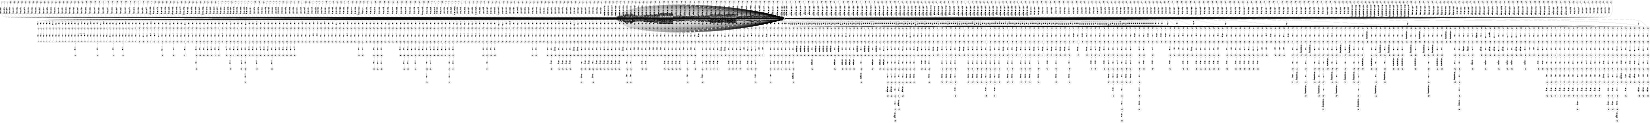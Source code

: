 digraph FST {
rankdir = LR;
size = "8.5,11";
label = "";
center = 1;
orientation = Landscape;
ranksep = "0.4";
nodesep = "0.25";
0 [label = "0", shape = circle, style = bold, fontsize = 14]
	0 -> 0 [label = "a:a/-0.27632", fontsize = 14];
	0 -> 0 [label = "a:、/-0.53146", fontsize = 14];
	0 -> 1 [label = "a:<eps>/-0.31884", fontsize = 14];
	0 -> 0 [label = "a:た/-0.4067", fontsize = 14];
	0 -> 0 [label = "a:その/-0.33499", fontsize = 14];
	0 -> 0 [label = "a:は/-0.45571", fontsize = 14];
	0 -> 4 [label = "a:<eps>/-0.39478", fontsize = 14];
	0 -> 0 [label = "a:また/-0.28764", fontsize = 14];
	0 -> 7 [label = "a:<eps>/-0.33191", fontsize = 14];
	0 -> 0 [label = "a:さらに/-0.27717", fontsize = 14];
	0 -> 0 [label = "a:する/-0.4215", fontsize = 14];
	0 -> 0 [label = "a:る/-0.33829", fontsize = 14];
	0 -> 0 [label = "a:１/-0.33059", fontsize = 14];
	0 -> 0 [label = "a:ａ/-0.36908", fontsize = 14];
	0 -> 0 [label = "a:半/-0.29268", fontsize = 14];
	0 -> 598 [label = "a:<eps>/-0.37328", fontsize = 14];
	0 -> 593 [label = "a:<eps>/-0.2404", fontsize = 14];
	0 -> 588 [label = "a:<eps>/-0.24368", fontsize = 14];
	0 -> 583 [label = "a:<eps>/-0.2948", fontsize = 14];
	0 -> 578 [label = "a:<eps>/-0.30442", fontsize = 14];
	0 -> 573 [label = "a:<eps>/-0.2226", fontsize = 14];
	0 -> 568 [label = "a:<eps>/-0.24628", fontsize = 14];
	0 -> 563 [label = "a:<eps>/-0.3288", fontsize = 14];
	0 -> 557 [label = "a:<eps>/-0.39154", fontsize = 14];
	0 -> 552 [label = "a:<eps>/-0.31721", fontsize = 14];
	0 -> 547 [label = "a:<eps>/-0.35996", fontsize = 14];
	0 -> 541 [label = "a:<eps>/-0.28246", fontsize = 14];
	0 -> 537 [label = "a:<eps>/-0.3128", fontsize = 14];
	0 -> 533 [label = "a:<eps>/0.17297", fontsize = 14];
	0 -> 528 [label = "a:<eps>/-0.21397", fontsize = 14];
	0 -> 523 [label = "a:<eps>/-0.30273", fontsize = 14];
	0 -> 518 [label = "a:<eps>/0.12563", fontsize = 14];
	0 -> 513 [label = "a:<eps>/0.048189", fontsize = 14];
	0 -> 509 [label = "a:<eps>/-0.26824", fontsize = 14];
	0 -> 504 [label = "a:<eps>/-0.44582", fontsize = 14];
	0 -> 1689 [label = "a:<eps>/-0.38085", fontsize = 14];
	0 -> 1696 [label = "a:<eps>/-0.26038", fontsize = 14];
	0 -> 1703 [label = "a:<eps>/-0.11084", fontsize = 14];
	0 -> 1710 [label = "a:<eps>/-0.31551", fontsize = 14];
	0 -> 1717 [label = "a:<eps>/-0.24959", fontsize = 14];
	0 -> 1724 [label = "a:<eps>/-0.3794", fontsize = 14];
	0 -> 1731 [label = "a:<eps>/-0.22813", fontsize = 14];
	0 -> 1738 [label = "a:<eps>/-0.33579", fontsize = 14];
	0 -> 1746 [label = "a:<eps>/-0.31654", fontsize = 14];
	0 -> 1753 [label = "a:<eps>/-0.21034", fontsize = 14];
	0 -> 1760 [label = "a:<eps>/-0.2443", fontsize = 14];
	0 -> 1767 [label = "a:<eps>/-0.23143", fontsize = 14];
	0 -> 1774 [label = "a:<eps>/-0.24688", fontsize = 14];
	0 -> 1781 [label = "a:<eps>/-0.29931", fontsize = 14];
	0 -> 1787 [label = "a:<eps>/-0.25444", fontsize = 14];
	0 -> 22 [label = "pair:<eps>/0.084655", fontsize = 14];
	0 -> 648 [label = "pair:<eps>/-0.12218", fontsize = 14];
	0 -> 653 [label = "pair:<eps>/0.14478", fontsize = 14];
	0 -> 658 [label = "pair:<eps>/0.12654", fontsize = 14];
	0 -> 663 [label = "pair:<eps>/-0.41363", fontsize = 14];
	0 -> 668 [label = "pair:<eps>/-0.26093", fontsize = 14];
	0 -> 673 [label = "pair:<eps>/0.072639", fontsize = 14];
	0 -> 677 [label = "pair:<eps>/-0.28155", fontsize = 14];
	0 -> 683 [label = "pair:<eps>/-0.17444", fontsize = 14];
	0 -> 640 [label = "pair:<eps>/-0.049675", fontsize = 14];
	0 -> 636 [label = "pair:<eps>/0.13546", fontsize = 14];
	0 -> 632 [label = "pair:<eps>/-0.29236", fontsize = 14];
	0 -> 627 [label = "pair:<eps>/-0.22385", fontsize = 14];
	0 -> 622 [label = "pair:<eps>/-0.56791", fontsize = 14];
	0 -> 618 [label = "pair:<eps>/-0.069286", fontsize = 14];
	0 -> 614 [label = "pair:<eps>/-0.31188", fontsize = 14];
	0 -> 608 [label = "pair:<eps>/-0.35289", fontsize = 14];
	0 -> 602 [label = "pair:<eps>/-0.38754", fontsize = 14];
	0 -> 10 [label = "pair:<eps>/-0.59274", fontsize = 14];
	0 -> 13 [label = "pair:<eps>/-0.23611", fontsize = 14];
	0 -> 16 [label = "pair:<eps>/-0.31681", fontsize = 14];
	0 -> 0 [label = "pair:対/-0.54644", fontsize = 14];
	0 -> 19 [label = "pair:<eps>/-0.34055", fontsize = 14];
	0 -> 0 [label = "pair:２/0.20955", fontsize = 14];
	0 -> 644 [label = "pair:<eps>/-0.18307", fontsize = 14];
	0 -> 25 [label = "pair:<eps>/-0.21436", fontsize = 14];
	0 -> 37 [label = "pair:<eps>/-0.2938", fontsize = 14];
	0 -> 0 [label = "pair:ペア/-0.48987", fontsize = 14];
	0 -> 0 [label = "pair:組/-0.23869", fontsize = 14];
	0 -> 34 [label = "pair:<eps>/-0.22532", fontsize = 14];
	0 -> 31 [label = "pair:<eps>/-0.43193", fontsize = 14];
	0 -> 28 [label = "pair:<eps>/0.21302", fontsize = 14];
	0 -> 0 [label = "of:の/-0.61023", fontsize = 14];
	0 -> 0 [label = "of:は/-0.039741", fontsize = 14];
	0 -> 0 [label = "of:に/-0.19756", fontsize = 14];
	0 -> 41 [label = "of:<eps>/-0.19877", fontsize = 14];
	0 -> 0 [label = "of:も/0.068829", fontsize = 14];
	0 -> 0 [label = "of:が/-0.23188", fontsize = 14];
	0 -> 0 [label = "of:を/-0.38236", fontsize = 14];
	0 -> 1296 [label = "of:<eps>/0.037906", fontsize = 14];
	0 -> 1291 [label = "of:<eps>/0.051988", fontsize = 14];
	0 -> 687 [label = "of:<eps>/0.2185", fontsize = 14];
	0 -> 50 [label = "a2:<eps>/-0.22953", fontsize = 14];
	0 -> 0 [label = "a2:２/0.068012", fontsize = 14];
	0 -> 0 [label = "a2:ａ/-0.072451", fontsize = 14];
	0 -> 53 [label = "a2:<eps>/-0.13545", fontsize = 14];
	0 -> 56 [label = "a2:<eps>/-0.38231", fontsize = 14];
	0 -> 59 [label = "a2:<eps>/-0.037945", fontsize = 14];
	0 -> 63 [label = "a2:<eps>/-0.38781", fontsize = 14];
	0 -> 725 [label = "a2:<eps>/-0.33122", fontsize = 14];
	0 -> 721 [label = "a2:<eps>/0.059486", fontsize = 14];
	0 -> 716 [label = "a2:<eps>/-0.063766", fontsize = 14];
	0 -> 711 [label = "a2:<eps>/-0.045016", fontsize = 14];
	0 -> 706 [label = "a2:<eps>/0.087411", fontsize = 14];
	0 -> 701 [label = "a2:<eps>/-0.040219", fontsize = 14];
	0 -> 695 [label = "a2:<eps>/-0.013044", fontsize = 14];
	0 -> 692 [label = "a2:<eps>/0.21901", fontsize = 14];
	0 -> 47 [label = "a2:<eps>/-0.12192", fontsize = 14];
	0 -> 0 [label = "a2:ａ２、/-0.29917", fontsize = 14];
	0 -> 66 [label = "a2:<eps>/-0.34578", fontsize = 14];
	0 -> 69 [label = "a2:<eps>/-0.45231", fontsize = 14];
	0 -> 72 [label = "a2:<eps>/-0.46202", fontsize = 14];
	0 -> 1795 [label = "a2:<eps>/0.50057", fontsize = 14];
	0 -> 44 [label = "a2:<eps>/-0.12523", fontsize = 14];
	0 -> 0 [label = "a2:a/-0.050079", fontsize = 14];
	0 -> 0 [label = "a2:ａ２/-0.26736", fontsize = 14];
	0 -> 0 [label = "a2:、ａ２/-0.38672", fontsize = 14];
	0 -> 729 [label = "and:<eps>/0.12369", fontsize = 14];
	0 -> 734 [label = "and:<eps>/0.042051", fontsize = 14];
	0 -> 739 [label = "and:<eps>/0.088385", fontsize = 14];
	0 -> 744 [label = "and:<eps>/-0.0526", fontsize = 14];
	0 -> 749 [label = "and:<eps>/0.067265", fontsize = 14];
	0 -> 753 [label = "and:<eps>/-0.11771", fontsize = 14];
	0 -> 758 [label = "and:<eps>/0.05763", fontsize = 14];
	0 -> 763 [label = "and:<eps>/0.0031377", fontsize = 14];
	0 -> 769 [label = "and:<eps>/-0.17", fontsize = 14];
	0 -> 773 [label = "and:<eps>/-0.2906", fontsize = 14];
	0 -> 777 [label = "and:<eps>/-0.1438", fontsize = 14];
	0 -> 1392 [label = "and:<eps>/-0.37706", fontsize = 14];
	0 -> 1388 [label = "and:<eps>/-0.15651", fontsize = 14];
	0 -> 1385 [label = "and:<eps>/-0.12459", fontsize = 14];
	0 -> 1381 [label = "and:<eps>/0.12983", fontsize = 14];
	0 -> 1377 [label = "and:<eps>/-0.21207", fontsize = 14];
	0 -> 1372 [label = "and:<eps>/-0.35353", fontsize = 14];
	0 -> 1367 [label = "and:<eps>/-0.12653", fontsize = 14];
	0 -> 1362 [label = "and:<eps>/-0.27034", fontsize = 14];
	0 -> 1357 [label = "and:<eps>/-0.12624", fontsize = 14];
	0 -> 1352 [label = "and:<eps>/-0.14653", fontsize = 14];
	0 -> 1347 [label = "and:<eps>/-0.14499", fontsize = 14];
	0 -> 1343 [label = "and:<eps>/-0.022445", fontsize = 14];
	0 -> 1338 [label = "and:<eps>/-0.17633", fontsize = 14];
	0 -> 0 [label = "and:、/-0.41499", fontsize = 14];
	0 -> 0 [label = "and:と/-0.55896", fontsize = 14];
	0 -> 75 [label = "and:<eps>/-0.36289", fontsize = 14];
	0 -> 79 [label = "and:<eps>/-0.37709", fontsize = 14];
	0 -> 0 [label = "and:し/-0.19941", fontsize = 14];
	0 -> 0 [label = "and:り/-0.37128", fontsize = 14];
	0 -> 82 [label = "and:<eps>/-0.2664", fontsize = 14];
	0 -> 1396 [label = "and:<eps>/-0.17721", fontsize = 14];
	0 -> 0 [label = "and:ａｎｄ/-0.32098", fontsize = 14];
	0 -> 0 [label = "and:および/-0.59005", fontsize = 14];
	0 -> 0 [label = "and:とも/-0.22509", fontsize = 14];
	0 -> 0 [label = "and:及び/-0.5598", fontsize = 14];
	0 -> 0 [label = "and:／/-0.17653", fontsize = 14];
	0 -> 0 [label = "and:や/-0.42382", fontsize = 14];
	0 -> 0 [label = "and:・/-0.23966", fontsize = 14];
	0 -> 0 [label = "and:，/-0.43971", fontsize = 14];
	0 -> 85 [label = "b2:<eps>/-0.041318", fontsize = 14];
	0 -> 0 [label = "b2:ｂ/0.018628", fontsize = 14];
	0 -> 89 [label = "b2:<eps>/-0.18973", fontsize = 14];
	0 -> 92 [label = "b2:<eps>/-0.38639", fontsize = 14];
	0 -> 95 [label = "b2:<eps>/-0.00069153", fontsize = 14];
	0 -> 98 [label = "b2:<eps>/-0.046113", fontsize = 14];
	0 -> 0 [label = "b2:，ｂ/-0.25652", fontsize = 14];
	0 -> 101 [label = "b2:<eps>/-0.42198", fontsize = 14];
	0 -> 104 [label = "b2:<eps>/-0.31386", fontsize = 14];
	0 -> 107 [label = "b2:<eps>/-0.4384", fontsize = 14];
	0 -> 110 [label = "b2:<eps>/-0.063902", fontsize = 14];
	0 -> 113 [label = "b2:<eps>/-0.0063976", fontsize = 14];
	0 -> 116 [label = "b2:<eps>/-0.35857", fontsize = 14];
	0 -> 119 [label = "b2:<eps>/-0.045499", fontsize = 14];
	0 -> 806 [label = "b2:<eps>/0.15649", fontsize = 14];
	0 -> 801 [label = "b2:<eps>/0.11238", fontsize = 14];
	0 -> 796 [label = "b2:<eps>/0.031884", fontsize = 14];
	0 -> 791 [label = "b2:<eps>/0.0079044", fontsize = 14];
	0 -> 786 [label = "b2:<eps>/0.072304", fontsize = 14];
	0 -> 780 [label = "b2:<eps>/0.11342", fontsize = 14];
	0 -> 0 [label = "b2:２/0.0030645", fontsize = 14];
	0 -> 897 [label = "is:<eps>/-0.035284", fontsize = 14];
	0 -> 919 [label = "is:<eps>/-0.045812", fontsize = 14];
	0 -> 891 [label = "is:<eps>/-0.0075045", fontsize = 14];
	0 -> 887 [label = "is:<eps>/0.034547", fontsize = 14];
	0 -> 882 [label = "is:<eps>/-0.25466", fontsize = 14];
	0 -> 877 [label = "is:<eps>/0.062297", fontsize = 14];
	0 -> 872 [label = "is:<eps>/-0.1506", fontsize = 14];
	0 -> 867 [label = "is:<eps>/0.07085", fontsize = 14];
	0 -> 863 [label = "is:<eps>/0.050111", fontsize = 14];
	0 -> 858 [label = "is:<eps>/-0.6101", fontsize = 14];
	0 -> 854 [label = "is:<eps>/-0.30168", fontsize = 14];
	0 -> 850 [label = "is:<eps>/-0.15973", fontsize = 14];
	0 -> 846 [label = "is:<eps>/-0.13913", fontsize = 14];
	0 -> 842 [label = "is:<eps>/0.020544", fontsize = 14];
	0 -> 838 [label = "is:<eps>/0.019467", fontsize = 14];
	0 -> 833 [label = "is:<eps>/-0.50908", fontsize = 14];
	0 -> 829 [label = "is:<eps>/-0.28035", fontsize = 14];
	0 -> 825 [label = "is:<eps>/-0.1384", fontsize = 14];
	0 -> 821 [label = "is:<eps>/0.036607", fontsize = 14];
	0 -> 817 [label = "is:<eps>/0.13324", fontsize = 14];
	0 -> 811 [label = "is:<eps>/-0.34004", fontsize = 14];
	0 -> 0 [label = "is:の/0.052175", fontsize = 14];
	0 -> 0 [label = "is:は/-0.57102", fontsize = 14];
	0 -> 0 [label = "is:に/-0.060866", fontsize = 14];
	0 -> 0 [label = "is:も/-0.11893", fontsize = 14];
	0 -> 0 [label = "is:が/-0.59235", fontsize = 14];
	0 -> 0 [label = "is:あ/-0.039107", fontsize = 14];
	0 -> 0 [label = "is:を/-0.5021", fontsize = 14];
	0 -> 0 [label = "is:れ/-0.27942", fontsize = 14];
	0 -> 914 [label = "is:<eps>/0.11243", fontsize = 14];
	0 -> 910 [label = "is:<eps>/0.10058", fontsize = 14];
	0 -> 905 [label = "is:<eps>/-0.49868", fontsize = 14];
	0 -> 901 [label = "is:<eps>/-0.24621", fontsize = 14];
	0 -> 0 [label = "completely:完了/-0.11826", fontsize = 14];
	0 -> 0 [label = "completely:全て/-0.057031", fontsize = 14];
	0 -> 0 [label = "completely:全体/0.12184", fontsize = 14];
	0 -> 0 [label = "completely:全く/-0.31279", fontsize = 14];
	0 -> 0 [label = "completely:完全/-0.49185", fontsize = 14];
	0 -> 133 [label = "completely:<eps>/-0.47637", fontsize = 14];
	0 -> 136 [label = "completely:<eps>/-0.71317", fontsize = 14];
	0 -> 139 [label = "completely:<eps>/-0.37779", fontsize = 14];
	0 -> 0 [label = "completely:全/-0.079229", fontsize = 14];
	0 -> 0 [label = "completely:全部/0.033871", fontsize = 14];
	0 -> 0 [label = "completely:すべて/0.068535", fontsize = 14];
	0 -> 0 [label = "completely:終わ/0.023015", fontsize = 14];
	0 -> 143 [label = "completely:<eps>/0.032521", fontsize = 14];
	0 -> 0 [label = "completely:完成/0.025672", fontsize = 14];
	0 -> 146 [label = "completely:<eps>/0.046411", fontsize = 14];
	0 -> 0 [label = "completely:終了/0.039599", fontsize = 14];
	0 -> 0 [label = "completely:き/0.18754", fontsize = 14];
	0 -> 129 [label = "completely:<eps>/-0.46878", fontsize = 14];
	0 -> 126 [label = "completely:<eps>/-0.46488", fontsize = 14];
	0 -> 123 [label = "completely:<eps>/0.11442", fontsize = 14];
	0 -> 924 [label = "completely:<eps>/-0.21659", fontsize = 14];
	0 -> 931 [label = "completely:<eps>/-0.29017", fontsize = 14];
	0 -> 938 [label = "completely:<eps>/-0.25988", fontsize = 14];
	0 -> 947 [label = "completely:<eps>/-0.22411", fontsize = 14];
	0 -> 955 [label = "completely:<eps>/-0.25934", fontsize = 14];
	0 -> 0 [label = "completely:に/0.040424", fontsize = 14];
	0 -> 1803 [label = "completely:<eps>/-0.24124", fontsize = 14];
	0 -> 1812 [label = "completely:<eps>/0.26498", fontsize = 14];
	0 -> 1256 [label = "separated:<eps>/-0.076618", fontsize = 14];
	0 -> 1248 [label = "separated:<eps>/-0.23918", fontsize = 14];
	0 -> 1245 [label = "separated:<eps>/-0.10388", fontsize = 14];
	0 -> 1239 [label = "separated:<eps>/0.022484", fontsize = 14];
	0 -> 1233 [label = "separated:<eps>/0.0099538", fontsize = 14];
	0 -> 1224 [label = "separated:<eps>/-0.090644", fontsize = 14];
	0 -> 1218 [label = "separated:<eps>/-0.053496", fontsize = 14];
	0 -> 1211 [label = "separated:<eps>/-0.0156", fontsize = 14];
	0 -> 1205 [label = "separated:<eps>/0.0034054", fontsize = 14];
	0 -> 1200 [label = "separated:<eps>/-0.11188", fontsize = 14];
	0 -> 1196 [label = "separated:<eps>/0.099226", fontsize = 14];
	0 -> 1191 [label = "separated:<eps>/-0.03102", fontsize = 14];
	0 -> 1186 [label = "separated:<eps>/0.050911", fontsize = 14];
	0 -> 1182 [label = "separated:<eps>/0.015804", fontsize = 14];
	0 -> 1179 [label = "separated:<eps>/0.034204", fontsize = 14];
	0 -> 1175 [label = "separated:<eps>/0.41587", fontsize = 14];
	0 -> 1172 [label = "separated:<eps>/0.10033", fontsize = 14];
	0 -> 1166 [label = "separated:<eps>/0.0097427", fontsize = 14];
	0 -> 1162 [label = "separated:<eps>/0.093433", fontsize = 14];
	0 -> 1158 [label = "separated:<eps>/0.037412", fontsize = 14];
	0 -> 1152 [label = "separated:<eps>/-0.052633", fontsize = 14];
	0 -> 1148 [label = "separated:<eps>/-0.090676", fontsize = 14];
	0 -> 1143 [label = "separated:<eps>/-0.039599", fontsize = 14];
	0 -> 1139 [label = "separated:<eps>/-0.17791", fontsize = 14];
	0 -> 1133 [label = "separated:<eps>/-0.23147", fontsize = 14];
	0 -> 1129 [label = "separated:<eps>/-0.1471", fontsize = 14];
	0 -> 1123 [label = "separated:<eps>/-0.25877", fontsize = 14];
	0 -> 1117 [label = "separated:<eps>/-0.28307", fontsize = 14];
	0 -> 1111 [label = "separated:<eps>/-0.20332", fontsize = 14];
	0 -> 1107 [label = "separated:<eps>/-0.31069", fontsize = 14];
	0 -> 1101 [label = "separated:<eps>/-0.30716", fontsize = 14];
	0 -> 1095 [label = "separated:<eps>/-0.25861", fontsize = 14];
	0 -> 1091 [label = "separated:<eps>/-0.17492", fontsize = 14];
	0 -> 1085 [label = "separated:<eps>/-0.2889", fontsize = 14];
	0 -> 1078 [label = "separated:<eps>/-0.3253", fontsize = 14];
	0 -> 1072 [label = "separated:<eps>/-0.39354", fontsize = 14];
	0 -> 1065 [label = "separated:<eps>/-0.30493", fontsize = 14];
	0 -> 1059 [label = "separated:<eps>/-0.26714", fontsize = 14];
	0 -> 1053 [label = "separated:<eps>/-0.33059", fontsize = 14];
	0 -> 1047 [label = "separated:<eps>/-0.28204", fontsize = 14];
	0 -> 1041 [label = "separated:<eps>/-0.27301", fontsize = 14];
	0 -> 1037 [label = "separated:<eps>/-0.30438", fontsize = 14];
	0 -> 1033 [label = "separated:<eps>/-0.13085", fontsize = 14];
	0 -> 1026 [label = "separated:<eps>/-0.35613", fontsize = 14];
	0 -> 1020 [label = "separated:<eps>/-0.45606", fontsize = 14];
	0 -> 1014 [label = "separated:<eps>/-0.36553", fontsize = 14];
	0 -> 1008 [label = "separated:<eps>/-0.38152", fontsize = 14];
	0 -> 1004 [label = "separated:<eps>/-0.37169", fontsize = 14];
	0 -> 1000 [label = "separated:<eps>/-0.026008", fontsize = 14];
	0 -> 994 [label = "separated:<eps>/-0.13904", fontsize = 14];
	0 -> 989 [label = "separated:<eps>/-0.21748", fontsize = 14];
	0 -> 0 [label = "separated:た/0.060578", fontsize = 14];
	0 -> 1261 [label = "separated:<eps>/0.0010187", fontsize = 14];
	0 -> 1264 [label = "separated:<eps>/-0.06777", fontsize = 14];
	0 -> 1269 [label = "separated:<eps>/-0.10218", fontsize = 14];
	0 -> 149 [label = "separated:<eps>/-0.35455", fontsize = 14];
	0 -> 0 [label = "separated:し/0.17204", fontsize = 14];
	0 -> 0 [label = "separated:さ/0.049884", fontsize = 14];
	0 -> 154 [label = "separated:<eps>/0.013078", fontsize = 14];
	0 -> 158 [label = "separated:<eps>/-0.043824", fontsize = 14];
	0 -> 0 [label = "separated:分割/-0.13542", fontsize = 14];
	0 -> 162 [label = "separated:<eps>/-0.11871", fontsize = 14];
	0 -> 259 [label = "separated:<eps>/-0.14143", fontsize = 14];
	0 -> 0 [label = "separated:疎/-0.28345", fontsize = 14];
	0 -> 0 [label = "separated:仕切り/0.081414", fontsize = 14];
	0 -> 255 [label = "separated:<eps>/-0.24453", fontsize = 14];
	0 -> 251 [label = "separated:<eps>/-0.24816", fontsize = 14];
	0 -> 0 [label = "separated:離脱/-0.16446", fontsize = 14];
	0 -> 247 [label = "separated:<eps>/-0.26342", fontsize = 14];
	0 -> 0 [label = "separated:離反/-0.23664", fontsize = 14];
	0 -> 984 [label = "separated:<eps>/-0.10799", fontsize = 14];
	0 -> 980 [label = "separated:<eps>/-0.071125", fontsize = 14];
	0 -> 974 [label = "separated:<eps>/0.02775", fontsize = 14];
	0 -> 968 [label = "separated:<eps>/0.21262", fontsize = 14];
	0 -> 962 [label = "separated:<eps>/0.033447", fontsize = 14];
	0 -> 1272 [label = "separated:<eps>/-0.017632", fontsize = 14];
	0 -> 1275 [label = "separated:<eps>/0.22209", fontsize = 14];
	0 -> 1278 [label = "separated:<eps>/0.19909", fontsize = 14];
	0 -> 166 [label = "separated:<eps>/-0.12843", fontsize = 14];
	0 -> 0 [label = "separated:す/0.34838", fontsize = 14];
	0 -> 0 [label = "separated:詳細/0.33123", fontsize = 14];
	0 -> 170 [label = "separated:<eps>/0.043897", fontsize = 14];
	0 -> 174 [label = "separated:<eps>/-0.25877", fontsize = 14];
	0 -> 0 [label = "separated:分離/-0.49178", fontsize = 14];
	0 -> 178 [label = "separated:<eps>/-0.26022", fontsize = 14];
	0 -> 0 [label = "separated:離れ/-0.30007", fontsize = 14];
	0 -> 243 [label = "separated:<eps>/-0.24868", fontsize = 14];
	0 -> 0 [label = "separated:離/-0.16431", fontsize = 14];
	0 -> 239 [label = "separated:<eps>/-0.23042", fontsize = 14];
	0 -> 234 [label = "separated:<eps>/-0.31469", fontsize = 14];
	0 -> 230 [label = "separated:<eps>/-0.32476", fontsize = 14];
	0 -> 0 [label = "separated:切り離/-0.24039", fontsize = 14];
	0 -> 226 [label = "separated:<eps>/-0.27211", fontsize = 14];
	0 -> 222 [label = "separated:<eps>/-0.34433", fontsize = 14];
	0 -> 217 [label = "separated:<eps>/-0.2814", fontsize = 14];
	0 -> 213 [label = "separated:<eps>/-0.31026", fontsize = 14];
	0 -> 0 [label = "separated:離間/-0.2791", fontsize = 14];
	0 -> 209 [label = "separated:<eps>/-0.15674", fontsize = 14];
	0 -> 0 [label = "separated:剥離/-0.16373", fontsize = 14];
	0 -> 203 [label = "separated:<eps>/-0.35034", fontsize = 14];
	0 -> 198 [label = "separated:<eps>/-0.49859", fontsize = 14];
	0 -> 194 [label = "separated:<eps>/-0.47345", fontsize = 14];
	0 -> 190 [label = "separated:<eps>/-0.30704", fontsize = 14];
	0 -> 185 [label = "separated:<eps>/-0.31702", fontsize = 14];
	0 -> 181 [label = "separated:<eps>/-0.34588", fontsize = 14];
	0 -> 0 [label = "from:から/-0.69416", fontsize = 14];
	0 -> 0 [label = "from:０/0.025382", fontsize = 14];
	0 -> 263 [label = "from:<eps>/-0.11778", fontsize = 14];
	0 -> 0 [label = "from:を/-0.04902", fontsize = 14];
	0 -> 0 [label = "from:が/-0.055152", fontsize = 14];
	0 -> 1287 [label = "from:<eps>/-0.27902", fontsize = 14];
	0 -> 1283 [label = "from:<eps>/-0.31325", fontsize = 14];
	0 -> 0 [label = "from:の/-0.024375", fontsize = 14];
	0 -> 0 [label = "from:は/0.14557", fontsize = 14];
	0 -> 0 [label = "from:で/0.26847", fontsize = 14];
	0 -> 0 [label = "from:し/-0.0042512", fontsize = 14];
	0 -> 0 [label = "from:より/-0.2617", fontsize = 14];
	0 -> 0 [label = "from:する/0.027376", fontsize = 14];
	0 -> 0 [label = "from:り/0.28721", fontsize = 14];
	0 -> 0 [label = "from:対/-0.10594", fontsize = 14];
	0 -> 0 [label = "from:へ/-0.00018007", fontsize = 14];
	0 -> 1320 [label = "c2:<eps>/-0.17218", fontsize = 14];
	0 -> 1310 [label = "c2:<eps>/-0.22737", fontsize = 14];
	0 -> 1330 [label = "c2:<eps>/0.033376", fontsize = 14];
	0 -> 1335 [label = "c2:<eps>/-0.17732", fontsize = 14];
	0 -> 1315 [label = "c2:<eps>/-0.14687", fontsize = 14];
	0 -> 1818 [label = "c2:<eps>/0.21836", fontsize = 14];
	0 -> 1301 [label = "c2:<eps>/0.10727", fontsize = 14];
	0 -> 1305 [label = "c2:<eps>/-0.0852", fontsize = 14];
	0 -> 0 [label = "c2:２/0.032031", fontsize = 14];
	0 -> 0 [label = "c2:ｃ/-0.23075", fontsize = 14];
	0 -> 266 [label = "c2:<eps>/-0.3205", fontsize = 14];
	0 -> 269 [label = "c2:<eps>/-0.50921", fontsize = 14];
	0 -> 272 [label = "c2:<eps>/-0.29321", fontsize = 14];
	0 -> 0 [label = "c2:c/-0.044357", fontsize = 14];
	0 -> 275 [label = "c2:<eps>/-0.056217", fontsize = 14];
	0 -> 278 [label = "c2:<eps>/-0.20628", fontsize = 14];
	0 -> 281 [label = "c2:<eps>/-0.419", fontsize = 14];
	0 -> 0 [label = "c2:ｃ２〜/-0.22909", fontsize = 14];
	0 -> 1325 [label = "c2:<eps>/0.0022295", fontsize = 14];
	0 -> 0 [label = "d2:２/-0.031751", fontsize = 14];
	0 -> 0 [label = "d2:ｄ/-0.21565", fontsize = 14];
	0 -> 284 [label = "d2:<eps>/-0.29461", fontsize = 14];
	0 -> 0 [label = "d2:2/0.0068426", fontsize = 14];
	0 -> 287 [label = "d2:<eps>/-0.52439", fontsize = 14];
	0 -> 290 [label = "d2:<eps>/-0.20067", fontsize = 14];
	0 -> 293 [label = "d2:<eps>/-0.19126", fontsize = 14];
	0 -> 296 [label = "d2:<eps>/0.02852", fontsize = 14];
	0 -> 299 [label = "d2:<eps>/-0.40996", fontsize = 14];
	0 -> 302 [label = "d2:<eps>/-0.15055", fontsize = 14];
	0 -> 0 [label = "d2:ｄ２/-0.23687", fontsize = 14];
	0 -> 305 [label = "d2:<eps>/-0.3124", fontsize = 14];
	0 -> 315 [label = "by:<eps>/-0.61361", fontsize = 14];
	0 -> 311 [label = "by:<eps>/-0.6033", fontsize = 14];
	0 -> 308 [label = "by:<eps>/-0.44887", fontsize = 14];
	0 -> 0 [label = "by:する/-0.063337", fontsize = 14];
	0 -> 0 [label = "by:し/-0.059941", fontsize = 14];
	0 -> 0 [label = "by:で/-0.22941", fontsize = 14];
	0 -> 0 [label = "by:よ/-0.29911", fontsize = 14];
	0 -> 319 [label = "by:<eps>/-0.42801", fontsize = 14];
	0 -> 322 [label = "by:<eps>/-0.46807", fontsize = 14];
	0 -> 325 [label = "by:<eps>/-0.36928", fontsize = 14];
	0 -> 330 [label = "by:<eps>/-0.48271", fontsize = 14];
	0 -> 335 [label = "by:<eps>/-0.4855", fontsize = 14];
	0 -> 0 [label = "by:を/-0.19469", fontsize = 14];
	0 -> 0 [label = "by:さ/-0.21351", fontsize = 14];
	0 -> 1403 [label = "by:<eps>/-0.37802", fontsize = 14];
	0 -> 1400 [label = "by:<eps>/0.040397", fontsize = 14];
	0 -> 0 [label = "by:だけ/-0.22931", fontsize = 14];
	0 -> 1553 [label = "the:<eps>/0.03514", fontsize = 14];
	0 -> 1558 [label = "the:<eps>/-0.063848", fontsize = 14];
	0 -> 1561 [label = "the:<eps>/0.19452", fontsize = 14];
	0 -> 1565 [label = "the:<eps>/-0.15995", fontsize = 14];
	0 -> 1572 [label = "the:<eps>/-0.068355", fontsize = 14];
	0 -> 1576 [label = "the:<eps>/-0.056011", fontsize = 14];
	0 -> 1581 [label = "the:<eps>/-0.070599", fontsize = 14];
	0 -> 1586 [label = "the:<eps>/-0.25536", fontsize = 14];
	0 -> 1589 [label = "the:<eps>/0.26269", fontsize = 14];
	0 -> 1592 [label = "the:<eps>/-0.10246", fontsize = 14];
	0 -> 1546 [label = "the:<eps>/0.18685", fontsize = 14];
	0 -> 1541 [label = "the:<eps>/-0.13592", fontsize = 14];
	0 -> 1536 [label = "the:<eps>/-0.19119", fontsize = 14];
	0 -> 1531 [label = "the:<eps>/-0.14137", fontsize = 14];
	0 -> 1527 [label = "the:<eps>/-0.17926", fontsize = 14];
	0 -> 1521 [label = "the:<eps>/-0.16495", fontsize = 14];
	0 -> 1517 [label = "the:<eps>/-0.081574", fontsize = 14];
	0 -> 1510 [label = "the:<eps>/-0.36288", fontsize = 14];
	0 -> 1505 [label = "the:<eps>/-0.1558", fontsize = 14];
	0 -> 1502 [label = "the:<eps>/0.36395", fontsize = 14];
	0 -> 1497 [label = "the:<eps>/-0.11065", fontsize = 14];
	0 -> 1489 [label = "the:<eps>/-0.3191", fontsize = 14];
	0 -> 1483 [label = "the:<eps>/-0.45886", fontsize = 14];
	0 -> 1479 [label = "the:<eps>/-0.25847", fontsize = 14];
	0 -> 1473 [label = "the:<eps>/-0.24853", fontsize = 14];
	0 -> 1469 [label = "the:<eps>/-0.16515", fontsize = 14];
	0 -> 1462 [label = "the:<eps>/-0.22808", fontsize = 14];
	0 -> 1456 [label = "the:<eps>/-0.17101", fontsize = 14];
	0 -> 1451 [label = "the:<eps>/-0.13467", fontsize = 14];
	0 -> 1443 [label = "the:<eps>/-0.26829", fontsize = 14];
	0 -> 1436 [label = "the:<eps>/-0.23521", fontsize = 14];
	0 -> 1430 [label = "the:<eps>/-0.19968", fontsize = 14];
	0 -> 1426 [label = "the:<eps>/-0.29764", fontsize = 14];
	0 -> 1419 [label = "the:<eps>/-0.1609", fontsize = 14];
	0 -> 1415 [label = "the:<eps>/-0.18101", fontsize = 14];
	0 -> 1409 [label = "the:<eps>/0.0058773", fontsize = 14];
	0 -> 0 [label = "the:、/-0.56087", fontsize = 14];
	0 -> 1549 [label = "the:<eps>/0.11609", fontsize = 14];
	0 -> 0 [label = "the:た/-0.31363", fontsize = 14];
	0 -> 0 [label = "the:（/-0.22286", fontsize = 14];
	0 -> 0 [label = "the:その/-0.31193", fontsize = 14];
	0 -> 0 [label = "the:の/-0.46103", fontsize = 14];
	0 -> 0 [label = "the:は/-0.3999", fontsize = 14];
	0 -> 340 [label = "the:<eps>/-0.3569", fontsize = 14];
	0 -> 343 [label = "the:<eps>/-0.31222", fontsize = 14];
	0 -> 346 [label = "the:<eps>/-0.43285", fontsize = 14];
	0 -> 349 [label = "the:<eps>/-0.38489", fontsize = 14];
	0 -> 0 [label = "the:この/-0.36216", fontsize = 14];
	0 -> 0 [label = "the:前記/-0.39973", fontsize = 14];
	0 -> 0 [label = "the:する/-0.24789", fontsize = 14];
	0 -> 0 [label = "the:ア/-0.21137", fontsize = 14];
	0 -> 0 [label = "the:本/-0.2343", fontsize = 14];
	0 -> 0 [label = "the:各/-0.23004", fontsize = 14];
	0 -> 0 [label = "the:尚/-0.22102", fontsize = 14];
	0 -> 410 [label = "above-described:<eps>/-0.37212", fontsize = 14];
	0 -> 406 [label = "above-described:<eps>/-0.51667", fontsize = 14];
	0 -> 402 [label = "above-described:<eps>/-0.23303", fontsize = 14];
	0 -> 0 [label = "above-described:上述/-0.35814", fontsize = 14];
	0 -> 398 [label = "above-described:<eps>/-0.29718", fontsize = 14];
	0 -> 0 [label = "above-described:前述/-0.27551", fontsize = 14];
	0 -> 394 [label = "above-described:<eps>/-0.045187", fontsize = 14];
	0 -> 0 [label = "above-described:先/0.041856", fontsize = 14];
	0 -> 389 [label = "above-described:<eps>/-0.27754", fontsize = 14];
	0 -> 383 [label = "above-described:<eps>/-0.26988", fontsize = 14];
	0 -> 379 [label = "above-described:<eps>/-0.3299", fontsize = 14];
	0 -> 375 [label = "above-described:<eps>/-0.17866", fontsize = 14];
	0 -> 370 [label = "above-described:<eps>/-0.2289", fontsize = 14];
	0 -> 0 [label = "above-described:上記/-0.36332", fontsize = 14];
	0 -> 0 [label = "above-described:ら/0.10168", fontsize = 14];
	0 -> 0 [label = "above-described:もの/0.35755", fontsize = 14];
	0 -> 0 [label = "above-described:本/0.38917", fontsize = 14];
	0 -> 366 [label = "above-described:<eps>/-0.073521", fontsize = 14];
	0 -> 0 [label = "above-described:まで/0.12006", fontsize = 14];
	0 -> 361 [label = "above-described:<eps>/-0.25647", fontsize = 14];
	0 -> 356 [label = "above-described:<eps>/-0.16434", fontsize = 14];
	0 -> 0 [label = "above-described:以上/-0.22465", fontsize = 14];
	0 -> 0 [label = "above-described:し/0.019456", fontsize = 14];
	0 -> 352 [label = "above-described:<eps>/-0.11922", fontsize = 14];
	0 -> 0 [label = "above-described:前記/-0.22598", fontsize = 14];
	0 -> 0 [label = "above-described:な/0.041279", fontsize = 14];
	0 -> 0 [label = "above-described:よう/-0.027033", fontsize = 14];
	0 -> 0 [label = "above-described:この/0.10685", fontsize = 14];
	0 -> 0 [label = "above-described:た/-0.023064", fontsize = 14];
	0 -> 416 [label = "above-described:<eps>/-0.078582", fontsize = 14];
	0 -> 1598 [label = "above-described:<eps>/-0.11919", fontsize = 14];
	0 -> 0 [label = "waveform:得/0.41123", fontsize = 14];
	0 -> 0 [label = "waveform:印加/0.29131", fontsize = 14];
	0 -> 0 [label = "waveform:波形/-0.71622", fontsize = 14];
	0 -> 421 [label = "waveform:<eps>/-0.36119", fontsize = 14];
	0 -> 0 [label = "waveform:軌道/-0.031562", fontsize = 14];
	0 -> 0 [label = "waveform:波状/-0.18553", fontsize = 14];
	0 -> 0 [label = "waveform:形状/0.23856", fontsize = 14];
	0 -> 1606 [label = "waveform:<eps>/-0.31425", fontsize = 14];
	0 -> 1610 [label = "waveform:<eps>/-0.6132", fontsize = 14];
	0 -> 1614 [label = "waveform:<eps>/-0.36406", fontsize = 14];
	0 -> 1619 [label = "waveform:<eps>/-0.17239", fontsize = 14];
	0 -> 427 [label = "shaping:<eps>/-0.33303", fontsize = 14];
	0 -> 0 [label = "shaping:成形/-0.41817", fontsize = 14];
	0 -> 430 [label = "shaping:<eps>/-0.13542", fontsize = 14];
	0 -> 433 [label = "shaping:<eps>/0.10475", fontsize = 14];
	0 -> 436 [label = "shaping:<eps>/0.28055", fontsize = 14];
	0 -> 0 [label = "shaping:整形/-0.64801", fontsize = 14];
	0 -> 439 [label = "shaping:<eps>/-0.33058", fontsize = 14];
	0 -> 0 [label = "shaping:型取り/-0.1367", fontsize = 14];
	0 -> 0 [label = "shaping:整え/-0.0074926", fontsize = 14];
	0 -> 0 [label = "shaping:成型/0.11178", fontsize = 14];
	0 -> 0 [label = "shaping:総/-0.040152", fontsize = 14];
	0 -> 0 [label = "shaping:形成/0.36392", fontsize = 14];
	0 -> 0 [label = "shaping:形状/0.081414", fontsize = 14];
	0 -> 0 [label = "shaping:得/0.39725", fontsize = 14];
	0 -> 0 [label = "shaping:「/0.36962", fontsize = 14];
	0 -> 424 [label = "shaping:<eps>/0.18583", fontsize = 14];
	0 -> 0 [label = "shaping:加工/0.13374", fontsize = 14];
	0 -> 0 [label = "with:に/-0.23478", fontsize = 14];
	0 -> 446 [label = "with:<eps>/-0.29389", fontsize = 14];
	0 -> 451 [label = "with:<eps>/-0.20118", fontsize = 14];
	0 -> 0 [label = "with:が/0.14734", fontsize = 14];
	0 -> 0 [label = "with:を/-0.063848", fontsize = 14];
	0 -> 0 [label = "with:対/-0.18747", fontsize = 14];
	0 -> 455 [label = "with:<eps>/-0.27385", fontsize = 14];
	0 -> 0 [label = "with:さ/-0.18644", fontsize = 14];
	0 -> 0 [label = "with:し/-0.31142", fontsize = 14];
	0 -> 0 [label = "with:て/-0.25173", fontsize = 14];
	0 -> 442 [label = "with:<eps>/-0.22269", fontsize = 14];
	0 -> 0 [label = "with:と/-0.24817", fontsize = 14];
	0 -> 0 [label = "with:で/-0.054653", fontsize = 14];
	0 -> 0 [label = "with:する/-0.17842", fontsize = 14];
	0 -> 459 [label = "enable:<eps>/-0.75834", fontsize = 14];
	0 -> 1851 [label = "enable:<eps>/-0.13061", fontsize = 14];
	0 -> 1844 [label = "enable:<eps>/-0.62341", fontsize = 14];
	0 -> 1837 [label = "enable:<eps>/-0.36519", fontsize = 14];
	0 -> 1831 [label = "enable:<eps>/-0.6198", fontsize = 14];
	0 -> 1825 [label = "enable:<eps>/-0.39975", fontsize = 14];
	0 -> 0 [label = "enable:よう/0.30436", fontsize = 14];
	0 -> 0 [label = "enable:可能/-0.14184", fontsize = 14];
	0 -> 0 [label = "enable:enable/-0.31576", fontsize = 14];
	0 -> 0 [label = "enable:イネーブル/-0.60666", fontsize = 14];
	0 -> 0 [label = "enable:ネーブル/-0.45597", fontsize = 14];
	0 -> 0 [label = "enable:可/-0.066837", fontsize = 14];
	0 -> 0 [label = "enable:ａｂｌｅ/-0.29745", fontsize = 14];
	0 -> 462 [label = "enable:<eps>/-0.31629", fontsize = 14];
	0 -> 0 [label = "enable:許可/-0.24403", fontsize = 14];
	0 -> 1622 [label = "enable:<eps>/-0.0039058", fontsize = 14];
	0 -> 1626 [label = "enable:<eps>/-0.47768", fontsize = 14];
	0 -> 1631 [label = "enable:<eps>/-0.35432", fontsize = 14];
	0 -> 1635 [label = "enable:<eps>/-0.65674", fontsize = 14];
	0 -> 1639 [label = "enable:<eps>/-0.40305", fontsize = 14];
	0 -> 1644 [label = "enable:<eps>/-0.11939", fontsize = 14];
	0 -> 1648 [label = "enable:<eps>/-0.81877", fontsize = 14];
	0 -> 1653 [label = "enable:<eps>/-0.36622", fontsize = 14];
	0 -> 1658 [label = "enable:<eps>/-0.40318", fontsize = 14];
	0 -> 1662 [label = "enable:<eps>/-0.26793", fontsize = 14];
	0 -> 1666 [label = "enable:<eps>/-0.086234", fontsize = 14];
	0 -> 0 [label = "enable:ｅｎａｂｌｅ/-0.37232", fontsize = 14];
	0 -> 0 [label = "enable:活性/-0.11939", fontsize = 14];
	0 -> 465 [label = "enable:<eps>/-0.091164", fontsize = 14];
	0 -> 1684 [label = "signal:<eps>/-0.3837", fontsize = 14];
	0 -> 1671 [label = "signal:<eps>/-0.45803", fontsize = 14];
	0 -> 1675 [label = "signal:<eps>/-0.72542", fontsize = 14];
	0 -> 1679 [label = "signal:<eps>/-0.43992", fontsize = 14];
	0 -> 0 [label = "signal:クロック/-0.05684", fontsize = 14];
	0 -> 0 [label = "signal:強度/0.25664", fontsize = 14];
	0 -> 0 [label = "signal:信号/-0.74932", fontsize = 14];
	0 -> 0 [label = "en:応答/0.10419", fontsize = 14];
	0 -> 468 [label = "en:<eps>/-0.30936", fontsize = 14];
	0 -> 0 [label = "en:途中/0.077292", fontsize = 14];
	0 -> 0 [label = "en:en/-0.4557", fontsize = 14];
	0 -> 0 [label = "en:ｅｎ/-0.71608", fontsize = 14];
	0 -> 471 [label = "en:<eps>/-0.4427", fontsize = 14];
	0 -> 0 [label = "en:ｅn/-0.38888", fontsize = 14];
	0 -> 474 [label = "en:<eps>/-0.36144", fontsize = 14];
	0 -> 500 [label = ".:<eps>/-0.60702", fontsize = 14];
	0 -> 477 [label = ".:<eps>/-0.37591", fontsize = 14];
	0 -> 480 [label = ".:<eps>/-0.56222", fontsize = 14];
	0 -> 0 [label = ".:。/-0.62093", fontsize = 14];
	0 -> 483 [label = ".:<eps>/-0.5232", fontsize = 14];
	0 -> 486 [label = ".:<eps>/-0.67686", fontsize = 14];
	0 -> 490 [label = ".:<eps>/-0.40936", fontsize = 14];
	0 -> 0 [label = ".:る/-0.36042", fontsize = 14];
	0 -> 494 [label = ".:<eps>/-0.70148", fontsize = 14];
	0 -> 497 [label = ".:<eps>/-0.38263", fontsize = 14];
1 [label = "1", shape = circle, style = solid, fontsize = 14]
2 [label = "2", shape = circle, style = solid, fontsize = 14]
	2 -> 3 [label = "<eps>:、", fontsize = 14];
3 [label = "3", shape = circle, style = solid, fontsize = 14]
	3 -> 0 [label = "<eps>:これ", fontsize = 14];
4 [label = "4", shape = circle, style = solid, fontsize = 14]
5 [label = "5", shape = circle, style = solid, fontsize = 14]
	5 -> 6 [label = "<eps>:は", fontsize = 14];
6 [label = "6", shape = circle, style = solid, fontsize = 14]
	6 -> 0 [label = "<eps>:、", fontsize = 14];
7 [label = "7", shape = circle, style = solid, fontsize = 14]
8 [label = "8", shape = circle, style = solid, fontsize = 14]
	8 -> 9 [label = "<eps>:また", fontsize = 14];
9 [label = "9", shape = circle, style = solid, fontsize = 14]
	9 -> 0 [label = "<eps>:、", fontsize = 14];
10 [label = "10", shape = circle, style = solid, fontsize = 14]
11 [label = "11", shape = circle, style = solid, fontsize = 14]
	11 -> 12 [label = "<eps>:一", fontsize = 14];
12 [label = "12", shape = circle, style = solid, fontsize = 14]
	12 -> 0 [label = "<eps>:対", fontsize = 14];
13 [label = "13", shape = circle, style = solid, fontsize = 14]
14 [label = "14", shape = circle, style = solid, fontsize = 14]
	14 -> 15 [label = "<eps>:一", fontsize = 14];
15 [label = "15", shape = circle, style = solid, fontsize = 14]
	15 -> 0 [label = "<eps>:組", fontsize = 14];
16 [label = "16", shape = circle, style = solid, fontsize = 14]
17 [label = "17", shape = circle, style = solid, fontsize = 14]
	17 -> 18 [label = "<eps>:一", fontsize = 14];
18 [label = "18", shape = circle, style = solid, fontsize = 14]
	18 -> 0 [label = "<eps>:対備え", fontsize = 14];
19 [label = "19", shape = circle, style = solid, fontsize = 14]
20 [label = "20", shape = circle, style = solid, fontsize = 14]
	20 -> 21 [label = "<eps>:・", fontsize = 14];
21 [label = "21", shape = circle, style = solid, fontsize = 14]
	21 -> 0 [label = "<eps>:ペア", fontsize = 14];
22 [label = "22", shape = circle, style = solid, fontsize = 14]
23 [label = "23", shape = circle, style = solid, fontsize = 14]
	23 -> 24 [label = "<eps>:２", fontsize = 14];
24 [label = "24", shape = circle, style = solid, fontsize = 14]
	24 -> 0 [label = "<eps>:つ", fontsize = 14];
25 [label = "25", shape = circle, style = solid, fontsize = 14]
26 [label = "26", shape = circle, style = solid, fontsize = 14]
	26 -> 27 [label = "<eps>:２", fontsize = 14];
27 [label = "27", shape = circle, style = solid, fontsize = 14]
	27 -> 0 [label = "<eps>:組", fontsize = 14];
28 [label = "28", shape = circle, style = solid, fontsize = 14]
29 [label = "29", shape = circle, style = solid, fontsize = 14]
	29 -> 30 [label = "<eps>:２", fontsize = 14];
30 [label = "30", shape = circle, style = solid, fontsize = 14]
	30 -> 0 [label = "<eps>:箇所", fontsize = 14];
31 [label = "31", shape = circle, style = solid, fontsize = 14]
32 [label = "32", shape = circle, style = solid, fontsize = 14]
	32 -> 33 [label = "<eps>:１", fontsize = 14];
33 [label = "33", shape = circle, style = solid, fontsize = 14]
	33 -> 0 [label = "<eps>:対", fontsize = 14];
34 [label = "34", shape = circle, style = solid, fontsize = 14]
35 [label = "35", shape = circle, style = solid, fontsize = 14]
	35 -> 36 [label = "<eps>:１", fontsize = 14];
36 [label = "36", shape = circle, style = solid, fontsize = 14]
	36 -> 0 [label = "<eps>:組", fontsize = 14];
37 [label = "37", shape = circle, style = solid, fontsize = 14]
38 [label = "38", shape = circle, style = solid, fontsize = 14]
	38 -> 39 [label = "<eps>:左右", fontsize = 14];
39 [label = "39", shape = circle, style = solid, fontsize = 14]
	39 -> 40 [label = "<eps>:一", fontsize = 14];
40 [label = "40", shape = circle, style = solid, fontsize = 14]
	40 -> 0 [label = "<eps>:対", fontsize = 14];
41 [label = "41", shape = circle, style = solid, fontsize = 14]
42 [label = "42", shape = circle, style = solid, fontsize = 14]
	42 -> 43 [label = "<eps>:に", fontsize = 14];
43 [label = "43", shape = circle, style = solid, fontsize = 14]
	43 -> 0 [label = "<eps>:おけ", fontsize = 14];
44 [label = "44", shape = circle, style = solid, fontsize = 14]
45 [label = "45", shape = circle, style = solid, fontsize = 14]
	45 -> 46 [label = "<eps>:a", fontsize = 14];
46 [label = "46", shape = circle, style = solid, fontsize = 14]
	46 -> 0 [label = "<eps>:2", fontsize = 14];
47 [label = "47", shape = circle, style = solid, fontsize = 14]
48 [label = "48", shape = circle, style = solid, fontsize = 14]
	48 -> 49 [label = "<eps>:a", fontsize = 14];
49 [label = "49", shape = circle, style = solid, fontsize = 14]
	49 -> 0 [label = "<eps>:２", fontsize = 14];
50 [label = "50", shape = circle, style = solid, fontsize = 14]
51 [label = "51", shape = circle, style = solid, fontsize = 14]
	51 -> 52 [label = "<eps>:（", fontsize = 14];
52 [label = "52", shape = circle, style = solid, fontsize = 14]
	52 -> 0 [label = "<eps>:ａ２", fontsize = 14];
53 [label = "53", shape = circle, style = solid, fontsize = 14]
54 [label = "54", shape = circle, style = solid, fontsize = 14]
	54 -> 55 [label = "<eps>:ａ", fontsize = 14];
55 [label = "55", shape = circle, style = solid, fontsize = 14]
	55 -> 0 [label = "<eps>:2", fontsize = 14];
56 [label = "56", shape = circle, style = solid, fontsize = 14]
57 [label = "57", shape = circle, style = solid, fontsize = 14]
	57 -> 58 [label = "<eps>:ａ", fontsize = 14];
58 [label = "58", shape = circle, style = solid, fontsize = 14]
	58 -> 0 [label = "<eps>:２", fontsize = 14];
59 [label = "59", shape = circle, style = solid, fontsize = 14]
60 [label = "60", shape = circle, style = solid, fontsize = 14]
	60 -> 61 [label = "<eps>:ａ", fontsize = 14];
61 [label = "61", shape = circle, style = solid, fontsize = 14]
	61 -> 62 [label = "<eps>:２", fontsize = 14];
62 [label = "62", shape = circle, style = solid, fontsize = 14]
	62 -> 0 [label = "<eps>:′", fontsize = 14];
63 [label = "63", shape = circle, style = solid, fontsize = 14]
64 [label = "64", shape = circle, style = solid, fontsize = 14]
	64 -> 65 [label = "<eps>:ａ", fontsize = 14];
65 [label = "65", shape = circle, style = solid, fontsize = 14]
	65 -> 0 [label = "<eps>:２、ｂ", fontsize = 14];
66 [label = "66", shape = circle, style = solid, fontsize = 14]
67 [label = "67", shape = circle, style = solid, fontsize = 14]
	67 -> 68 [label = "<eps>:，ａ", fontsize = 14];
68 [label = "68", shape = circle, style = solid, fontsize = 14]
	68 -> 0 [label = "<eps>:2", fontsize = 14];
69 [label = "69", shape = circle, style = solid, fontsize = 14]
70 [label = "70", shape = circle, style = solid, fontsize = 14]
	70 -> 71 [label = "<eps>:，ａ", fontsize = 14];
71 [label = "71", shape = circle, style = solid, fontsize = 14]
	71 -> 0 [label = "<eps>:２", fontsize = 14];
72 [label = "72", shape = circle, style = solid, fontsize = 14]
73 [label = "73", shape = circle, style = solid, fontsize = 14]
	73 -> 74 [label = "<eps>:１，ａ", fontsize = 14];
74 [label = "74", shape = circle, style = solid, fontsize = 14]
	74 -> 0 [label = "<eps>:２", fontsize = 14];
75 [label = "75", shape = circle, style = solid, fontsize = 14]
76 [label = "76", shape = circle, style = solid, fontsize = 14]
	76 -> 77 [label = "<eps>:と", fontsize = 14];
77 [label = "77", shape = circle, style = solid, fontsize = 14]
	77 -> 78 [label = "<eps>:し", fontsize = 14];
78 [label = "78", shape = circle, style = solid, fontsize = 14]
	78 -> 0 [label = "<eps>:、", fontsize = 14];
79 [label = "79", shape = circle, style = solid, fontsize = 14]
80 [label = "80", shape = circle, style = solid, fontsize = 14]
	80 -> 81 [label = "<eps>:と", fontsize = 14];
81 [label = "81", shape = circle, style = solid, fontsize = 14]
	81 -> 0 [label = "<eps>:とも", fontsize = 14];
82 [label = "82", shape = circle, style = solid, fontsize = 14]
83 [label = "83", shape = circle, style = solid, fontsize = 14]
	83 -> 84 [label = "<eps>:り", fontsize = 14];
84 [label = "84", shape = circle, style = solid, fontsize = 14]
	84 -> 0 [label = "<eps>:、", fontsize = 14];
85 [label = "85", shape = circle, style = solid, fontsize = 14]
86 [label = "86", shape = circle, style = solid, fontsize = 14]
	86 -> 87 [label = "<eps>:成分", fontsize = 14];
87 [label = "87", shape = circle, style = solid, fontsize = 14]
	87 -> 88 [label = "<eps>:ｂ", fontsize = 14];
88 [label = "88", shape = circle, style = solid, fontsize = 14]
	88 -> 0 [label = "<eps>:２", fontsize = 14];
89 [label = "89", shape = circle, style = solid, fontsize = 14]
90 [label = "90", shape = circle, style = solid, fontsize = 14]
	90 -> 91 [label = "<eps>:ｂ", fontsize = 14];
91 [label = "91", shape = circle, style = solid, fontsize = 14]
	91 -> 0 [label = "<eps>:2", fontsize = 14];
92 [label = "92", shape = circle, style = solid, fontsize = 14]
93 [label = "93", shape = circle, style = solid, fontsize = 14]
	93 -> 94 [label = "<eps>:ｂ", fontsize = 14];
94 [label = "94", shape = circle, style = solid, fontsize = 14]
	94 -> 0 [label = "<eps>:２", fontsize = 14];
95 [label = "95", shape = circle, style = solid, fontsize = 14]
96 [label = "96", shape = circle, style = solid, fontsize = 14]
	96 -> 97 [label = "<eps>:ｂ", fontsize = 14];
97 [label = "97", shape = circle, style = solid, fontsize = 14]
	97 -> 0 [label = "<eps>:１", fontsize = 14];
98 [label = "98", shape = circle, style = solid, fontsize = 14]
99 [label = "99", shape = circle, style = solid, fontsize = 14]
	99 -> 100 [label = "<eps>:ｂ", fontsize = 14];
100 [label = "100", shape = circle, style = solid, fontsize = 14]
	100 -> 0 [label = "<eps>:７", fontsize = 14];
101 [label = "101", shape = circle, style = solid, fontsize = 14]
102 [label = "102", shape = circle, style = solid, fontsize = 14]
	102 -> 103 [label = "<eps>:，ｂ", fontsize = 14];
103 [label = "103", shape = circle, style = solid, fontsize = 14]
	103 -> 0 [label = "<eps>:２", fontsize = 14];
104 [label = "104", shape = circle, style = solid, fontsize = 14]
105 [label = "105", shape = circle, style = solid, fontsize = 14]
	105 -> 106 [label = "<eps>:、ｂ２", fontsize = 14];
106 [label = "106", shape = circle, style = solid, fontsize = 14]
	106 -> 0 [label = "<eps>:、ｂ", fontsize = 14];
107 [label = "107", shape = circle, style = solid, fontsize = 14]
108 [label = "108", shape = circle, style = solid, fontsize = 14]
	108 -> 109 [label = "<eps>:、ｂ", fontsize = 14];
109 [label = "109", shape = circle, style = solid, fontsize = 14]
	109 -> 0 [label = "<eps>:２", fontsize = 14];
110 [label = "110", shape = circle, style = solid, fontsize = 14]
111 [label = "111", shape = circle, style = solid, fontsize = 14]
	111 -> 112 [label = "<eps>:b", fontsize = 14];
112 [label = "112", shape = circle, style = solid, fontsize = 14]
	112 -> 0 [label = "<eps>:2", fontsize = 14];
113 [label = "113", shape = circle, style = solid, fontsize = 14]
114 [label = "114", shape = circle, style = solid, fontsize = 14]
	114 -> 115 [label = "<eps>:b", fontsize = 14];
115 [label = "115", shape = circle, style = solid, fontsize = 14]
	115 -> 0 [label = "<eps>:２", fontsize = 14];
116 [label = "116", shape = circle, style = solid, fontsize = 14]
117 [label = "117", shape = circle, style = solid, fontsize = 14]
	117 -> 118 [label = "<eps>:２，ｂ", fontsize = 14];
118 [label = "118", shape = circle, style = solid, fontsize = 14]
	118 -> 0 [label = "<eps>:２", fontsize = 14];
119 [label = "119", shape = circle, style = solid, fontsize = 14]
120 [label = "120", shape = circle, style = solid, fontsize = 14]
	120 -> 121 [label = "<eps>:バンク", fontsize = 14];
121 [label = "121", shape = circle, style = solid, fontsize = 14]
	121 -> 122 [label = "<eps>:ｂ", fontsize = 14];
122 [label = "122", shape = circle, style = solid, fontsize = 14]
	122 -> 0 [label = "<eps>:２", fontsize = 14];
123 [label = "123", shape = circle, style = solid, fontsize = 14]
124 [label = "124", shape = circle, style = solid, fontsize = 14]
	124 -> 125 [label = "<eps>:に", fontsize = 14];
125 [label = "125", shape = circle, style = solid, fontsize = 14]
	125 -> 0 [label = "<eps>:な", fontsize = 14];
126 [label = "126", shape = circle, style = solid, fontsize = 14]
127 [label = "127", shape = circle, style = solid, fontsize = 14]
	127 -> 128 [label = "<eps>:に", fontsize = 14];
128 [label = "128", shape = circle, style = solid, fontsize = 14]
	128 -> 0 [label = "<eps>:完全", fontsize = 14];
129 [label = "129", shape = circle, style = solid, fontsize = 14]
130 [label = "130", shape = circle, style = solid, fontsize = 14]
	130 -> 131 [label = "<eps>:に", fontsize = 14];
131 [label = "131", shape = circle, style = solid, fontsize = 14]
	131 -> 132 [label = "<eps>:完全", fontsize = 14];
132 [label = "132", shape = circle, style = solid, fontsize = 14]
	132 -> 0 [label = "<eps>:に", fontsize = 14];
133 [label = "133", shape = circle, style = solid, fontsize = 14]
134 [label = "134", shape = circle, style = solid, fontsize = 14]
	134 -> 135 [label = "<eps>:完全", fontsize = 14];
135 [label = "135", shape = circle, style = solid, fontsize = 14]
	135 -> 0 [label = "<eps>:な", fontsize = 14];
136 [label = "136", shape = circle, style = solid, fontsize = 14]
137 [label = "137", shape = circle, style = solid, fontsize = 14]
	137 -> 138 [label = "<eps>:完全", fontsize = 14];
138 [label = "138", shape = circle, style = solid, fontsize = 14]
	138 -> 0 [label = "<eps>:に", fontsize = 14];
139 [label = "139", shape = circle, style = solid, fontsize = 14]
140 [label = "140", shape = circle, style = solid, fontsize = 14]
	140 -> 141 [label = "<eps>:完全", fontsize = 14];
141 [label = "141", shape = circle, style = solid, fontsize = 14]
	141 -> 142 [label = "<eps>:に", fontsize = 14];
142 [label = "142", shape = circle, style = solid, fontsize = 14]
	142 -> 0 [label = "<eps>:カット", fontsize = 14];
143 [label = "143", shape = circle, style = solid, fontsize = 14]
144 [label = "144", shape = circle, style = solid, fontsize = 14]
	144 -> 145 [label = "<eps>:確実", fontsize = 14];
145 [label = "145", shape = circle, style = solid, fontsize = 14]
	145 -> 0 [label = "<eps>:に", fontsize = 14];
146 [label = "146", shape = circle, style = solid, fontsize = 14]
147 [label = "147", shape = circle, style = solid, fontsize = 14]
	147 -> 148 [label = "<eps>:十分", fontsize = 14];
148 [label = "148", shape = circle, style = solid, fontsize = 14]
	148 -> 0 [label = "<eps>:に", fontsize = 14];
149 [label = "149", shape = circle, style = solid, fontsize = 14]
150 [label = "150", shape = circle, style = solid, fontsize = 14]
	150 -> 151 [label = "<eps>:て", fontsize = 14];
151 [label = "151", shape = circle, style = solid, fontsize = 14]
	151 -> 152 [label = "<eps>:分離", fontsize = 14];
152 [label = "152", shape = circle, style = solid, fontsize = 14]
	152 -> 153 [label = "<eps>:さ", fontsize = 14];
153 [label = "153", shape = circle, style = solid, fontsize = 14]
	153 -> 0 [label = "<eps>:れ", fontsize = 14];
154 [label = "154", shape = circle, style = solid, fontsize = 14]
155 [label = "155", shape = circle, style = solid, fontsize = 14]
	155 -> 156 [label = "<eps>:さ", fontsize = 14];
156 [label = "156", shape = circle, style = solid, fontsize = 14]
	156 -> 157 [label = "<eps>:れ", fontsize = 14];
157 [label = "157", shape = circle, style = solid, fontsize = 14]
	157 -> 0 [label = "<eps>:た", fontsize = 14];
158 [label = "158", shape = circle, style = solid, fontsize = 14]
159 [label = "159", shape = circle, style = solid, fontsize = 14]
	159 -> 160 [label = "<eps>:さ", fontsize = 14];
160 [label = "160", shape = circle, style = solid, fontsize = 14]
	160 -> 161 [label = "<eps>:れ", fontsize = 14];
161 [label = "161", shape = circle, style = solid, fontsize = 14]
	161 -> 0 [label = "<eps>:て", fontsize = 14];
162 [label = "162", shape = circle, style = solid, fontsize = 14]
163 [label = "163", shape = circle, style = solid, fontsize = 14]
	163 -> 164 [label = "<eps>:分割", fontsize = 14];
164 [label = "164", shape = circle, style = solid, fontsize = 14]
	164 -> 165 [label = "<eps>:し", fontsize = 14];
165 [label = "165", shape = circle, style = solid, fontsize = 14]
	165 -> 0 [label = "<eps>:た", fontsize = 14];
166 [label = "166", shape = circle, style = solid, fontsize = 14]
167 [label = "167", shape = circle, style = solid, fontsize = 14]
	167 -> 168 [label = "<eps>:分割", fontsize = 14];
168 [label = "168", shape = circle, style = solid, fontsize = 14]
	168 -> 169 [label = "<eps>:さ", fontsize = 14];
169 [label = "169", shape = circle, style = solid, fontsize = 14]
	169 -> 0 [label = "<eps>:れ", fontsize = 14];
170 [label = "170", shape = circle, style = solid, fontsize = 14]
171 [label = "171", shape = circle, style = solid, fontsize = 14]
	171 -> 172 [label = "<eps>:わ", fontsize = 14];
172 [label = "172", shape = circle, style = solid, fontsize = 14]
	172 -> 173 [label = "<eps>:れ", fontsize = 14];
173 [label = "173", shape = circle, style = solid, fontsize = 14]
	173 -> 0 [label = "<eps>:た", fontsize = 14];
174 [label = "174", shape = circle, style = solid, fontsize = 14]
175 [label = "175", shape = circle, style = solid, fontsize = 14]
	175 -> 176 [label = "<eps>:分断", fontsize = 14];
176 [label = "176", shape = circle, style = solid, fontsize = 14]
	176 -> 177 [label = "<eps>:さ", fontsize = 14];
177 [label = "177", shape = circle, style = solid, fontsize = 14]
	177 -> 0 [label = "<eps>:れ", fontsize = 14];
178 [label = "178", shape = circle, style = solid, fontsize = 14]
179 [label = "179", shape = circle, style = solid, fontsize = 14]
	179 -> 180 [label = "<eps>:分離", fontsize = 14];
180 [label = "180", shape = circle, style = solid, fontsize = 14]
	180 -> 0 [label = "<eps>:し", fontsize = 14];
181 [label = "181", shape = circle, style = solid, fontsize = 14]
182 [label = "182", shape = circle, style = solid, fontsize = 14]
	182 -> 183 [label = "<eps>:分離", fontsize = 14];
183 [label = "183", shape = circle, style = solid, fontsize = 14]
	183 -> 184 [label = "<eps>:し", fontsize = 14];
184 [label = "184", shape = circle, style = solid, fontsize = 14]
	184 -> 0 [label = "<eps>:た", fontsize = 14];
185 [label = "185", shape = circle, style = solid, fontsize = 14]
186 [label = "186", shape = circle, style = solid, fontsize = 14]
	186 -> 187 [label = "<eps>:分離", fontsize = 14];
187 [label = "187", shape = circle, style = solid, fontsize = 14]
	187 -> 188 [label = "<eps>:し", fontsize = 14];
188 [label = "188", shape = circle, style = solid, fontsize = 14]
	188 -> 189 [label = "<eps>:た", fontsize = 14];
189 [label = "189", shape = circle, style = solid, fontsize = 14]
	189 -> 0 [label = "<eps>:状態", fontsize = 14];
190 [label = "190", shape = circle, style = solid, fontsize = 14]
191 [label = "191", shape = circle, style = solid, fontsize = 14]
	191 -> 192 [label = "<eps>:分離", fontsize = 14];
192 [label = "192", shape = circle, style = solid, fontsize = 14]
	192 -> 193 [label = "<eps>:し", fontsize = 14];
193 [label = "193", shape = circle, style = solid, fontsize = 14]
	193 -> 0 [label = "<eps>:て", fontsize = 14];
194 [label = "194", shape = circle, style = solid, fontsize = 14]
195 [label = "195", shape = circle, style = solid, fontsize = 14]
	195 -> 196 [label = "<eps>:分離", fontsize = 14];
196 [label = "196", shape = circle, style = solid, fontsize = 14]
	196 -> 197 [label = "<eps>:さ", fontsize = 14];
197 [label = "197", shape = circle, style = solid, fontsize = 14]
	197 -> 0 [label = "<eps>:れ", fontsize = 14];
198 [label = "198", shape = circle, style = solid, fontsize = 14]
199 [label = "199", shape = circle, style = solid, fontsize = 14]
	199 -> 200 [label = "<eps>:分離", fontsize = 14];
200 [label = "200", shape = circle, style = solid, fontsize = 14]
	200 -> 201 [label = "<eps>:さ", fontsize = 14];
201 [label = "201", shape = circle, style = solid, fontsize = 14]
	201 -> 202 [label = "<eps>:れ", fontsize = 14];
202 [label = "202", shape = circle, style = solid, fontsize = 14]
	202 -> 0 [label = "<eps>:た", fontsize = 14];
203 [label = "203", shape = circle, style = solid, fontsize = 14]
204 [label = "204", shape = circle, style = solid, fontsize = 14]
	204 -> 205 [label = "<eps>:分離", fontsize = 14];
205 [label = "205", shape = circle, style = solid, fontsize = 14]
	205 -> 206 [label = "<eps>:さ", fontsize = 14];
206 [label = "206", shape = circle, style = solid, fontsize = 14]
	206 -> 207 [label = "<eps>:れ", fontsize = 14];
207 [label = "207", shape = circle, style = solid, fontsize = 14]
	207 -> 208 [label = "<eps>:た", fontsize = 14];
208 [label = "208", shape = circle, style = solid, fontsize = 14]
	208 -> 0 [label = "<eps>:かたち", fontsize = 14];
209 [label = "209", shape = circle, style = solid, fontsize = 14]
210 [label = "210", shape = circle, style = solid, fontsize = 14]
	210 -> 211 [label = "<eps>:剥離", fontsize = 14];
211 [label = "211", shape = circle, style = solid, fontsize = 14]
	211 -> 212 [label = "<eps>:さ", fontsize = 14];
212 [label = "212", shape = circle, style = solid, fontsize = 14]
	212 -> 0 [label = "<eps>:れ", fontsize = 14];
213 [label = "213", shape = circle, style = solid, fontsize = 14]
214 [label = "214", shape = circle, style = solid, fontsize = 14]
	214 -> 215 [label = "<eps>:離間", fontsize = 14];
215 [label = "215", shape = circle, style = solid, fontsize = 14]
	215 -> 216 [label = "<eps>:し", fontsize = 14];
216 [label = "216", shape = circle, style = solid, fontsize = 14]
	216 -> 0 [label = "<eps>:た", fontsize = 14];
217 [label = "217", shape = circle, style = solid, fontsize = 14]
218 [label = "218", shape = circle, style = solid, fontsize = 14]
	218 -> 219 [label = "<eps>:離間", fontsize = 14];
219 [label = "219", shape = circle, style = solid, fontsize = 14]
	219 -> 220 [label = "<eps>:し", fontsize = 14];
220 [label = "220", shape = circle, style = solid, fontsize = 14]
	220 -> 221 [label = "<eps>:た", fontsize = 14];
221 [label = "221", shape = circle, style = solid, fontsize = 14]
	221 -> 0 [label = "<eps>:状態", fontsize = 14];
222 [label = "222", shape = circle, style = solid, fontsize = 14]
223 [label = "223", shape = circle, style = solid, fontsize = 14]
	223 -> 224 [label = "<eps>:離間", fontsize = 14];
224 [label = "224", shape = circle, style = solid, fontsize = 14]
	224 -> 225 [label = "<eps>:し", fontsize = 14];
225 [label = "225", shape = circle, style = solid, fontsize = 14]
	225 -> 0 [label = "<eps>:て", fontsize = 14];
226 [label = "226", shape = circle, style = solid, fontsize = 14]
227 [label = "227", shape = circle, style = solid, fontsize = 14]
	227 -> 228 [label = "<eps>:離間", fontsize = 14];
228 [label = "228", shape = circle, style = solid, fontsize = 14]
	228 -> 229 [label = "<eps>:さ", fontsize = 14];
229 [label = "229", shape = circle, style = solid, fontsize = 14]
	229 -> 0 [label = "<eps>:れ", fontsize = 14];
230 [label = "230", shape = circle, style = solid, fontsize = 14]
231 [label = "231", shape = circle, style = solid, fontsize = 14]
	231 -> 232 [label = "<eps>:切り離", fontsize = 14];
232 [label = "232", shape = circle, style = solid, fontsize = 14]
	232 -> 233 [label = "<eps>:さ", fontsize = 14];
233 [label = "233", shape = circle, style = solid, fontsize = 14]
	233 -> 0 [label = "<eps>:れ", fontsize = 14];
234 [label = "234", shape = circle, style = solid, fontsize = 14]
235 [label = "235", shape = circle, style = solid, fontsize = 14]
	235 -> 236 [label = "<eps>:切り離", fontsize = 14];
236 [label = "236", shape = circle, style = solid, fontsize = 14]
	236 -> 237 [label = "<eps>:さ", fontsize = 14];
237 [label = "237", shape = circle, style = solid, fontsize = 14]
	237 -> 238 [label = "<eps>:れ", fontsize = 14];
238 [label = "238", shape = circle, style = solid, fontsize = 14]
	238 -> 0 [label = "<eps>:た", fontsize = 14];
239 [label = "239", shape = circle, style = solid, fontsize = 14]
240 [label = "240", shape = circle, style = solid, fontsize = 14]
	240 -> 241 [label = "<eps>:隔て", fontsize = 14];
241 [label = "241", shape = circle, style = solid, fontsize = 14]
	241 -> 242 [label = "<eps>:られ", fontsize = 14];
242 [label = "242", shape = circle, style = solid, fontsize = 14]
	242 -> 0 [label = "<eps>:て", fontsize = 14];
243 [label = "243", shape = circle, style = solid, fontsize = 14]
244 [label = "244", shape = circle, style = solid, fontsize = 14]
	244 -> 245 [label = "<eps>:離", fontsize = 14];
245 [label = "245", shape = circle, style = solid, fontsize = 14]
	245 -> 246 [label = "<eps>:さ", fontsize = 14];
246 [label = "246", shape = circle, style = solid, fontsize = 14]
	246 -> 0 [label = "<eps>:れ", fontsize = 14];
247 [label = "247", shape = circle, style = solid, fontsize = 14]
248 [label = "248", shape = circle, style = solid, fontsize = 14]
	248 -> 249 [label = "<eps>:離反", fontsize = 14];
249 [label = "249", shape = circle, style = solid, fontsize = 14]
	249 -> 250 [label = "<eps>:し", fontsize = 14];
250 [label = "250", shape = circle, style = solid, fontsize = 14]
	250 -> 0 [label = "<eps>:た", fontsize = 14];
251 [label = "251", shape = circle, style = solid, fontsize = 14]
252 [label = "252", shape = circle, style = solid, fontsize = 14]
	252 -> 253 [label = "<eps>:離脱", fontsize = 14];
253 [label = "253", shape = circle, style = solid, fontsize = 14]
	253 -> 254 [label = "<eps>:し", fontsize = 14];
254 [label = "254", shape = circle, style = solid, fontsize = 14]
	254 -> 0 [label = "<eps>:て", fontsize = 14];
255 [label = "255", shape = circle, style = solid, fontsize = 14]
256 [label = "256", shape = circle, style = solid, fontsize = 14]
	256 -> 257 [label = "<eps>:分別", fontsize = 14];
257 [label = "257", shape = circle, style = solid, fontsize = 14]
	257 -> 258 [label = "<eps>:さ", fontsize = 14];
258 [label = "258", shape = circle, style = solid, fontsize = 14]
	258 -> 0 [label = "<eps>:れ", fontsize = 14];
259 [label = "259", shape = circle, style = solid, fontsize = 14]
260 [label = "260", shape = circle, style = solid, fontsize = 14]
	260 -> 261 [label = "<eps>:接離", fontsize = 14];
261 [label = "261", shape = circle, style = solid, fontsize = 14]
	261 -> 262 [label = "<eps>:さ", fontsize = 14];
262 [label = "262", shape = circle, style = solid, fontsize = 14]
	262 -> 0 [label = "<eps>:れ", fontsize = 14];
263 [label = "263", shape = circle, style = solid, fontsize = 14]
264 [label = "264", shape = circle, style = solid, fontsize = 14]
	264 -> 265 [label = "<eps>:対", fontsize = 14];
265 [label = "265", shape = circle, style = solid, fontsize = 14]
	265 -> 0 [label = "<eps>:し", fontsize = 14];
266 [label = "266", shape = circle, style = solid, fontsize = 14]
267 [label = "267", shape = circle, style = solid, fontsize = 14]
	267 -> 268 [label = "<eps>:ｃ", fontsize = 14];
268 [label = "268", shape = circle, style = solid, fontsize = 14]
	268 -> 0 [label = "<eps>:2", fontsize = 14];
269 [label = "269", shape = circle, style = solid, fontsize = 14]
270 [label = "270", shape = circle, style = solid, fontsize = 14]
	270 -> 271 [label = "<eps>:ｃ", fontsize = 14];
271 [label = "271", shape = circle, style = solid, fontsize = 14]
	271 -> 0 [label = "<eps>:２", fontsize = 14];
272 [label = "272", shape = circle, style = solid, fontsize = 14]
273 [label = "273", shape = circle, style = solid, fontsize = 14]
	273 -> 274 [label = "<eps>:、ｃ", fontsize = 14];
274 [label = "274", shape = circle, style = solid, fontsize = 14]
	274 -> 0 [label = "<eps>:２", fontsize = 14];
275 [label = "275", shape = circle, style = solid, fontsize = 14]
276 [label = "276", shape = circle, style = solid, fontsize = 14]
	276 -> 277 [label = "<eps>:c", fontsize = 14];
277 [label = "277", shape = circle, style = solid, fontsize = 14]
	277 -> 0 [label = "<eps>:1", fontsize = 14];
278 [label = "278", shape = circle, style = solid, fontsize = 14]
279 [label = "279", shape = circle, style = solid, fontsize = 14]
	279 -> 280 [label = "<eps>:c", fontsize = 14];
280 [label = "280", shape = circle, style = solid, fontsize = 14]
	280 -> 0 [label = "<eps>:2", fontsize = 14];
281 [label = "281", shape = circle, style = solid, fontsize = 14]
282 [label = "282", shape = circle, style = solid, fontsize = 14]
	282 -> 283 [label = "<eps>:，ｃ", fontsize = 14];
283 [label = "283", shape = circle, style = solid, fontsize = 14]
	283 -> 0 [label = "<eps>:２", fontsize = 14];
284 [label = "284", shape = circle, style = solid, fontsize = 14]
285 [label = "285", shape = circle, style = solid, fontsize = 14]
	285 -> 286 [label = "<eps>:ｄ", fontsize = 14];
286 [label = "286", shape = circle, style = solid, fontsize = 14]
	286 -> 0 [label = "<eps>:2", fontsize = 14];
287 [label = "287", shape = circle, style = solid, fontsize = 14]
288 [label = "288", shape = circle, style = solid, fontsize = 14]
	288 -> 289 [label = "<eps>:ｄ", fontsize = 14];
289 [label = "289", shape = circle, style = solid, fontsize = 14]
	289 -> 0 [label = "<eps>:２", fontsize = 14];
290 [label = "290", shape = circle, style = solid, fontsize = 14]
291 [label = "291", shape = circle, style = solid, fontsize = 14]
	291 -> 292 [label = "<eps>:ｄ", fontsize = 14];
292 [label = "292", shape = circle, style = solid, fontsize = 14]
	292 -> 0 [label = "<eps>:’", fontsize = 14];
293 [label = "293", shape = circle, style = solid, fontsize = 14]
294 [label = "294", shape = circle, style = solid, fontsize = 14]
	294 -> 295 [label = "<eps>:ｄ", fontsize = 14];
295 [label = "295", shape = circle, style = solid, fontsize = 14]
	295 -> 0 [label = "<eps>:２、ｄ", fontsize = 14];
296 [label = "296", shape = circle, style = solid, fontsize = 14]
297 [label = "297", shape = circle, style = solid, fontsize = 14]
	297 -> 298 [label = "<eps>:ｂ", fontsize = 14];
298 [label = "298", shape = circle, style = solid, fontsize = 14]
	298 -> 0 [label = "<eps>:２", fontsize = 14];
299 [label = "299", shape = circle, style = solid, fontsize = 14]
300 [label = "300", shape = circle, style = solid, fontsize = 14]
	300 -> 301 [label = "<eps>:、ｄ", fontsize = 14];
301 [label = "301", shape = circle, style = solid, fontsize = 14]
	301 -> 0 [label = "<eps>:２", fontsize = 14];
302 [label = "302", shape = circle, style = solid, fontsize = 14]
303 [label = "303", shape = circle, style = solid, fontsize = 14]
	303 -> 304 [label = "<eps>:d", fontsize = 14];
304 [label = "304", shape = circle, style = solid, fontsize = 14]
	304 -> 0 [label = "<eps>:2", fontsize = 14];
305 [label = "305", shape = circle, style = solid, fontsize = 14]
306 [label = "306", shape = circle, style = solid, fontsize = 14]
	306 -> 307 [label = "<eps>:，ｄ", fontsize = 14];
307 [label = "307", shape = circle, style = solid, fontsize = 14]
	307 -> 0 [label = "<eps>:２", fontsize = 14];
308 [label = "308", shape = circle, style = solid, fontsize = 14]
309 [label = "309", shape = circle, style = solid, fontsize = 14]
	309 -> 310 [label = "<eps>:に", fontsize = 14];
310 [label = "310", shape = circle, style = solid, fontsize = 14]
	310 -> 0 [label = "<eps>:よ", fontsize = 14];
311 [label = "311", shape = circle, style = solid, fontsize = 14]
312 [label = "312", shape = circle, style = solid, fontsize = 14]
	312 -> 313 [label = "<eps>:に", fontsize = 14];
313 [label = "313", shape = circle, style = solid, fontsize = 14]
	313 -> 314 [label = "<eps>:よ", fontsize = 14];
314 [label = "314", shape = circle, style = solid, fontsize = 14]
	314 -> 0 [label = "<eps>:っ", fontsize = 14];
315 [label = "315", shape = circle, style = solid, fontsize = 14]
316 [label = "316", shape = circle, style = solid, fontsize = 14]
	316 -> 317 [label = "<eps>:に", fontsize = 14];
317 [label = "317", shape = circle, style = solid, fontsize = 14]
	317 -> 318 [label = "<eps>:よ", fontsize = 14];
318 [label = "318", shape = circle, style = solid, fontsize = 14]
	318 -> 0 [label = "<eps>:り", fontsize = 14];
319 [label = "319", shape = circle, style = solid, fontsize = 14]
320 [label = "320", shape = circle, style = solid, fontsize = 14]
	320 -> 321 [label = "<eps>:よ", fontsize = 14];
321 [label = "321", shape = circle, style = solid, fontsize = 14]
	321 -> 0 [label = "<eps>:っ", fontsize = 14];
322 [label = "322", shape = circle, style = solid, fontsize = 14]
323 [label = "323", shape = circle, style = solid, fontsize = 14]
	323 -> 324 [label = "<eps>:よ", fontsize = 14];
324 [label = "324", shape = circle, style = solid, fontsize = 14]
	324 -> 0 [label = "<eps>:り", fontsize = 14];
325 [label = "325", shape = circle, style = solid, fontsize = 14]
326 [label = "326", shape = circle, style = solid, fontsize = 14]
	326 -> 327 [label = "<eps>:よ", fontsize = 14];
327 [label = "327", shape = circle, style = solid, fontsize = 14]
	327 -> 328 [label = "<eps>:り", fontsize = 14];
328 [label = "328", shape = circle, style = solid, fontsize = 14]
	328 -> 329 [label = "<eps>:行", fontsize = 14];
329 [label = "329", shape = circle, style = solid, fontsize = 14]
	329 -> 0 [label = "<eps>:わ", fontsize = 14];
330 [label = "330", shape = circle, style = solid, fontsize = 14]
331 [label = "331", shape = circle, style = solid, fontsize = 14]
	331 -> 332 [label = "<eps>:こと", fontsize = 14];
332 [label = "332", shape = circle, style = solid, fontsize = 14]
	332 -> 333 [label = "<eps>:に", fontsize = 14];
333 [label = "333", shape = circle, style = solid, fontsize = 14]
	333 -> 334 [label = "<eps>:よ", fontsize = 14];
334 [label = "334", shape = circle, style = solid, fontsize = 14]
	334 -> 0 [label = "<eps>:っ", fontsize = 14];
335 [label = "335", shape = circle, style = solid, fontsize = 14]
336 [label = "336", shape = circle, style = solid, fontsize = 14]
	336 -> 337 [label = "<eps>:こと", fontsize = 14];
337 [label = "337", shape = circle, style = solid, fontsize = 14]
	337 -> 338 [label = "<eps>:に", fontsize = 14];
338 [label = "338", shape = circle, style = solid, fontsize = 14]
	338 -> 339 [label = "<eps>:よ", fontsize = 14];
339 [label = "339", shape = circle, style = solid, fontsize = 14]
	339 -> 0 [label = "<eps>:り", fontsize = 14];
340 [label = "340", shape = circle, style = solid, fontsize = 14]
341 [label = "341", shape = circle, style = solid, fontsize = 14]
	341 -> 342 [label = "<eps>:は", fontsize = 14];
342 [label = "342", shape = circle, style = solid, fontsize = 14]
	342 -> 0 [label = "<eps>:、", fontsize = 14];
343 [label = "343", shape = circle, style = solid, fontsize = 14]
344 [label = "344", shape = circle, style = solid, fontsize = 14]
	344 -> 345 [label = "<eps>:は", fontsize = 14];
345 [label = "345", shape = circle, style = solid, fontsize = 14]
	345 -> 0 [label = "<eps>:この", fontsize = 14];
346 [label = "346", shape = circle, style = solid, fontsize = 14]
347 [label = "347", shape = circle, style = solid, fontsize = 14]
	347 -> 348 [label = "<eps>:また", fontsize = 14];
348 [label = "348", shape = circle, style = solid, fontsize = 14]
	348 -> 0 [label = "<eps>:、", fontsize = 14];
349 [label = "349", shape = circle, style = solid, fontsize = 14]
350 [label = "350", shape = circle, style = solid, fontsize = 14]
	350 -> 351 [label = "<eps>:なお", fontsize = 14];
351 [label = "351", shape = circle, style = solid, fontsize = 14]
	351 -> 0 [label = "<eps>:、", fontsize = 14];
352 [label = "352", shape = circle, style = solid, fontsize = 14]
353 [label = "353", shape = circle, style = solid, fontsize = 14]
	353 -> 354 [label = "<eps>:前記", fontsize = 14];
354 [label = "354", shape = circle, style = solid, fontsize = 14]
	354 -> 355 [label = "<eps>:し", fontsize = 14];
355 [label = "355", shape = circle, style = solid, fontsize = 14]
	355 -> 0 [label = "<eps>:た", fontsize = 14];
356 [label = "356", shape = circle, style = solid, fontsize = 14]
357 [label = "357", shape = circle, style = solid, fontsize = 14]
	357 -> 358 [label = "<eps>:以上", fontsize = 14];
358 [label = "358", shape = circle, style = solid, fontsize = 14]
	358 -> 359 [label = "<eps>:の", fontsize = 14];
359 [label = "359", shape = circle, style = solid, fontsize = 14]
	359 -> 360 [label = "<eps>:よう", fontsize = 14];
360 [label = "360", shape = circle, style = solid, fontsize = 14]
	360 -> 0 [label = "<eps>:な", fontsize = 14];
361 [label = "361", shape = circle, style = solid, fontsize = 14]
362 [label = "362", shape = circle, style = solid, fontsize = 14]
	362 -> 363 [label = "<eps>:以上", fontsize = 14];
363 [label = "363", shape = circle, style = solid, fontsize = 14]
	363 -> 364 [label = "<eps>:説明", fontsize = 14];
364 [label = "364", shape = circle, style = solid, fontsize = 14]
	364 -> 365 [label = "<eps>:し", fontsize = 14];
365 [label = "365", shape = circle, style = solid, fontsize = 14]
	365 -> 0 [label = "<eps>:た", fontsize = 14];
366 [label = "366", shape = circle, style = solid, fontsize = 14]
367 [label = "367", shape = circle, style = solid, fontsize = 14]
	367 -> 368 [label = "<eps>:こう", fontsize = 14];
368 [label = "368", shape = circle, style = solid, fontsize = 14]
	368 -> 369 [label = "<eps>:し", fontsize = 14];
369 [label = "369", shape = circle, style = solid, fontsize = 14]
	369 -> 0 [label = "<eps>:た", fontsize = 14];
370 [label = "370", shape = circle, style = solid, fontsize = 14]
371 [label = "371", shape = circle, style = solid, fontsize = 14]
	371 -> 372 [label = "<eps>:上記", fontsize = 14];
372 [label = "372", shape = circle, style = solid, fontsize = 14]
	372 -> 373 [label = "<eps>:の", fontsize = 14];
373 [label = "373", shape = circle, style = solid, fontsize = 14]
	373 -> 374 [label = "<eps>:よう", fontsize = 14];
374 [label = "374", shape = circle, style = solid, fontsize = 14]
	374 -> 0 [label = "<eps>:な", fontsize = 14];
375 [label = "375", shape = circle, style = solid, fontsize = 14]
376 [label = "376", shape = circle, style = solid, fontsize = 14]
	376 -> 377 [label = "<eps>:上記", fontsize = 14];
377 [label = "377", shape = circle, style = solid, fontsize = 14]
	377 -> 378 [label = "<eps>:の", fontsize = 14];
378 [label = "378", shape = circle, style = solid, fontsize = 14]
	378 -> 0 [label = "<eps>:各", fontsize = 14];
379 [label = "379", shape = circle, style = solid, fontsize = 14]
380 [label = "380", shape = circle, style = solid, fontsize = 14]
	380 -> 381 [label = "<eps>:上記", fontsize = 14];
381 [label = "381", shape = circle, style = solid, fontsize = 14]
	381 -> 382 [label = "<eps>:し", fontsize = 14];
382 [label = "382", shape = circle, style = solid, fontsize = 14]
	382 -> 0 [label = "<eps>:た", fontsize = 14];
383 [label = "383", shape = circle, style = solid, fontsize = 14]
384 [label = "384", shape = circle, style = solid, fontsize = 14]
	384 -> 385 [label = "<eps>:上記", fontsize = 14];
385 [label = "385", shape = circle, style = solid, fontsize = 14]
	385 -> 386 [label = "<eps>:し", fontsize = 14];
386 [label = "386", shape = circle, style = solid, fontsize = 14]
	386 -> 387 [label = "<eps>:た", fontsize = 14];
387 [label = "387", shape = circle, style = solid, fontsize = 14]
	387 -> 388 [label = "<eps>:よう", fontsize = 14];
388 [label = "388", shape = circle, style = solid, fontsize = 14]
	388 -> 0 [label = "<eps>:な", fontsize = 14];
389 [label = "389", shape = circle, style = solid, fontsize = 14]
390 [label = "390", shape = circle, style = solid, fontsize = 14]
	390 -> 391 [label = "<eps>:上記", fontsize = 14];
391 [label = "391", shape = circle, style = solid, fontsize = 14]
	391 -> 392 [label = "<eps>:説明", fontsize = 14];
392 [label = "392", shape = circle, style = solid, fontsize = 14]
	392 -> 393 [label = "<eps>:し", fontsize = 14];
393 [label = "393", shape = circle, style = solid, fontsize = 14]
	393 -> 0 [label = "<eps>:た", fontsize = 14];
394 [label = "394", shape = circle, style = solid, fontsize = 14]
395 [label = "395", shape = circle, style = solid, fontsize = 14]
	395 -> 396 [label = "<eps>:説明", fontsize = 14];
396 [label = "396", shape = circle, style = solid, fontsize = 14]
	396 -> 397 [label = "<eps>:し", fontsize = 14];
397 [label = "397", shape = circle, style = solid, fontsize = 14]
	397 -> 0 [label = "<eps>:た", fontsize = 14];
398 [label = "398", shape = circle, style = solid, fontsize = 14]
399 [label = "399", shape = circle, style = solid, fontsize = 14]
	399 -> 400 [label = "<eps>:前述", fontsize = 14];
400 [label = "400", shape = circle, style = solid, fontsize = 14]
	400 -> 401 [label = "<eps>:し", fontsize = 14];
401 [label = "401", shape = circle, style = solid, fontsize = 14]
	401 -> 0 [label = "<eps>:た", fontsize = 14];
402 [label = "402", shape = circle, style = solid, fontsize = 14]
403 [label = "403", shape = circle, style = solid, fontsize = 14]
	403 -> 404 [label = "<eps>:上述", fontsize = 14];
404 [label = "404", shape = circle, style = solid, fontsize = 14]
	404 -> 405 [label = "<eps>:の", fontsize = 14];
405 [label = "405", shape = circle, style = solid, fontsize = 14]
	405 -> 0 [label = "<eps>:各", fontsize = 14];
406 [label = "406", shape = circle, style = solid, fontsize = 14]
407 [label = "407", shape = circle, style = solid, fontsize = 14]
	407 -> 408 [label = "<eps>:上述", fontsize = 14];
408 [label = "408", shape = circle, style = solid, fontsize = 14]
	408 -> 409 [label = "<eps>:し", fontsize = 14];
409 [label = "409", shape = circle, style = solid, fontsize = 14]
	409 -> 0 [label = "<eps>:た", fontsize = 14];
410 [label = "410", shape = circle, style = solid, fontsize = 14]
411 [label = "411", shape = circle, style = solid, fontsize = 14]
	411 -> 412 [label = "<eps>:上述", fontsize = 14];
412 [label = "412", shape = circle, style = solid, fontsize = 14]
	412 -> 413 [label = "<eps>:し", fontsize = 14];
413 [label = "413", shape = circle, style = solid, fontsize = 14]
	413 -> 414 [label = "<eps>:た", fontsize = 14];
414 [label = "414", shape = circle, style = solid, fontsize = 14]
	414 -> 415 [label = "<eps>:よう", fontsize = 14];
415 [label = "415", shape = circle, style = solid, fontsize = 14]
	415 -> 0 [label = "<eps>:な", fontsize = 14];
416 [label = "416", shape = circle, style = solid, fontsize = 14]
417 [label = "417", shape = circle, style = solid, fontsize = 14]
	417 -> 418 [label = "<eps>:既に", fontsize = 14];
418 [label = "418", shape = circle, style = solid, fontsize = 14]
	418 -> 419 [label = "<eps>:説明", fontsize = 14];
419 [label = "419", shape = circle, style = solid, fontsize = 14]
	419 -> 420 [label = "<eps>:し", fontsize = 14];
420 [label = "420", shape = circle, style = solid, fontsize = 14]
	420 -> 0 [label = "<eps>:た", fontsize = 14];
421 [label = "421", shape = circle, style = solid, fontsize = 14]
422 [label = "422", shape = circle, style = solid, fontsize = 14]
	422 -> 423 [label = "<eps>:波形", fontsize = 14];
423 [label = "423", shape = circle, style = solid, fontsize = 14]
	423 -> 0 [label = "<eps>:信号", fontsize = 14];
424 [label = "424", shape = circle, style = solid, fontsize = 14]
425 [label = "425", shape = circle, style = solid, fontsize = 14]
	425 -> 426 [label = "<eps>:波形", fontsize = 14];
426 [label = "426", shape = circle, style = solid, fontsize = 14]
	426 -> 0 [label = "<eps>:処理", fontsize = 14];
427 [label = "427", shape = circle, style = solid, fontsize = 14]
428 [label = "428", shape = circle, style = solid, fontsize = 14]
	428 -> 429 [label = "<eps>:波形", fontsize = 14];
429 [label = "429", shape = circle, style = solid, fontsize = 14]
	429 -> 0 [label = "<eps>:整形", fontsize = 14];
430 [label = "430", shape = circle, style = solid, fontsize = 14]
431 [label = "431", shape = circle, style = solid, fontsize = 14]
	431 -> 432 [label = "<eps>:成形", fontsize = 14];
432 [label = "432", shape = circle, style = solid, fontsize = 14]
	432 -> 0 [label = "<eps>:加工", fontsize = 14];
433 [label = "433", shape = circle, style = solid, fontsize = 14]
434 [label = "434", shape = circle, style = solid, fontsize = 14]
	434 -> 435 [label = "<eps>:加工", fontsize = 14];
435 [label = "435", shape = circle, style = solid, fontsize = 14]
	435 -> 0 [label = "<eps>:形状", fontsize = 14];
436 [label = "436", shape = circle, style = solid, fontsize = 14]
437 [label = "437", shape = circle, style = solid, fontsize = 14]
	437 -> 438 [label = "<eps>:積層", fontsize = 14];
438 [label = "438", shape = circle, style = solid, fontsize = 14]
	438 -> 0 [label = "<eps>:体", fontsize = 14];
439 [label = "439", shape = circle, style = solid, fontsize = 14]
440 [label = "440", shape = circle, style = solid, fontsize = 14]
	440 -> 441 [label = "<eps>:整形", fontsize = 14];
441 [label = "441", shape = circle, style = solid, fontsize = 14]
	441 -> 0 [label = "<eps>:用", fontsize = 14];
442 [label = "442", shape = circle, style = solid, fontsize = 14]
443 [label = "443", shape = circle, style = solid, fontsize = 14]
	443 -> 444 [label = "<eps>:と", fontsize = 14];
444 [label = "444", shape = circle, style = solid, fontsize = 14]
	444 -> 445 [label = "<eps>:し", fontsize = 14];
445 [label = "445", shape = circle, style = solid, fontsize = 14]
	445 -> 0 [label = "<eps>:て", fontsize = 14];
446 [label = "446", shape = circle, style = solid, fontsize = 14]
447 [label = "447", shape = circle, style = solid, fontsize = 14]
	447 -> 448 [label = "<eps>:に", fontsize = 14];
448 [label = "448", shape = circle, style = solid, fontsize = 14]
	448 -> 449 [label = "<eps>:よ", fontsize = 14];
449 [label = "449", shape = circle, style = solid, fontsize = 14]
	449 -> 450 [label = "<eps>:っ", fontsize = 14];
450 [label = "450", shape = circle, style = solid, fontsize = 14]
	450 -> 0 [label = "<eps>:て", fontsize = 14];
451 [label = "451", shape = circle, style = solid, fontsize = 14]
452 [label = "452", shape = circle, style = solid, fontsize = 14]
	452 -> 453 [label = "<eps>:に", fontsize = 14];
453 [label = "453", shape = circle, style = solid, fontsize = 14]
	453 -> 454 [label = "<eps>:よ", fontsize = 14];
454 [label = "454", shape = circle, style = solid, fontsize = 14]
	454 -> 0 [label = "<eps>:り", fontsize = 14];
455 [label = "455", shape = circle, style = solid, fontsize = 14]
456 [label = "456", shape = circle, style = solid, fontsize = 14]
	456 -> 457 [label = "<eps>:対", fontsize = 14];
457 [label = "457", shape = circle, style = solid, fontsize = 14]
	457 -> 458 [label = "<eps>:し", fontsize = 14];
458 [label = "458", shape = circle, style = solid, fontsize = 14]
	458 -> 0 [label = "<eps>:て", fontsize = 14];
459 [label = "459", shape = circle, style = solid, fontsize = 14]
460 [label = "460", shape = circle, style = solid, fontsize = 14]
	460 -> 461 [label = "<eps>:イ", fontsize = 14];
461 [label = "461", shape = circle, style = solid, fontsize = 14]
	461 -> 0 [label = "<eps>:ネーブル", fontsize = 14];
462 [label = "462", shape = circle, style = solid, fontsize = 14]
463 [label = "463", shape = circle, style = solid, fontsize = 14]
	463 -> 464 [label = "<eps>:ｅｎ", fontsize = 14];
464 [label = "464", shape = circle, style = solid, fontsize = 14]
	464 -> 0 [label = "<eps>:ａｂｌｅ", fontsize = 14];
465 [label = "465", shape = circle, style = solid, fontsize = 14]
466 [label = "466", shape = circle, style = solid, fontsize = 14]
	466 -> 467 [label = "<eps>:活性", fontsize = 14];
467 [label = "467", shape = circle, style = solid, fontsize = 14]
	467 -> 0 [label = "<eps>:化", fontsize = 14];
468 [label = "468", shape = circle, style = solid, fontsize = 14]
469 [label = "469", shape = circle, style = solid, fontsize = 14]
	469 -> 470 [label = "<eps>:信号", fontsize = 14];
470 [label = "470", shape = circle, style = solid, fontsize = 14]
	470 -> 0 [label = "<eps>:en", fontsize = 14];
471 [label = "471", shape = circle, style = solid, fontsize = 14]
472 [label = "472", shape = circle, style = solid, fontsize = 14]
	472 -> 473 [label = "<eps>:ｅｎ", fontsize = 14];
473 [label = "473", shape = circle, style = solid, fontsize = 14]
	473 -> 0 [label = "<eps>:＝", fontsize = 14];
474 [label = "474", shape = circle, style = solid, fontsize = 14]
475 [label = "475", shape = circle, style = solid, fontsize = 14]
	475 -> 476 [label = "<eps>:＊", fontsize = 14];
476 [label = "476", shape = circle, style = solid, fontsize = 14]
	476 -> 0 [label = "<eps>:ｅｎ", fontsize = 14];
477 [label = "477", shape = circle, style = solid, fontsize = 14]
478 [label = "478", shape = circle, style = solid, fontsize = 14]
	478 -> 479 [label = "<eps>:た", fontsize = 14];
479 [label = "479", shape = circle, style = solid, fontsize = 14]
	479 -> 0 [label = "<eps>:。", fontsize = 14];
480 [label = "480", shape = circle, style = solid, fontsize = 14]
481 [label = "481", shape = circle, style = solid, fontsize = 14]
	481 -> 482 [label = "<eps>:する", fontsize = 14];
482 [label = "482", shape = circle, style = solid, fontsize = 14]
	482 -> 0 [label = "<eps>:。", fontsize = 14];
483 [label = "483", shape = circle, style = solid, fontsize = 14]
484 [label = "484", shape = circle, style = solid, fontsize = 14]
	484 -> 485 [label = "<eps>:い", fontsize = 14];
485 [label = "485", shape = circle, style = solid, fontsize = 14]
	485 -> 0 [label = "<eps>:。", fontsize = 14];
486 [label = "486", shape = circle, style = solid, fontsize = 14]
487 [label = "487", shape = circle, style = solid, fontsize = 14]
	487 -> 488 [label = "<eps>:い", fontsize = 14];
488 [label = "488", shape = circle, style = solid, fontsize = 14]
	488 -> 489 [label = "<eps>:る", fontsize = 14];
489 [label = "489", shape = circle, style = solid, fontsize = 14]
	489 -> 0 [label = "<eps>:。", fontsize = 14];
490 [label = "490", shape = circle, style = solid, fontsize = 14]
491 [label = "491", shape = circle, style = solid, fontsize = 14]
	491 -> 492 [label = "<eps>:い", fontsize = 14];
492 [label = "492", shape = circle, style = solid, fontsize = 14]
	492 -> 493 [label = "<eps>:く", fontsize = 14];
493 [label = "493", shape = circle, style = solid, fontsize = 14]
	493 -> 0 [label = "<eps>:。", fontsize = 14];
494 [label = "494", shape = circle, style = solid, fontsize = 14]
495 [label = "495", shape = circle, style = solid, fontsize = 14]
	495 -> 496 [label = "<eps>:る", fontsize = 14];
496 [label = "496", shape = circle, style = solid, fontsize = 14]
	496 -> 0 [label = "<eps>:。", fontsize = 14];
497 [label = "497", shape = circle, style = solid, fontsize = 14]
498 [label = "498", shape = circle, style = solid, fontsize = 14]
	498 -> 499 [label = "<eps>:う", fontsize = 14];
499 [label = "499", shape = circle, style = solid, fontsize = 14]
	499 -> 0 [label = "<eps>:。", fontsize = 14];
500 [label = "500", shape = circle, style = solid, fontsize = 14]
501 [label = "501", shape = circle, style = solid, fontsize = 14]
	501 -> 502 [label = "<eps>:あ", fontsize = 14];
502 [label = "502", shape = circle, style = solid, fontsize = 14]
	502 -> 503 [label = "<eps>:る", fontsize = 14];
503 [label = "503", shape = circle, style = solid, fontsize = 14]
	503 -> 0 [label = "<eps>:。", fontsize = 14];
504 [label = "504", shape = circle, style = solid, fontsize = 14]
505 [label = "505", shape = circle, style = solid, fontsize = 14]
	505 -> 506 [label = "pair:<eps>", fontsize = 14];
506 [label = "506", shape = circle, style = solid, fontsize = 14]
	506 -> 507 [label = "<eps>:、", fontsize = 14];
507 [label = "507", shape = circle, style = solid, fontsize = 14]
	507 -> 508 [label = "<eps>:一", fontsize = 14];
508 [label = "508", shape = circle, style = solid, fontsize = 14]
	508 -> 0 [label = "<eps>:対", fontsize = 14];
509 [label = "509", shape = circle, style = solid, fontsize = 14]
510 [label = "510", shape = circle, style = solid, fontsize = 14]
	510 -> 511 [label = "pair:<eps>", fontsize = 14];
511 [label = "511", shape = circle, style = solid, fontsize = 14]
	511 -> 512 [label = "<eps>:、", fontsize = 14];
512 [label = "512", shape = circle, style = solid, fontsize = 14]
	512 -> 0 [label = "<eps>:対", fontsize = 14];
513 [label = "513", shape = circle, style = solid, fontsize = 14]
514 [label = "514", shape = circle, style = solid, fontsize = 14]
	514 -> 515 [label = "pair:<eps>", fontsize = 14];
515 [label = "515", shape = circle, style = solid, fontsize = 14]
	515 -> 516 [label = "<eps>:、", fontsize = 14];
516 [label = "516", shape = circle, style = solid, fontsize = 14]
	516 -> 517 [label = "<eps>:２", fontsize = 14];
517 [label = "517", shape = circle, style = solid, fontsize = 14]
	517 -> 0 [label = "<eps>:枚", fontsize = 14];
518 [label = "518", shape = circle, style = solid, fontsize = 14]
519 [label = "519", shape = circle, style = solid, fontsize = 14]
	519 -> 520 [label = "pair:<eps>", fontsize = 14];
520 [label = "520", shape = circle, style = solid, fontsize = 14]
	520 -> 521 [label = "<eps>:、", fontsize = 14];
521 [label = "521", shape = circle, style = solid, fontsize = 14]
	521 -> 522 [label = "<eps>:二", fontsize = 14];
522 [label = "522", shape = circle, style = solid, fontsize = 14]
	522 -> 0 [label = "<eps>:つ", fontsize = 14];
523 [label = "523", shape = circle, style = solid, fontsize = 14]
524 [label = "524", shape = circle, style = solid, fontsize = 14]
	524 -> 525 [label = "pair:<eps>", fontsize = 14];
525 [label = "525", shape = circle, style = solid, fontsize = 14]
	525 -> 526 [label = "<eps>:、", fontsize = 14];
526 [label = "526", shape = circle, style = solid, fontsize = 14]
	526 -> 527 [label = "<eps>:１", fontsize = 14];
527 [label = "527", shape = circle, style = solid, fontsize = 14]
	527 -> 0 [label = "<eps>:対", fontsize = 14];
528 [label = "528", shape = circle, style = solid, fontsize = 14]
529 [label = "529", shape = circle, style = solid, fontsize = 14]
	529 -> 530 [label = "pair:<eps>", fontsize = 14];
530 [label = "530", shape = circle, style = solid, fontsize = 14]
	530 -> 531 [label = "<eps>:、", fontsize = 14];
531 [label = "531", shape = circle, style = solid, fontsize = 14]
	531 -> 532 [label = "<eps>:１", fontsize = 14];
532 [label = "532", shape = circle, style = solid, fontsize = 14]
	532 -> 0 [label = "<eps>:組", fontsize = 14];
533 [label = "533", shape = circle, style = solid, fontsize = 14]
534 [label = "534", shape = circle, style = solid, fontsize = 14]
	534 -> 535 [label = "pair:<eps>", fontsize = 14];
535 [label = "535", shape = circle, style = solid, fontsize = 14]
	535 -> 536 [label = "<eps>:、", fontsize = 14];
536 [label = "536", shape = circle, style = solid, fontsize = 14]
	536 -> 0 [label = "<eps>:それぞれ", fontsize = 14];
537 [label = "537", shape = circle, style = solid, fontsize = 14]
538 [label = "538", shape = circle, style = solid, fontsize = 14]
	538 -> 539 [label = "pair:<eps>", fontsize = 14];
539 [label = "539", shape = circle, style = solid, fontsize = 14]
	539 -> 540 [label = "<eps>:、", fontsize = 14];
540 [label = "540", shape = circle, style = solid, fontsize = 14]
	540 -> 0 [label = "<eps>:ペア", fontsize = 14];
541 [label = "541", shape = circle, style = solid, fontsize = 14]
542 [label = "542", shape = circle, style = solid, fontsize = 14]
	542 -> 543 [label = "pair:<eps>", fontsize = 14];
543 [label = "543", shape = circle, style = solid, fontsize = 14]
	543 -> 544 [label = "<eps>:、", fontsize = 14];
544 [label = "544", shape = circle, style = solid, fontsize = 14]
	544 -> 545 [label = "<eps>:左右", fontsize = 14];
545 [label = "545", shape = circle, style = solid, fontsize = 14]
	545 -> 546 [label = "<eps>:一", fontsize = 14];
546 [label = "546", shape = circle, style = solid, fontsize = 14]
	546 -> 0 [label = "<eps>:対", fontsize = 14];
547 [label = "547", shape = circle, style = solid, fontsize = 14]
548 [label = "548", shape = circle, style = solid, fontsize = 14]
	548 -> 549 [label = "pair:<eps>", fontsize = 14];
549 [label = "549", shape = circle, style = solid, fontsize = 14]
	549 -> 550 [label = "<eps>:た", fontsize = 14];
550 [label = "550", shape = circle, style = solid, fontsize = 14]
	550 -> 551 [label = "<eps>:一", fontsize = 14];
551 [label = "551", shape = circle, style = solid, fontsize = 14]
	551 -> 0 [label = "<eps>:対", fontsize = 14];
552 [label = "552", shape = circle, style = solid, fontsize = 14]
553 [label = "553", shape = circle, style = solid, fontsize = 14]
	553 -> 554 [label = "pair:<eps>", fontsize = 14];
554 [label = "554", shape = circle, style = solid, fontsize = 14]
	554 -> 555 [label = "<eps>:た", fontsize = 14];
555 [label = "555", shape = circle, style = solid, fontsize = 14]
	555 -> 556 [label = "<eps>:１", fontsize = 14];
556 [label = "556", shape = circle, style = solid, fontsize = 14]
	556 -> 0 [label = "<eps>:対", fontsize = 14];
557 [label = "557", shape = circle, style = solid, fontsize = 14]
558 [label = "558", shape = circle, style = solid, fontsize = 14]
	558 -> 559 [label = "pair:<eps>", fontsize = 14];
559 [label = "559", shape = circle, style = solid, fontsize = 14]
	559 -> 560 [label = "<eps>:は", fontsize = 14];
560 [label = "560", shape = circle, style = solid, fontsize = 14]
	560 -> 561 [label = "<eps>:、", fontsize = 14];
561 [label = "561", shape = circle, style = solid, fontsize = 14]
	561 -> 562 [label = "<eps>:一", fontsize = 14];
562 [label = "562", shape = circle, style = solid, fontsize = 14]
	562 -> 0 [label = "<eps>:対", fontsize = 14];
563 [label = "563", shape = circle, style = solid, fontsize = 14]
564 [label = "564", shape = circle, style = solid, fontsize = 14]
	564 -> 565 [label = "pair:<eps>", fontsize = 14];
565 [label = "565", shape = circle, style = solid, fontsize = 14]
	565 -> 566 [label = "<eps>:は", fontsize = 14];
566 [label = "566", shape = circle, style = solid, fontsize = 14]
	566 -> 567 [label = "<eps>:一", fontsize = 14];
567 [label = "567", shape = circle, style = solid, fontsize = 14]
	567 -> 0 [label = "<eps>:対", fontsize = 14];
568 [label = "568", shape = circle, style = solid, fontsize = 14]
569 [label = "569", shape = circle, style = solid, fontsize = 14]
	569 -> 570 [label = "pair:<eps>", fontsize = 14];
570 [label = "570", shape = circle, style = solid, fontsize = 14]
	570 -> 571 [label = "<eps>:は", fontsize = 14];
571 [label = "571", shape = circle, style = solid, fontsize = 14]
	571 -> 572 [label = "<eps>:１", fontsize = 14];
572 [label = "572", shape = circle, style = solid, fontsize = 14]
	572 -> 0 [label = "<eps>:対", fontsize = 14];
573 [label = "573", shape = circle, style = solid, fontsize = 14]
574 [label = "574", shape = circle, style = solid, fontsize = 14]
	574 -> 575 [label = "pair:<eps>", fontsize = 14];
575 [label = "575", shape = circle, style = solid, fontsize = 14]
	575 -> 576 [label = "<eps>:前記", fontsize = 14];
576 [label = "576", shape = circle, style = solid, fontsize = 14]
	576 -> 577 [label = "<eps>:一", fontsize = 14];
577 [label = "577", shape = circle, style = solid, fontsize = 14]
	577 -> 0 [label = "<eps>:対", fontsize = 14];
578 [label = "578", shape = circle, style = solid, fontsize = 14]
579 [label = "579", shape = circle, style = solid, fontsize = 14]
	579 -> 580 [label = "pair:<eps>", fontsize = 14];
580 [label = "580", shape = circle, style = solid, fontsize = 14]
	580 -> 581 [label = "<eps>:する", fontsize = 14];
581 [label = "581", shape = circle, style = solid, fontsize = 14]
	581 -> 582 [label = "<eps>:一", fontsize = 14];
582 [label = "582", shape = circle, style = solid, fontsize = 14]
	582 -> 0 [label = "<eps>:対", fontsize = 14];
583 [label = "583", shape = circle, style = solid, fontsize = 14]
584 [label = "584", shape = circle, style = solid, fontsize = 14]
	584 -> 585 [label = "pair:<eps>", fontsize = 14];
585 [label = "585", shape = circle, style = solid, fontsize = 14]
	585 -> 586 [label = "<eps>:する", fontsize = 14];
586 [label = "586", shape = circle, style = solid, fontsize = 14]
	586 -> 587 [label = "<eps>:１", fontsize = 14];
587 [label = "587", shape = circle, style = solid, fontsize = 14]
	587 -> 0 [label = "<eps>:対", fontsize = 14];
588 [label = "588", shape = circle, style = solid, fontsize = 14]
589 [label = "589", shape = circle, style = solid, fontsize = 14]
	589 -> 590 [label = "pair:<eps>", fontsize = 14];
590 [label = "590", shape = circle, style = solid, fontsize = 14]
	590 -> 591 [label = "<eps>:る", fontsize = 14];
591 [label = "591", shape = circle, style = solid, fontsize = 14]
	591 -> 592 [label = "<eps>:一", fontsize = 14];
592 [label = "592", shape = circle, style = solid, fontsize = 14]
	592 -> 0 [label = "<eps>:対", fontsize = 14];
593 [label = "593", shape = circle, style = solid, fontsize = 14]
594 [label = "594", shape = circle, style = solid, fontsize = 14]
	594 -> 595 [label = "pair:<eps>", fontsize = 14];
595 [label = "595", shape = circle, style = solid, fontsize = 14]
	595 -> 596 [label = "<eps>:を", fontsize = 14];
596 [label = "596", shape = circle, style = solid, fontsize = 14]
	596 -> 597 [label = "<eps>:一", fontsize = 14];
597 [label = "597", shape = circle, style = solid, fontsize = 14]
	597 -> 0 [label = "<eps>:対", fontsize = 14];
598 [label = "598", shape = circle, style = solid, fontsize = 14]
599 [label = "599", shape = circle, style = solid, fontsize = 14]
	599 -> 600 [label = "pair:<eps>", fontsize = 14];
600 [label = "600", shape = circle, style = solid, fontsize = 14]
	600 -> 601 [label = "<eps>:一", fontsize = 14];
601 [label = "601", shape = circle, style = solid, fontsize = 14]
	601 -> 0 [label = "<eps>:対", fontsize = 14];
602 [label = "602", shape = circle, style = solid, fontsize = 14]
603 [label = "603", shape = circle, style = solid, fontsize = 14]
	603 -> 604 [label = "of:<eps>", fontsize = 14];
604 [label = "604", shape = circle, style = solid, fontsize = 14]
	604 -> 605 [label = "<eps>:の", fontsize = 14];
605 [label = "605", shape = circle, style = solid, fontsize = 14]
	605 -> 606 [label = "<eps>:一", fontsize = 14];
606 [label = "606", shape = circle, style = solid, fontsize = 14]
	606 -> 607 [label = "<eps>:対", fontsize = 14];
607 [label = "607", shape = circle, style = solid, fontsize = 14]
	607 -> 0 [label = "<eps>:の", fontsize = 14];
608 [label = "608", shape = circle, style = solid, fontsize = 14]
609 [label = "609", shape = circle, style = solid, fontsize = 14]
	609 -> 610 [label = "of:<eps>", fontsize = 14];
610 [label = "610", shape = circle, style = solid, fontsize = 14]
	610 -> 611 [label = "<eps>:の", fontsize = 14];
611 [label = "611", shape = circle, style = solid, fontsize = 14]
	611 -> 612 [label = "<eps>:１", fontsize = 14];
612 [label = "612", shape = circle, style = solid, fontsize = 14]
	612 -> 613 [label = "<eps>:対", fontsize = 14];
613 [label = "613", shape = circle, style = solid, fontsize = 14]
	613 -> 0 [label = "<eps>:の", fontsize = 14];
614 [label = "614", shape = circle, style = solid, fontsize = 14]
615 [label = "615", shape = circle, style = solid, fontsize = 14]
	615 -> 616 [label = "of:<eps>", fontsize = 14];
616 [label = "616", shape = circle, style = solid, fontsize = 14]
	616 -> 617 [label = "<eps>:の", fontsize = 14];
617 [label = "617", shape = circle, style = solid, fontsize = 14]
	617 -> 0 [label = "<eps>:ペア", fontsize = 14];
618 [label = "618", shape = circle, style = solid, fontsize = 14]
619 [label = "619", shape = circle, style = solid, fontsize = 14]
	619 -> 620 [label = "of:<eps>", fontsize = 14];
620 [label = "620", shape = circle, style = solid, fontsize = 14]
	620 -> 621 [label = "<eps>:を", fontsize = 14];
621 [label = "621", shape = circle, style = solid, fontsize = 14]
	621 -> 0 [label = "<eps>:組", fontsize = 14];
622 [label = "622", shape = circle, style = solid, fontsize = 14]
623 [label = "623", shape = circle, style = solid, fontsize = 14]
	623 -> 624 [label = "of:<eps>", fontsize = 14];
624 [label = "624", shape = circle, style = solid, fontsize = 14]
	624 -> 625 [label = "<eps>:一", fontsize = 14];
625 [label = "625", shape = circle, style = solid, fontsize = 14]
	625 -> 626 [label = "<eps>:対", fontsize = 14];
626 [label = "626", shape = circle, style = solid, fontsize = 14]
	626 -> 0 [label = "<eps>:の", fontsize = 14];
627 [label = "627", shape = circle, style = solid, fontsize = 14]
628 [label = "628", shape = circle, style = solid, fontsize = 14]
	628 -> 629 [label = "of:<eps>", fontsize = 14];
629 [label = "629", shape = circle, style = solid, fontsize = 14]
	629 -> 630 [label = "<eps>:一", fontsize = 14];
630 [label = "630", shape = circle, style = solid, fontsize = 14]
	630 -> 631 [label = "<eps>:組", fontsize = 14];
631 [label = "631", shape = circle, style = solid, fontsize = 14]
	631 -> 0 [label = "<eps>:の", fontsize = 14];
632 [label = "632", shape = circle, style = solid, fontsize = 14]
633 [label = "633", shape = circle, style = solid, fontsize = 14]
	633 -> 634 [label = "of:<eps>", fontsize = 14];
634 [label = "634", shape = circle, style = solid, fontsize = 14]
	634 -> 635 [label = "<eps>:対", fontsize = 14];
635 [label = "635", shape = circle, style = solid, fontsize = 14]
	635 -> 0 [label = "<eps>:の", fontsize = 14];
636 [label = "636", shape = circle, style = solid, fontsize = 14]
637 [label = "637", shape = circle, style = solid, fontsize = 14]
	637 -> 638 [label = "of:<eps>", fontsize = 14];
638 [label = "638", shape = circle, style = solid, fontsize = 14]
	638 -> 639 [label = "<eps>:対", fontsize = 14];
639 [label = "639", shape = circle, style = solid, fontsize = 14]
	639 -> 0 [label = "<eps>:と", fontsize = 14];
640 [label = "640", shape = circle, style = solid, fontsize = 14]
641 [label = "641", shape = circle, style = solid, fontsize = 14]
	641 -> 642 [label = "of:<eps>", fontsize = 14];
642 [label = "642", shape = circle, style = solid, fontsize = 14]
	642 -> 643 [label = "<eps>:対", fontsize = 14];
643 [label = "643", shape = circle, style = solid, fontsize = 14]
	643 -> 0 [label = "<eps>:が", fontsize = 14];
644 [label = "644", shape = circle, style = solid, fontsize = 14]
645 [label = "645", shape = circle, style = solid, fontsize = 14]
	645 -> 646 [label = "of:<eps>", fontsize = 14];
646 [label = "646", shape = circle, style = solid, fontsize = 14]
	646 -> 647 [label = "<eps>:対", fontsize = 14];
647 [label = "647", shape = circle, style = solid, fontsize = 14]
	647 -> 0 [label = "<eps>:を", fontsize = 14];
648 [label = "648", shape = circle, style = solid, fontsize = 14]
649 [label = "649", shape = circle, style = solid, fontsize = 14]
	649 -> 650 [label = "of:<eps>", fontsize = 14];
650 [label = "650", shape = circle, style = solid, fontsize = 14]
	650 -> 651 [label = "<eps>:対", fontsize = 14];
651 [label = "651", shape = circle, style = solid, fontsize = 14]
	651 -> 652 [label = "<eps>:を", fontsize = 14];
652 [label = "652", shape = circle, style = solid, fontsize = 14]
	652 -> 0 [label = "<eps>:成", fontsize = 14];
653 [label = "653", shape = circle, style = solid, fontsize = 14]
654 [label = "654", shape = circle, style = solid, fontsize = 14]
	654 -> 655 [label = "of:<eps>", fontsize = 14];
655 [label = "655", shape = circle, style = solid, fontsize = 14]
	655 -> 656 [label = "<eps>:２", fontsize = 14];
656 [label = "656", shape = circle, style = solid, fontsize = 14]
	656 -> 657 [label = "<eps>:つ", fontsize = 14];
657 [label = "657", shape = circle, style = solid, fontsize = 14]
	657 -> 0 [label = "<eps>:の", fontsize = 14];
658 [label = "658", shape = circle, style = solid, fontsize = 14]
659 [label = "659", shape = circle, style = solid, fontsize = 14]
	659 -> 660 [label = "of:<eps>", fontsize = 14];
660 [label = "660", shape = circle, style = solid, fontsize = 14]
	660 -> 661 [label = "<eps>:二", fontsize = 14];
661 [label = "661", shape = circle, style = solid, fontsize = 14]
	661 -> 662 [label = "<eps>:つ", fontsize = 14];
662 [label = "662", shape = circle, style = solid, fontsize = 14]
	662 -> 0 [label = "<eps>:の", fontsize = 14];
663 [label = "663", shape = circle, style = solid, fontsize = 14]
664 [label = "664", shape = circle, style = solid, fontsize = 14]
	664 -> 665 [label = "of:<eps>", fontsize = 14];
665 [label = "665", shape = circle, style = solid, fontsize = 14]
	665 -> 666 [label = "<eps>:１", fontsize = 14];
666 [label = "666", shape = circle, style = solid, fontsize = 14]
	666 -> 667 [label = "<eps>:対", fontsize = 14];
667 [label = "667", shape = circle, style = solid, fontsize = 14]
	667 -> 0 [label = "<eps>:の", fontsize = 14];
668 [label = "668", shape = circle, style = solid, fontsize = 14]
669 [label = "669", shape = circle, style = solid, fontsize = 14]
	669 -> 670 [label = "of:<eps>", fontsize = 14];
670 [label = "670", shape = circle, style = solid, fontsize = 14]
	670 -> 671 [label = "<eps>:１", fontsize = 14];
671 [label = "671", shape = circle, style = solid, fontsize = 14]
	671 -> 672 [label = "<eps>:組", fontsize = 14];
672 [label = "672", shape = circle, style = solid, fontsize = 14]
	672 -> 0 [label = "<eps>:の", fontsize = 14];
673 [label = "673", shape = circle, style = solid, fontsize = 14]
674 [label = "674", shape = circle, style = solid, fontsize = 14]
	674 -> 675 [label = "of:<eps>", fontsize = 14];
675 [label = "675", shape = circle, style = solid, fontsize = 14]
	675 -> 676 [label = "<eps>:枚", fontsize = 14];
676 [label = "676", shape = circle, style = solid, fontsize = 14]
	676 -> 0 [label = "<eps>:の", fontsize = 14];
677 [label = "677", shape = circle, style = solid, fontsize = 14]
678 [label = "678", shape = circle, style = solid, fontsize = 14]
	678 -> 679 [label = "of:<eps>", fontsize = 14];
679 [label = "679", shape = circle, style = solid, fontsize = 14]
	679 -> 680 [label = "<eps>:左右", fontsize = 14];
680 [label = "680", shape = circle, style = solid, fontsize = 14]
	680 -> 681 [label = "<eps>:一", fontsize = 14];
681 [label = "681", shape = circle, style = solid, fontsize = 14]
	681 -> 682 [label = "<eps>:対", fontsize = 14];
682 [label = "682", shape = circle, style = solid, fontsize = 14]
	682 -> 0 [label = "<eps>:の", fontsize = 14];
683 [label = "683", shape = circle, style = solid, fontsize = 14]
684 [label = "684", shape = circle, style = solid, fontsize = 14]
	684 -> 685 [label = "of:<eps>", fontsize = 14];
685 [label = "685", shape = circle, style = solid, fontsize = 14]
	685 -> 686 [label = "<eps>:翼状", fontsize = 14];
686 [label = "686", shape = circle, style = solid, fontsize = 14]
	686 -> 0 [label = "<eps>:の", fontsize = 14];
687 [label = "687", shape = circle, style = solid, fontsize = 14]
688 [label = "688", shape = circle, style = solid, fontsize = 14]
	688 -> 689 [label = "a2:<eps>", fontsize = 14];
689 [label = "689", shape = circle, style = solid, fontsize = 14]
	689 -> 690 [label = "<eps>:ａ", fontsize = 14];
690 [label = "690", shape = circle, style = solid, fontsize = 14]
	690 -> 691 [label = "<eps>:２", fontsize = 14];
691 [label = "691", shape = circle, style = solid, fontsize = 14]
	691 -> 0 [label = "<eps>:の", fontsize = 14];
692 [label = "692", shape = circle, style = solid, fontsize = 14]
693 [label = "693", shape = circle, style = solid, fontsize = 14]
	693 -> 694 [label = "and:<eps>", fontsize = 14];
694 [label = "694", shape = circle, style = solid, fontsize = 14]
	694 -> 0 [label = "<eps>:ａ", fontsize = 14];
695 [label = "695", shape = circle, style = solid, fontsize = 14]
696 [label = "696", shape = circle, style = solid, fontsize = 14]
	696 -> 697 [label = "and:<eps>", fontsize = 14];
697 [label = "697", shape = circle, style = solid, fontsize = 14]
	697 -> 698 [label = "<eps>:ａ", fontsize = 14];
698 [label = "698", shape = circle, style = solid, fontsize = 14]
	698 -> 699 [label = "<eps>:２", fontsize = 14];
699 [label = "699", shape = circle, style = solid, fontsize = 14]
	699 -> 700 [label = "<eps>:、", fontsize = 14];
700 [label = "700", shape = circle, style = solid, fontsize = 14]
	700 -> 0 [label = "<eps>:及び", fontsize = 14];
701 [label = "701", shape = circle, style = solid, fontsize = 14]
702 [label = "702", shape = circle, style = solid, fontsize = 14]
	702 -> 703 [label = "and:<eps>", fontsize = 14];
703 [label = "703", shape = circle, style = solid, fontsize = 14]
	703 -> 704 [label = "<eps>:ａ", fontsize = 14];
704 [label = "704", shape = circle, style = solid, fontsize = 14]
	704 -> 705 [label = "<eps>:２", fontsize = 14];
705 [label = "705", shape = circle, style = solid, fontsize = 14]
	705 -> 0 [label = "<eps>:と", fontsize = 14];
706 [label = "706", shape = circle, style = solid, fontsize = 14]
707 [label = "707", shape = circle, style = solid, fontsize = 14]
	707 -> 708 [label = "and:<eps>", fontsize = 14];
708 [label = "708", shape = circle, style = solid, fontsize = 14]
	708 -> 709 [label = "<eps>:ａ", fontsize = 14];
709 [label = "709", shape = circle, style = solid, fontsize = 14]
	709 -> 710 [label = "<eps>:２", fontsize = 14];
710 [label = "710", shape = circle, style = solid, fontsize = 14]
	710 -> 0 [label = "<eps>:や", fontsize = 14];
711 [label = "711", shape = circle, style = solid, fontsize = 14]
712 [label = "712", shape = circle, style = solid, fontsize = 14]
	712 -> 713 [label = "and:<eps>", fontsize = 14];
713 [label = "713", shape = circle, style = solid, fontsize = 14]
	713 -> 714 [label = "<eps>:ａ", fontsize = 14];
714 [label = "714", shape = circle, style = solid, fontsize = 14]
	714 -> 715 [label = "<eps>:２", fontsize = 14];
715 [label = "715", shape = circle, style = solid, fontsize = 14]
	715 -> 0 [label = "<eps>:及び", fontsize = 14];
716 [label = "716", shape = circle, style = solid, fontsize = 14]
717 [label = "717", shape = circle, style = solid, fontsize = 14]
	717 -> 718 [label = "and:<eps>", fontsize = 14];
718 [label = "718", shape = circle, style = solid, fontsize = 14]
	718 -> 719 [label = "<eps>:ａ", fontsize = 14];
719 [label = "719", shape = circle, style = solid, fontsize = 14]
	719 -> 720 [label = "<eps>:２", fontsize = 14];
720 [label = "720", shape = circle, style = solid, fontsize = 14]
	720 -> 0 [label = "<eps>:および", fontsize = 14];
721 [label = "721", shape = circle, style = solid, fontsize = 14]
722 [label = "722", shape = circle, style = solid, fontsize = 14]
	722 -> 723 [label = "and:<eps>", fontsize = 14];
723 [label = "723", shape = circle, style = solid, fontsize = 14]
	723 -> 724 [label = "<eps>:ａ", fontsize = 14];
724 [label = "724", shape = circle, style = solid, fontsize = 14]
	724 -> 0 [label = "<eps>:２、", fontsize = 14];
725 [label = "725", shape = circle, style = solid, fontsize = 14]
726 [label = "726", shape = circle, style = solid, fontsize = 14]
	726 -> 727 [label = "and:<eps>", fontsize = 14];
727 [label = "727", shape = circle, style = solid, fontsize = 14]
	727 -> 728 [label = "<eps>:、ａ２", fontsize = 14];
728 [label = "728", shape = circle, style = solid, fontsize = 14]
	728 -> 0 [label = "<eps>:および", fontsize = 14];
729 [label = "729", shape = circle, style = solid, fontsize = 14]
730 [label = "730", shape = circle, style = solid, fontsize = 14]
	730 -> 731 [label = "b2:<eps>", fontsize = 14];
731 [label = "731", shape = circle, style = solid, fontsize = 14]
	731 -> 732 [label = "<eps>:、", fontsize = 14];
732 [label = "732", shape = circle, style = solid, fontsize = 14]
	732 -> 733 [label = "<eps>:ｂ", fontsize = 14];
733 [label = "733", shape = circle, style = solid, fontsize = 14]
	733 -> 0 [label = "<eps>:２", fontsize = 14];
734 [label = "734", shape = circle, style = solid, fontsize = 14]
735 [label = "735", shape = circle, style = solid, fontsize = 14]
	735 -> 736 [label = "b2:<eps>", fontsize = 14];
736 [label = "736", shape = circle, style = solid, fontsize = 14]
	736 -> 737 [label = "<eps>:と", fontsize = 14];
737 [label = "737", shape = circle, style = solid, fontsize = 14]
	737 -> 738 [label = "<eps>:ｂ", fontsize = 14];
738 [label = "738", shape = circle, style = solid, fontsize = 14]
	738 -> 0 [label = "<eps>:２", fontsize = 14];
739 [label = "739", shape = circle, style = solid, fontsize = 14]
740 [label = "740", shape = circle, style = solid, fontsize = 14]
	740 -> 741 [label = "b2:<eps>", fontsize = 14];
741 [label = "741", shape = circle, style = solid, fontsize = 14]
	741 -> 742 [label = "<eps>:，", fontsize = 14];
742 [label = "742", shape = circle, style = solid, fontsize = 14]
	742 -> 743 [label = "<eps>:ｂ", fontsize = 14];
743 [label = "743", shape = circle, style = solid, fontsize = 14]
	743 -> 0 [label = "<eps>:２", fontsize = 14];
744 [label = "744", shape = circle, style = solid, fontsize = 14]
745 [label = "745", shape = circle, style = solid, fontsize = 14]
	745 -> 746 [label = "b2:<eps>", fontsize = 14];
746 [label = "746", shape = circle, style = solid, fontsize = 14]
	746 -> 747 [label = "<eps>:及び", fontsize = 14];
747 [label = "747", shape = circle, style = solid, fontsize = 14]
	747 -> 748 [label = "<eps>:ｂ", fontsize = 14];
748 [label = "748", shape = circle, style = solid, fontsize = 14]
	748 -> 0 [label = "<eps>:２", fontsize = 14];
749 [label = "749", shape = circle, style = solid, fontsize = 14]
750 [label = "750", shape = circle, style = solid, fontsize = 14]
	750 -> 751 [label = "b2:<eps>", fontsize = 14];
751 [label = "751", shape = circle, style = solid, fontsize = 14]
	751 -> 752 [label = "<eps>:および", fontsize = 14];
752 [label = "752", shape = circle, style = solid, fontsize = 14]
	752 -> 0 [label = "<eps>:ｂ", fontsize = 14];
753 [label = "753", shape = circle, style = solid, fontsize = 14]
754 [label = "754", shape = circle, style = solid, fontsize = 14]
	754 -> 755 [label = "b2:<eps>", fontsize = 14];
755 [label = "755", shape = circle, style = solid, fontsize = 14]
	755 -> 756 [label = "<eps>:および", fontsize = 14];
756 [label = "756", shape = circle, style = solid, fontsize = 14]
	756 -> 757 [label = "<eps>:ｂ", fontsize = 14];
757 [label = "757", shape = circle, style = solid, fontsize = 14]
	757 -> 0 [label = "<eps>:２", fontsize = 14];
758 [label = "758", shape = circle, style = solid, fontsize = 14]
759 [label = "759", shape = circle, style = solid, fontsize = 14]
	759 -> 760 [label = "b2:<eps>", fontsize = 14];
760 [label = "760", shape = circle, style = solid, fontsize = 14]
	760 -> 761 [label = "<eps>:および", fontsize = 14];
761 [label = "761", shape = circle, style = solid, fontsize = 14]
	761 -> 762 [label = "<eps>:b", fontsize = 14];
762 [label = "762", shape = circle, style = solid, fontsize = 14]
	762 -> 0 [label = "<eps>:2", fontsize = 14];
763 [label = "763", shape = circle, style = solid, fontsize = 14]
764 [label = "764", shape = circle, style = solid, fontsize = 14]
	764 -> 765 [label = "b2:<eps>", fontsize = 14];
765 [label = "765", shape = circle, style = solid, fontsize = 14]
	765 -> 766 [label = "<eps>:および", fontsize = 14];
766 [label = "766", shape = circle, style = solid, fontsize = 14]
	766 -> 767 [label = "<eps>:バンク", fontsize = 14];
767 [label = "767", shape = circle, style = solid, fontsize = 14]
	767 -> 768 [label = "<eps>:ｂ", fontsize = 14];
768 [label = "768", shape = circle, style = solid, fontsize = 14]
	768 -> 0 [label = "<eps>:２", fontsize = 14];
769 [label = "769", shape = circle, style = solid, fontsize = 14]
770 [label = "770", shape = circle, style = solid, fontsize = 14]
	770 -> 771 [label = "b2:<eps>", fontsize = 14];
771 [label = "771", shape = circle, style = solid, fontsize = 14]
	771 -> 772 [label = "<eps>:，ｂ", fontsize = 14];
772 [label = "772", shape = circle, style = solid, fontsize = 14]
	772 -> 0 [label = "<eps>:2", fontsize = 14];
773 [label = "773", shape = circle, style = solid, fontsize = 14]
774 [label = "774", shape = circle, style = solid, fontsize = 14]
	774 -> 775 [label = "b2:<eps>", fontsize = 14];
775 [label = "775", shape = circle, style = solid, fontsize = 14]
	775 -> 776 [label = "<eps>:，ｂ", fontsize = 14];
776 [label = "776", shape = circle, style = solid, fontsize = 14]
	776 -> 0 [label = "<eps>:２", fontsize = 14];
777 [label = "777", shape = circle, style = solid, fontsize = 14]
778 [label = "778", shape = circle, style = solid, fontsize = 14]
	778 -> 779 [label = "b2:<eps>", fontsize = 14];
779 [label = "779", shape = circle, style = solid, fontsize = 14]
	779 -> 0 [label = "<eps>:ｂ２", fontsize = 14];
780 [label = "780", shape = circle, style = solid, fontsize = 14]
781 [label = "781", shape = circle, style = solid, fontsize = 14]
	781 -> 782 [label = "is:<eps>", fontsize = 14];
782 [label = "782", shape = circle, style = solid, fontsize = 14]
	782 -> 783 [label = "<eps>:成分", fontsize = 14];
783 [label = "783", shape = circle, style = solid, fontsize = 14]
	783 -> 784 [label = "<eps>:ｂ", fontsize = 14];
784 [label = "784", shape = circle, style = solid, fontsize = 14]
	784 -> 785 [label = "<eps>:２", fontsize = 14];
785 [label = "785", shape = circle, style = solid, fontsize = 14]
	785 -> 0 [label = "<eps>:は", fontsize = 14];
786 [label = "786", shape = circle, style = solid, fontsize = 14]
787 [label = "787", shape = circle, style = solid, fontsize = 14]
	787 -> 788 [label = "is:<eps>", fontsize = 14];
788 [label = "788", shape = circle, style = solid, fontsize = 14]
	788 -> 789 [label = "<eps>:ｂ", fontsize = 14];
789 [label = "789", shape = circle, style = solid, fontsize = 14]
	789 -> 790 [label = "<eps>:2", fontsize = 14];
790 [label = "790", shape = circle, style = solid, fontsize = 14]
	790 -> 0 [label = "<eps>:が", fontsize = 14];
791 [label = "791", shape = circle, style = solid, fontsize = 14]
792 [label = "792", shape = circle, style = solid, fontsize = 14]
	792 -> 793 [label = "is:<eps>", fontsize = 14];
793 [label = "793", shape = circle, style = solid, fontsize = 14]
	793 -> 794 [label = "<eps>:ｂ", fontsize = 14];
794 [label = "794", shape = circle, style = solid, fontsize = 14]
	794 -> 795 [label = "<eps>:２", fontsize = 14];
795 [label = "795", shape = circle, style = solid, fontsize = 14]
	795 -> 0 [label = "<eps>:は", fontsize = 14];
796 [label = "796", shape = circle, style = solid, fontsize = 14]
797 [label = "797", shape = circle, style = solid, fontsize = 14]
	797 -> 798 [label = "is:<eps>", fontsize = 14];
798 [label = "798", shape = circle, style = solid, fontsize = 14]
	798 -> 799 [label = "<eps>:ｂ", fontsize = 14];
799 [label = "799", shape = circle, style = solid, fontsize = 14]
	799 -> 800 [label = "<eps>:２", fontsize = 14];
800 [label = "800", shape = circle, style = solid, fontsize = 14]
	800 -> 0 [label = "<eps>:が", fontsize = 14];
801 [label = "801", shape = circle, style = solid, fontsize = 14]
802 [label = "802", shape = circle, style = solid, fontsize = 14]
	802 -> 803 [label = "is:<eps>", fontsize = 14];
803 [label = "803", shape = circle, style = solid, fontsize = 14]
	803 -> 804 [label = "<eps>:ｂ", fontsize = 14];
804 [label = "804", shape = circle, style = solid, fontsize = 14]
	804 -> 805 [label = "<eps>:２", fontsize = 14];
805 [label = "805", shape = circle, style = solid, fontsize = 14]
	805 -> 0 [label = "<eps>:を", fontsize = 14];
806 [label = "806", shape = circle, style = solid, fontsize = 14]
807 [label = "807", shape = circle, style = solid, fontsize = 14]
	807 -> 808 [label = "is:<eps>", fontsize = 14];
808 [label = "808", shape = circle, style = solid, fontsize = 14]
	808 -> 809 [label = "<eps>:ｂ", fontsize = 14];
809 [label = "809", shape = circle, style = solid, fontsize = 14]
	809 -> 810 [label = "<eps>:７", fontsize = 14];
810 [label = "810", shape = circle, style = solid, fontsize = 14]
	810 -> 0 [label = "<eps>:は", fontsize = 14];
811 [label = "811", shape = circle, style = solid, fontsize = 14]
812 [label = "812", shape = circle, style = solid, fontsize = 14]
	812 -> 813 [label = "completely:<eps>", fontsize = 14];
813 [label = "813", shape = circle, style = solid, fontsize = 14]
	813 -> 814 [label = "<eps>:は", fontsize = 14];
814 [label = "814", shape = circle, style = solid, fontsize = 14]
	814 -> 815 [label = "<eps>:、", fontsize = 14];
815 [label = "815", shape = circle, style = solid, fontsize = 14]
	815 -> 816 [label = "<eps>:完全", fontsize = 14];
816 [label = "816", shape = circle, style = solid, fontsize = 14]
	816 -> 0 [label = "<eps>:に", fontsize = 14];
817 [label = "817", shape = circle, style = solid, fontsize = 14]
818 [label = "818", shape = circle, style = solid, fontsize = 14]
	818 -> 819 [label = "completely:<eps>", fontsize = 14];
819 [label = "819", shape = circle, style = solid, fontsize = 14]
	819 -> 820 [label = "<eps>:は", fontsize = 14];
820 [label = "820", shape = circle, style = solid, fontsize = 14]
	820 -> 0 [label = "<eps>:終了", fontsize = 14];
821 [label = "821", shape = circle, style = solid, fontsize = 14]
822 [label = "822", shape = circle, style = solid, fontsize = 14]
	822 -> 823 [label = "completely:<eps>", fontsize = 14];
823 [label = "823", shape = circle, style = solid, fontsize = 14]
	823 -> 824 [label = "<eps>:は", fontsize = 14];
824 [label = "824", shape = circle, style = solid, fontsize = 14]
	824 -> 0 [label = "<eps>:全て", fontsize = 14];
825 [label = "825", shape = circle, style = solid, fontsize = 14]
826 [label = "826", shape = circle, style = solid, fontsize = 14]
	826 -> 827 [label = "completely:<eps>", fontsize = 14];
827 [label = "827", shape = circle, style = solid, fontsize = 14]
	827 -> 828 [label = "<eps>:は", fontsize = 14];
828 [label = "828", shape = circle, style = solid, fontsize = 14]
	828 -> 0 [label = "<eps>:全く", fontsize = 14];
829 [label = "829", shape = circle, style = solid, fontsize = 14]
830 [label = "830", shape = circle, style = solid, fontsize = 14]
	830 -> 831 [label = "completely:<eps>", fontsize = 14];
831 [label = "831", shape = circle, style = solid, fontsize = 14]
	831 -> 832 [label = "<eps>:は", fontsize = 14];
832 [label = "832", shape = circle, style = solid, fontsize = 14]
	832 -> 0 [label = "<eps>:完全", fontsize = 14];
833 [label = "833", shape = circle, style = solid, fontsize = 14]
834 [label = "834", shape = circle, style = solid, fontsize = 14]
	834 -> 835 [label = "completely:<eps>", fontsize = 14];
835 [label = "835", shape = circle, style = solid, fontsize = 14]
	835 -> 836 [label = "<eps>:は", fontsize = 14];
836 [label = "836", shape = circle, style = solid, fontsize = 14]
	836 -> 837 [label = "<eps>:完全", fontsize = 14];
837 [label = "837", shape = circle, style = solid, fontsize = 14]
	837 -> 0 [label = "<eps>:に", fontsize = 14];
838 [label = "838", shape = circle, style = solid, fontsize = 14]
839 [label = "839", shape = circle, style = solid, fontsize = 14]
	839 -> 840 [label = "completely:<eps>", fontsize = 14];
840 [label = "840", shape = circle, style = solid, fontsize = 14]
	840 -> 841 [label = "<eps>:も", fontsize = 14];
841 [label = "841", shape = circle, style = solid, fontsize = 14]
	841 -> 0 [label = "<eps>:全く", fontsize = 14];
842 [label = "842", shape = circle, style = solid, fontsize = 14]
843 [label = "843", shape = circle, style = solid, fontsize = 14]
	843 -> 844 [label = "completely:<eps>", fontsize = 14];
844 [label = "844", shape = circle, style = solid, fontsize = 14]
	844 -> 845 [label = "<eps>:が", fontsize = 14];
845 [label = "845", shape = circle, style = solid, fontsize = 14]
	845 -> 0 [label = "<eps>:終了", fontsize = 14];
846 [label = "846", shape = circle, style = solid, fontsize = 14]
847 [label = "847", shape = circle, style = solid, fontsize = 14]
	847 -> 848 [label = "completely:<eps>", fontsize = 14];
848 [label = "848", shape = circle, style = solid, fontsize = 14]
	848 -> 849 [label = "<eps>:が", fontsize = 14];
849 [label = "849", shape = circle, style = solid, fontsize = 14]
	849 -> 0 [label = "<eps>:完了", fontsize = 14];
850 [label = "850", shape = circle, style = solid, fontsize = 14]
851 [label = "851", shape = circle, style = solid, fontsize = 14]
	851 -> 852 [label = "completely:<eps>", fontsize = 14];
852 [label = "852", shape = circle, style = solid, fontsize = 14]
	852 -> 853 [label = "<eps>:が", fontsize = 14];
853 [label = "853", shape = circle, style = solid, fontsize = 14]
	853 -> 0 [label = "<eps>:全く", fontsize = 14];
854 [label = "854", shape = circle, style = solid, fontsize = 14]
855 [label = "855", shape = circle, style = solid, fontsize = 14]
	855 -> 856 [label = "completely:<eps>", fontsize = 14];
856 [label = "856", shape = circle, style = solid, fontsize = 14]
	856 -> 857 [label = "<eps>:が", fontsize = 14];
857 [label = "857", shape = circle, style = solid, fontsize = 14]
	857 -> 0 [label = "<eps>:完全", fontsize = 14];
858 [label = "858", shape = circle, style = solid, fontsize = 14]
859 [label = "859", shape = circle, style = solid, fontsize = 14]
	859 -> 860 [label = "completely:<eps>", fontsize = 14];
860 [label = "860", shape = circle, style = solid, fontsize = 14]
	860 -> 861 [label = "<eps>:が", fontsize = 14];
861 [label = "861", shape = circle, style = solid, fontsize = 14]
	861 -> 862 [label = "<eps>:完全", fontsize = 14];
862 [label = "862", shape = circle, style = solid, fontsize = 14]
	862 -> 0 [label = "<eps>:に", fontsize = 14];
863 [label = "863", shape = circle, style = solid, fontsize = 14]
864 [label = "864", shape = circle, style = solid, fontsize = 14]
	864 -> 865 [label = "completely:<eps>", fontsize = 14];
865 [label = "865", shape = circle, style = solid, fontsize = 14]
	865 -> 866 [label = "<eps>:が", fontsize = 14];
866 [label = "866", shape = circle, style = solid, fontsize = 14]
	866 -> 0 [label = "<eps>:完成", fontsize = 14];
867 [label = "867", shape = circle, style = solid, fontsize = 14]
868 [label = "868", shape = circle, style = solid, fontsize = 14]
	868 -> 869 [label = "completely:<eps>", fontsize = 14];
869 [label = "869", shape = circle, style = solid, fontsize = 14]
	869 -> 870 [label = "<eps>:が", fontsize = 14];
870 [label = "870", shape = circle, style = solid, fontsize = 14]
	870 -> 871 [label = "<eps>:十分", fontsize = 14];
871 [label = "871", shape = circle, style = solid, fontsize = 14]
	871 -> 0 [label = "<eps>:に", fontsize = 14];
872 [label = "872", shape = circle, style = solid, fontsize = 14]
873 [label = "873", shape = circle, style = solid, fontsize = 14]
	873 -> 874 [label = "completely:<eps>", fontsize = 14];
874 [label = "874", shape = circle, style = solid, fontsize = 14]
	874 -> 875 [label = "<eps>:が", fontsize = 14];
875 [label = "875", shape = circle, style = solid, fontsize = 14]
	875 -> 876 [label = "<eps>:一通り", fontsize = 14];
876 [label = "876", shape = circle, style = solid, fontsize = 14]
	876 -> 0 [label = "<eps>:終了", fontsize = 14];
877 [label = "877", shape = circle, style = solid, fontsize = 14]
878 [label = "878", shape = circle, style = solid, fontsize = 14]
	878 -> 879 [label = "completely:<eps>", fontsize = 14];
879 [label = "879", shape = circle, style = solid, fontsize = 14]
	879 -> 880 [label = "<eps>:を", fontsize = 14];
880 [label = "880", shape = circle, style = solid, fontsize = 14]
	880 -> 881 [label = "<eps>:一旦", fontsize = 14];
881 [label = "881", shape = circle, style = solid, fontsize = 14]
	881 -> 0 [label = "<eps>:全て", fontsize = 14];
882 [label = "882", shape = circle, style = solid, fontsize = 14]
883 [label = "883", shape = circle, style = solid, fontsize = 14]
	883 -> 884 [label = "completely:<eps>", fontsize = 14];
884 [label = "884", shape = circle, style = solid, fontsize = 14]
	884 -> 885 [label = "<eps>:を", fontsize = 14];
885 [label = "885", shape = circle, style = solid, fontsize = 14]
	885 -> 886 [label = "<eps>:一旦", fontsize = 14];
886 [label = "886", shape = circle, style = solid, fontsize = 14]
	886 -> 0 [label = "<eps>:完全", fontsize = 14];
887 [label = "887", shape = circle, style = solid, fontsize = 14]
888 [label = "888", shape = circle, style = solid, fontsize = 14]
	888 -> 889 [label = "completely:<eps>", fontsize = 14];
889 [label = "889", shape = circle, style = solid, fontsize = 14]
	889 -> 890 [label = "<eps>:を", fontsize = 14];
890 [label = "890", shape = circle, style = solid, fontsize = 14]
	890 -> 0 [label = "<eps>:完了", fontsize = 14];
891 [label = "891", shape = circle, style = solid, fontsize = 14]
892 [label = "892", shape = circle, style = solid, fontsize = 14]
	892 -> 893 [label = "completely:<eps>", fontsize = 14];
893 [label = "893", shape = circle, style = solid, fontsize = 14]
	893 -> 894 [label = "<eps>:を", fontsize = 14];
894 [label = "894", shape = circle, style = solid, fontsize = 14]
	894 -> 895 [label = "<eps>:完了", fontsize = 14];
895 [label = "895", shape = circle, style = solid, fontsize = 14]
	895 -> 896 [label = "<eps>:さ", fontsize = 14];
896 [label = "896", shape = circle, style = solid, fontsize = 14]
	896 -> 0 [label = "<eps>:せ", fontsize = 14];
897 [label = "897", shape = circle, style = solid, fontsize = 14]
898 [label = "898", shape = circle, style = solid, fontsize = 14]
	898 -> 899 [label = "completely:<eps>", fontsize = 14];
899 [label = "899", shape = circle, style = solid, fontsize = 14]
	899 -> 900 [label = "<eps>:を", fontsize = 14];
900 [label = "900", shape = circle, style = solid, fontsize = 14]
	900 -> 0 [label = "<eps>:全て", fontsize = 14];
901 [label = "901", shape = circle, style = solid, fontsize = 14]
902 [label = "902", shape = circle, style = solid, fontsize = 14]
	902 -> 903 [label = "completely:<eps>", fontsize = 14];
903 [label = "903", shape = circle, style = solid, fontsize = 14]
	903 -> 904 [label = "<eps>:を", fontsize = 14];
904 [label = "904", shape = circle, style = solid, fontsize = 14]
	904 -> 0 [label = "<eps>:完全", fontsize = 14];
905 [label = "905", shape = circle, style = solid, fontsize = 14]
906 [label = "906", shape = circle, style = solid, fontsize = 14]
	906 -> 907 [label = "completely:<eps>", fontsize = 14];
907 [label = "907", shape = circle, style = solid, fontsize = 14]
	907 -> 908 [label = "<eps>:を", fontsize = 14];
908 [label = "908", shape = circle, style = solid, fontsize = 14]
	908 -> 909 [label = "<eps>:完全", fontsize = 14];
909 [label = "909", shape = circle, style = solid, fontsize = 14]
	909 -> 0 [label = "<eps>:に", fontsize = 14];
910 [label = "910", shape = circle, style = solid, fontsize = 14]
911 [label = "911", shape = circle, style = solid, fontsize = 14]
	911 -> 912 [label = "completely:<eps>", fontsize = 14];
912 [label = "912", shape = circle, style = solid, fontsize = 14]
	912 -> 913 [label = "<eps>:を", fontsize = 14];
913 [label = "913", shape = circle, style = solid, fontsize = 14]
	913 -> 0 [label = "<eps>:すべて", fontsize = 14];
914 [label = "914", shape = circle, style = solid, fontsize = 14]
915 [label = "915", shape = circle, style = solid, fontsize = 14]
	915 -> 916 [label = "completely:<eps>", fontsize = 14];
916 [label = "916", shape = circle, style = solid, fontsize = 14]
	916 -> 917 [label = "<eps>:を", fontsize = 14];
917 [label = "917", shape = circle, style = solid, fontsize = 14]
	917 -> 918 [label = "<eps>:確実", fontsize = 14];
918 [label = "918", shape = circle, style = solid, fontsize = 14]
	918 -> 0 [label = "<eps>:に", fontsize = 14];
919 [label = "919", shape = circle, style = solid, fontsize = 14]
920 [label = "920", shape = circle, style = solid, fontsize = 14]
	920 -> 921 [label = "completely:<eps>", fontsize = 14];
921 [label = "921", shape = circle, style = solid, fontsize = 14]
	921 -> 922 [label = "<eps>:引き抜き", fontsize = 14];
922 [label = "922", shape = circle, style = solid, fontsize = 14]
	922 -> 923 [label = "<eps>:が", fontsize = 14];
923 [label = "923", shape = circle, style = solid, fontsize = 14]
	923 -> 0 [label = "<eps>:完了", fontsize = 14];
924 [label = "924", shape = circle, style = solid, fontsize = 14]
925 [label = "925", shape = circle, style = solid, fontsize = 14]
	925 -> 926 [label = "separated:<eps>", fontsize = 14];
926 [label = "926", shape = circle, style = solid, fontsize = 14]
	926 -> 927 [label = "<eps>:完全", fontsize = 14];
927 [label = "927", shape = circle, style = solid, fontsize = 14]
	927 -> 928 [label = "<eps>:に", fontsize = 14];
928 [label = "928", shape = circle, style = solid, fontsize = 14]
	928 -> 929 [label = "<eps>:分離", fontsize = 14];
929 [label = "929", shape = circle, style = solid, fontsize = 14]
	929 -> 930 [label = "<eps>:し", fontsize = 14];
930 [label = "930", shape = circle, style = solid, fontsize = 14]
	930 -> 0 [label = "<eps>:て", fontsize = 14];
931 [label = "931", shape = circle, style = solid, fontsize = 14]
932 [label = "932", shape = circle, style = solid, fontsize = 14]
	932 -> 933 [label = "separated:<eps>", fontsize = 14];
933 [label = "933", shape = circle, style = solid, fontsize = 14]
	933 -> 934 [label = "<eps>:完全", fontsize = 14];
934 [label = "934", shape = circle, style = solid, fontsize = 14]
	934 -> 935 [label = "<eps>:に", fontsize = 14];
935 [label = "935", shape = circle, style = solid, fontsize = 14]
	935 -> 936 [label = "<eps>:分離", fontsize = 14];
936 [label = "936", shape = circle, style = solid, fontsize = 14]
	936 -> 937 [label = "<eps>:さ", fontsize = 14];
937 [label = "937", shape = circle, style = solid, fontsize = 14]
	937 -> 0 [label = "<eps>:れ", fontsize = 14];
938 [label = "938", shape = circle, style = solid, fontsize = 14]
939 [label = "939", shape = circle, style = solid, fontsize = 14]
	939 -> 940 [label = "separated:<eps>", fontsize = 14];
940 [label = "940", shape = circle, style = solid, fontsize = 14]
	940 -> 941 [label = "<eps>:完全", fontsize = 14];
941 [label = "941", shape = circle, style = solid, fontsize = 14]
	941 -> 942 [label = "<eps>:に", fontsize = 14];
942 [label = "942", shape = circle, style = solid, fontsize = 14]
	942 -> 943 [label = "<eps>:分離", fontsize = 14];
943 [label = "943", shape = circle, style = solid, fontsize = 14]
	943 -> 944 [label = "<eps>:さ", fontsize = 14];
944 [label = "944", shape = circle, style = solid, fontsize = 14]
	944 -> 945 [label = "<eps>:れ", fontsize = 14];
945 [label = "945", shape = circle, style = solid, fontsize = 14]
	945 -> 946 [label = "<eps>:た", fontsize = 14];
946 [label = "946", shape = circle, style = solid, fontsize = 14]
	946 -> 0 [label = "<eps>:かたち", fontsize = 14];
947 [label = "947", shape = circle, style = solid, fontsize = 14]
948 [label = "948", shape = circle, style = solid, fontsize = 14]
	948 -> 949 [label = "separated:<eps>", fontsize = 14];
949 [label = "949", shape = circle, style = solid, fontsize = 14]
	949 -> 950 [label = "<eps>:完全", fontsize = 14];
950 [label = "950", shape = circle, style = solid, fontsize = 14]
	950 -> 951 [label = "<eps>:に", fontsize = 14];
951 [label = "951", shape = circle, style = solid, fontsize = 14]
	951 -> 952 [label = "<eps>:分離", fontsize = 14];
952 [label = "952", shape = circle, style = solid, fontsize = 14]
	952 -> 953 [label = "<eps>:さ", fontsize = 14];
953 [label = "953", shape = circle, style = solid, fontsize = 14]
	953 -> 954 [label = "<eps>:せ", fontsize = 14];
954 [label = "954", shape = circle, style = solid, fontsize = 14]
	954 -> 0 [label = "<eps>:られ", fontsize = 14];
955 [label = "955", shape = circle, style = solid, fontsize = 14]
956 [label = "956", shape = circle, style = solid, fontsize = 14]
	956 -> 957 [label = "separated:<eps>", fontsize = 14];
957 [label = "957", shape = circle, style = solid, fontsize = 14]
	957 -> 958 [label = "<eps>:完全", fontsize = 14];
958 [label = "958", shape = circle, style = solid, fontsize = 14]
	958 -> 959 [label = "<eps>:に", fontsize = 14];
959 [label = "959", shape = circle, style = solid, fontsize = 14]
	959 -> 960 [label = "<eps>:切り離", fontsize = 14];
960 [label = "960", shape = circle, style = solid, fontsize = 14]
	960 -> 961 [label = "<eps>:さ", fontsize = 14];
961 [label = "961", shape = circle, style = solid, fontsize = 14]
	961 -> 0 [label = "<eps>:れ", fontsize = 14];
962 [label = "962", shape = circle, style = solid, fontsize = 14]
963 [label = "963", shape = circle, style = solid, fontsize = 14]
	963 -> 964 [label = "from:<eps>", fontsize = 14];
964 [label = "964", shape = circle, style = solid, fontsize = 14]
	964 -> 965 [label = "<eps>:と", fontsize = 14];
965 [label = "965", shape = circle, style = solid, fontsize = 14]
	965 -> 966 [label = "<eps>:に", fontsize = 14];
966 [label = "966", shape = circle, style = solid, fontsize = 14]
	966 -> 967 [label = "<eps>:分離", fontsize = 14];
967 [label = "967", shape = circle, style = solid, fontsize = 14]
	967 -> 0 [label = "<eps>:する", fontsize = 14];
968 [label = "968", shape = circle, style = solid, fontsize = 14]
969 [label = "969", shape = circle, style = solid, fontsize = 14]
	969 -> 970 [label = "from:<eps>", fontsize = 14];
970 [label = "970", shape = circle, style = solid, fontsize = 14]
	970 -> 971 [label = "<eps>:と", fontsize = 14];
971 [label = "971", shape = circle, style = solid, fontsize = 14]
	971 -> 972 [label = "<eps>:が", fontsize = 14];
972 [label = "972", shape = circle, style = solid, fontsize = 14]
	972 -> 973 [label = "<eps>:それぞれ", fontsize = 14];
973 [label = "973", shape = circle, style = solid, fontsize = 14]
	973 -> 0 [label = "<eps>:剥離", fontsize = 14];
974 [label = "974", shape = circle, style = solid, fontsize = 14]
975 [label = "975", shape = circle, style = solid, fontsize = 14]
	975 -> 976 [label = "from:<eps>", fontsize = 14];
976 [label = "976", shape = circle, style = solid, fontsize = 14]
	976 -> 977 [label = "<eps>:と", fontsize = 14];
977 [label = "977", shape = circle, style = solid, fontsize = 14]
	977 -> 978 [label = "<eps>:分離", fontsize = 14];
978 [label = "978", shape = circle, style = solid, fontsize = 14]
	978 -> 979 [label = "<eps>:さ", fontsize = 14];
979 [label = "979", shape = circle, style = solid, fontsize = 14]
	979 -> 0 [label = "<eps>:せ", fontsize = 14];
980 [label = "980", shape = circle, style = solid, fontsize = 14]
981 [label = "981", shape = circle, style = solid, fontsize = 14]
	981 -> 982 [label = "from:<eps>", fontsize = 14];
982 [label = "982", shape = circle, style = solid, fontsize = 14]
	982 -> 983 [label = "<eps>:より", fontsize = 14];
983 [label = "983", shape = circle, style = solid, fontsize = 14]
	983 -> 0 [label = "<eps>:分離", fontsize = 14];
984 [label = "984", shape = circle, style = solid, fontsize = 14]
985 [label = "985", shape = circle, style = solid, fontsize = 14]
	985 -> 986 [label = "from:<eps>", fontsize = 14];
986 [label = "986", shape = circle, style = solid, fontsize = 14]
	986 -> 987 [label = "<eps>:より", fontsize = 14];
987 [label = "987", shape = circle, style = solid, fontsize = 14]
	987 -> 988 [label = "<eps>:分離", fontsize = 14];
988 [label = "988", shape = circle, style = solid, fontsize = 14]
	988 -> 0 [label = "<eps>:し", fontsize = 14];
989 [label = "989", shape = circle, style = solid, fontsize = 14]
990 [label = "990", shape = circle, style = solid, fontsize = 14]
	990 -> 991 [label = "from:<eps>", fontsize = 14];
991 [label = "991", shape = circle, style = solid, fontsize = 14]
	991 -> 992 [label = "<eps>:から", fontsize = 14];
992 [label = "992", shape = circle, style = solid, fontsize = 14]
	992 -> 993 [label = "<eps>:の", fontsize = 14];
993 [label = "993", shape = circle, style = solid, fontsize = 14]
	993 -> 0 [label = "<eps>:離脱", fontsize = 14];
994 [label = "994", shape = circle, style = solid, fontsize = 14]
995 [label = "995", shape = circle, style = solid, fontsize = 14]
	995 -> 996 [label = "from:<eps>", fontsize = 14];
996 [label = "996", shape = circle, style = solid, fontsize = 14]
	996 -> 997 [label = "<eps>:から", fontsize = 14];
997 [label = "997", shape = circle, style = solid, fontsize = 14]
	997 -> 998 [label = "<eps>:分割", fontsize = 14];
998 [label = "998", shape = circle, style = solid, fontsize = 14]
	998 -> 999 [label = "<eps>:さ", fontsize = 14];
999 [label = "999", shape = circle, style = solid, fontsize = 14]
	999 -> 0 [label = "<eps>:れ", fontsize = 14];
1000 [label = "1000", shape = circle, style = solid, fontsize = 14]
1001 [label = "1001", shape = circle, style = solid, fontsize = 14]
	1001 -> 1002 [label = "from:<eps>", fontsize = 14];
1002 [label = "1002", shape = circle, style = solid, fontsize = 14]
	1002 -> 1003 [label = "<eps>:から", fontsize = 14];
1003 [label = "1003", shape = circle, style = solid, fontsize = 14]
	1003 -> 0 [label = "<eps>:外れ", fontsize = 14];
1004 [label = "1004", shape = circle, style = solid, fontsize = 14]
1005 [label = "1005", shape = circle, style = solid, fontsize = 14]
	1005 -> 1006 [label = "from:<eps>", fontsize = 14];
1006 [label = "1006", shape = circle, style = solid, fontsize = 14]
	1006 -> 1007 [label = "<eps>:から", fontsize = 14];
1007 [label = "1007", shape = circle, style = solid, fontsize = 14]
	1007 -> 0 [label = "<eps>:分離", fontsize = 14];
1008 [label = "1008", shape = circle, style = solid, fontsize = 14]
1009 [label = "1009", shape = circle, style = solid, fontsize = 14]
	1009 -> 1010 [label = "from:<eps>", fontsize = 14];
1010 [label = "1010", shape = circle, style = solid, fontsize = 14]
	1010 -> 1011 [label = "<eps>:から", fontsize = 14];
1011 [label = "1011", shape = circle, style = solid, fontsize = 14]
	1011 -> 1012 [label = "<eps>:分離", fontsize = 14];
1012 [label = "1012", shape = circle, style = solid, fontsize = 14]
	1012 -> 1013 [label = "<eps>:し", fontsize = 14];
1013 [label = "1013", shape = circle, style = solid, fontsize = 14]
	1013 -> 0 [label = "<eps>:た", fontsize = 14];
1014 [label = "1014", shape = circle, style = solid, fontsize = 14]
1015 [label = "1015", shape = circle, style = solid, fontsize = 14]
	1015 -> 1016 [label = "from:<eps>", fontsize = 14];
1016 [label = "1016", shape = circle, style = solid, fontsize = 14]
	1016 -> 1017 [label = "<eps>:から", fontsize = 14];
1017 [label = "1017", shape = circle, style = solid, fontsize = 14]
	1017 -> 1018 [label = "<eps>:分離", fontsize = 14];
1018 [label = "1018", shape = circle, style = solid, fontsize = 14]
	1018 -> 1019 [label = "<eps>:し", fontsize = 14];
1019 [label = "1019", shape = circle, style = solid, fontsize = 14]
	1019 -> 0 [label = "<eps>:て", fontsize = 14];
1020 [label = "1020", shape = circle, style = solid, fontsize = 14]
1021 [label = "1021", shape = circle, style = solid, fontsize = 14]
	1021 -> 1022 [label = "from:<eps>", fontsize = 14];
1022 [label = "1022", shape = circle, style = solid, fontsize = 14]
	1022 -> 1023 [label = "<eps>:から", fontsize = 14];
1023 [label = "1023", shape = circle, style = solid, fontsize = 14]
	1023 -> 1024 [label = "<eps>:分離", fontsize = 14];
1024 [label = "1024", shape = circle, style = solid, fontsize = 14]
	1024 -> 1025 [label = "<eps>:さ", fontsize = 14];
1025 [label = "1025", shape = circle, style = solid, fontsize = 14]
	1025 -> 0 [label = "<eps>:れ", fontsize = 14];
1026 [label = "1026", shape = circle, style = solid, fontsize = 14]
1027 [label = "1027", shape = circle, style = solid, fontsize = 14]
	1027 -> 1028 [label = "from:<eps>", fontsize = 14];
1028 [label = "1028", shape = circle, style = solid, fontsize = 14]
	1028 -> 1029 [label = "<eps>:から", fontsize = 14];
1029 [label = "1029", shape = circle, style = solid, fontsize = 14]
	1029 -> 1030 [label = "<eps>:分離", fontsize = 14];
1030 [label = "1030", shape = circle, style = solid, fontsize = 14]
	1030 -> 1031 [label = "<eps>:さ", fontsize = 14];
1031 [label = "1031", shape = circle, style = solid, fontsize = 14]
	1031 -> 1032 [label = "<eps>:れ", fontsize = 14];
1032 [label = "1032", shape = circle, style = solid, fontsize = 14]
	1032 -> 0 [label = "<eps>:た", fontsize = 14];
1033 [label = "1033", shape = circle, style = solid, fontsize = 14]
1034 [label = "1034", shape = circle, style = solid, fontsize = 14]
	1034 -> 1035 [label = "from:<eps>", fontsize = 14];
1035 [label = "1035", shape = circle, style = solid, fontsize = 14]
	1035 -> 1036 [label = "<eps>:から", fontsize = 14];
1036 [label = "1036", shape = circle, style = solid, fontsize = 14]
	1036 -> 0 [label = "<eps>:剥離", fontsize = 14];
1037 [label = "1037", shape = circle, style = solid, fontsize = 14]
1038 [label = "1038", shape = circle, style = solid, fontsize = 14]
	1038 -> 1039 [label = "from:<eps>", fontsize = 14];
1039 [label = "1039", shape = circle, style = solid, fontsize = 14]
	1039 -> 1040 [label = "<eps>:から", fontsize = 14];
1040 [label = "1040", shape = circle, style = solid, fontsize = 14]
	1040 -> 0 [label = "<eps>:離間", fontsize = 14];
1041 [label = "1041", shape = circle, style = solid, fontsize = 14]
1042 [label = "1042", shape = circle, style = solid, fontsize = 14]
	1042 -> 1043 [label = "from:<eps>", fontsize = 14];
1043 [label = "1043", shape = circle, style = solid, fontsize = 14]
	1043 -> 1044 [label = "<eps>:から", fontsize = 14];
1044 [label = "1044", shape = circle, style = solid, fontsize = 14]
	1044 -> 1045 [label = "<eps>:離間", fontsize = 14];
1045 [label = "1045", shape = circle, style = solid, fontsize = 14]
	1045 -> 1046 [label = "<eps>:し", fontsize = 14];
1046 [label = "1046", shape = circle, style = solid, fontsize = 14]
	1046 -> 0 [label = "<eps>:た", fontsize = 14];
1047 [label = "1047", shape = circle, style = solid, fontsize = 14]
1048 [label = "1048", shape = circle, style = solid, fontsize = 14]
	1048 -> 1049 [label = "from:<eps>", fontsize = 14];
1049 [label = "1049", shape = circle, style = solid, fontsize = 14]
	1049 -> 1050 [label = "<eps>:から", fontsize = 14];
1050 [label = "1050", shape = circle, style = solid, fontsize = 14]
	1050 -> 1051 [label = "<eps>:離間", fontsize = 14];
1051 [label = "1051", shape = circle, style = solid, fontsize = 14]
	1051 -> 1052 [label = "<eps>:し", fontsize = 14];
1052 [label = "1052", shape = circle, style = solid, fontsize = 14]
	1052 -> 0 [label = "<eps>:て", fontsize = 14];
1053 [label = "1053", shape = circle, style = solid, fontsize = 14]
1054 [label = "1054", shape = circle, style = solid, fontsize = 14]
	1054 -> 1055 [label = "from:<eps>", fontsize = 14];
1055 [label = "1055", shape = circle, style = solid, fontsize = 14]
	1055 -> 1056 [label = "<eps>:から", fontsize = 14];
1056 [label = "1056", shape = circle, style = solid, fontsize = 14]
	1056 -> 1057 [label = "<eps>:離間", fontsize = 14];
1057 [label = "1057", shape = circle, style = solid, fontsize = 14]
	1057 -> 1058 [label = "<eps>:さ", fontsize = 14];
1058 [label = "1058", shape = circle, style = solid, fontsize = 14]
	1058 -> 0 [label = "<eps>:れ", fontsize = 14];
1059 [label = "1059", shape = circle, style = solid, fontsize = 14]
1060 [label = "1060", shape = circle, style = solid, fontsize = 14]
	1060 -> 1061 [label = "from:<eps>", fontsize = 14];
1061 [label = "1061", shape = circle, style = solid, fontsize = 14]
	1061 -> 1062 [label = "<eps>:から", fontsize = 14];
1062 [label = "1062", shape = circle, style = solid, fontsize = 14]
	1062 -> 1063 [label = "<eps>:離間", fontsize = 14];
1063 [label = "1063", shape = circle, style = solid, fontsize = 14]
	1063 -> 1064 [label = "<eps>:さ", fontsize = 14];
1064 [label = "1064", shape = circle, style = solid, fontsize = 14]
	1064 -> 0 [label = "<eps>:せ", fontsize = 14];
1065 [label = "1065", shape = circle, style = solid, fontsize = 14]
1066 [label = "1066", shape = circle, style = solid, fontsize = 14]
	1066 -> 1067 [label = "from:<eps>", fontsize = 14];
1067 [label = "1067", shape = circle, style = solid, fontsize = 14]
	1067 -> 1068 [label = "<eps>:から", fontsize = 14];
1068 [label = "1068", shape = circle, style = solid, fontsize = 14]
	1068 -> 1069 [label = "<eps>:離間", fontsize = 14];
1069 [label = "1069", shape = circle, style = solid, fontsize = 14]
	1069 -> 1070 [label = "<eps>:さ", fontsize = 14];
1070 [label = "1070", shape = circle, style = solid, fontsize = 14]
	1070 -> 1071 [label = "<eps>:せ", fontsize = 14];
1071 [label = "1071", shape = circle, style = solid, fontsize = 14]
	1071 -> 0 [label = "<eps>:た", fontsize = 14];
1072 [label = "1072", shape = circle, style = solid, fontsize = 14]
1073 [label = "1073", shape = circle, style = solid, fontsize = 14]
	1073 -> 1074 [label = "from:<eps>", fontsize = 14];
1074 [label = "1074", shape = circle, style = solid, fontsize = 14]
	1074 -> 1075 [label = "<eps>:から", fontsize = 14];
1075 [label = "1075", shape = circle, style = solid, fontsize = 14]
	1075 -> 1076 [label = "<eps>:切り離", fontsize = 14];
1076 [label = "1076", shape = circle, style = solid, fontsize = 14]
	1076 -> 1077 [label = "<eps>:さ", fontsize = 14];
1077 [label = "1077", shape = circle, style = solid, fontsize = 14]
	1077 -> 0 [label = "<eps>:れ", fontsize = 14];
1078 [label = "1078", shape = circle, style = solid, fontsize = 14]
1079 [label = "1079", shape = circle, style = solid, fontsize = 14]
	1079 -> 1080 [label = "from:<eps>", fontsize = 14];
1080 [label = "1080", shape = circle, style = solid, fontsize = 14]
	1080 -> 1081 [label = "<eps>:から", fontsize = 14];
1081 [label = "1081", shape = circle, style = solid, fontsize = 14]
	1081 -> 1082 [label = "<eps>:切り離", fontsize = 14];
1082 [label = "1082", shape = circle, style = solid, fontsize = 14]
	1082 -> 1083 [label = "<eps>:さ", fontsize = 14];
1083 [label = "1083", shape = circle, style = solid, fontsize = 14]
	1083 -> 1084 [label = "<eps>:れ", fontsize = 14];
1084 [label = "1084", shape = circle, style = solid, fontsize = 14]
	1084 -> 0 [label = "<eps>:た", fontsize = 14];
1085 [label = "1085", shape = circle, style = solid, fontsize = 14]
1086 [label = "1086", shape = circle, style = solid, fontsize = 14]
	1086 -> 1087 [label = "from:<eps>", fontsize = 14];
1087 [label = "1087", shape = circle, style = solid, fontsize = 14]
	1087 -> 1088 [label = "<eps>:から", fontsize = 14];
1088 [label = "1088", shape = circle, style = solid, fontsize = 14]
	1088 -> 1089 [label = "<eps>:隔て", fontsize = 14];
1089 [label = "1089", shape = circle, style = solid, fontsize = 14]
	1089 -> 1090 [label = "<eps>:られ", fontsize = 14];
1090 [label = "1090", shape = circle, style = solid, fontsize = 14]
	1090 -> 0 [label = "<eps>:て", fontsize = 14];
1091 [label = "1091", shape = circle, style = solid, fontsize = 14]
1092 [label = "1092", shape = circle, style = solid, fontsize = 14]
	1092 -> 1093 [label = "from:<eps>", fontsize = 14];
1093 [label = "1093", shape = circle, style = solid, fontsize = 14]
	1093 -> 1094 [label = "<eps>:から", fontsize = 14];
1094 [label = "1094", shape = circle, style = solid, fontsize = 14]
	1094 -> 0 [label = "<eps>:離", fontsize = 14];
1095 [label = "1095", shape = circle, style = solid, fontsize = 14]
1096 [label = "1096", shape = circle, style = solid, fontsize = 14]
	1096 -> 1097 [label = "from:<eps>", fontsize = 14];
1097 [label = "1097", shape = circle, style = solid, fontsize = 14]
	1097 -> 1098 [label = "<eps>:から", fontsize = 14];
1098 [label = "1098", shape = circle, style = solid, fontsize = 14]
	1098 -> 1099 [label = "<eps>:離", fontsize = 14];
1099 [label = "1099", shape = circle, style = solid, fontsize = 14]
	1099 -> 1100 [label = "<eps>:し", fontsize = 14];
1100 [label = "1100", shape = circle, style = solid, fontsize = 14]
	1100 -> 0 [label = "<eps>:て", fontsize = 14];
1101 [label = "1101", shape = circle, style = solid, fontsize = 14]
1102 [label = "1102", shape = circle, style = solid, fontsize = 14]
	1102 -> 1103 [label = "from:<eps>", fontsize = 14];
1103 [label = "1103", shape = circle, style = solid, fontsize = 14]
	1103 -> 1104 [label = "<eps>:から", fontsize = 14];
1104 [label = "1104", shape = circle, style = solid, fontsize = 14]
	1104 -> 1105 [label = "<eps>:離", fontsize = 14];
1105 [label = "1105", shape = circle, style = solid, fontsize = 14]
	1105 -> 1106 [label = "<eps>:さ", fontsize = 14];
1106 [label = "1106", shape = circle, style = solid, fontsize = 14]
	1106 -> 0 [label = "<eps>:れ", fontsize = 14];
1107 [label = "1107", shape = circle, style = solid, fontsize = 14]
1108 [label = "1108", shape = circle, style = solid, fontsize = 14]
	1108 -> 1109 [label = "from:<eps>", fontsize = 14];
1109 [label = "1109", shape = circle, style = solid, fontsize = 14]
	1109 -> 1110 [label = "<eps>:から", fontsize = 14];
1110 [label = "1110", shape = circle, style = solid, fontsize = 14]
	1110 -> 0 [label = "<eps>:離れ", fontsize = 14];
1111 [label = "1111", shape = circle, style = solid, fontsize = 14]
1112 [label = "1112", shape = circle, style = solid, fontsize = 14]
	1112 -> 1113 [label = "from:<eps>", fontsize = 14];
1113 [label = "1113", shape = circle, style = solid, fontsize = 14]
	1113 -> 1114 [label = "<eps>:から", fontsize = 14];
1114 [label = "1114", shape = circle, style = solid, fontsize = 14]
	1114 -> 1115 [label = "<eps>:離れ", fontsize = 14];
1115 [label = "1115", shape = circle, style = solid, fontsize = 14]
	1115 -> 1116 [label = "<eps>:た", fontsize = 14];
1116 [label = "1116", shape = circle, style = solid, fontsize = 14]
	1116 -> 0 [label = "<eps>:不純", fontsize = 14];
1117 [label = "1117", shape = circle, style = solid, fontsize = 14]
1118 [label = "1118", shape = circle, style = solid, fontsize = 14]
	1118 -> 1119 [label = "from:<eps>", fontsize = 14];
1119 [label = "1119", shape = circle, style = solid, fontsize = 14]
	1119 -> 1120 [label = "<eps>:から", fontsize = 14];
1120 [label = "1120", shape = circle, style = solid, fontsize = 14]
	1120 -> 1121 [label = "<eps>:離反", fontsize = 14];
1121 [label = "1121", shape = circle, style = solid, fontsize = 14]
	1121 -> 1122 [label = "<eps>:し", fontsize = 14];
1122 [label = "1122", shape = circle, style = solid, fontsize = 14]
	1122 -> 0 [label = "<eps>:て", fontsize = 14];
1123 [label = "1123", shape = circle, style = solid, fontsize = 14]
1124 [label = "1124", shape = circle, style = solid, fontsize = 14]
	1124 -> 1125 [label = "from:<eps>", fontsize = 14];
1125 [label = "1125", shape = circle, style = solid, fontsize = 14]
	1125 -> 1126 [label = "<eps>:から", fontsize = 14];
1126 [label = "1126", shape = circle, style = solid, fontsize = 14]
	1126 -> 1127 [label = "<eps>:離脱", fontsize = 14];
1127 [label = "1127", shape = circle, style = solid, fontsize = 14]
	1127 -> 1128 [label = "<eps>:し", fontsize = 14];
1128 [label = "1128", shape = circle, style = solid, fontsize = 14]
	1128 -> 0 [label = "<eps>:て", fontsize = 14];
1129 [label = "1129", shape = circle, style = solid, fontsize = 14]
1130 [label = "1130", shape = circle, style = solid, fontsize = 14]
	1130 -> 1131 [label = "from:<eps>", fontsize = 14];
1131 [label = "1131", shape = circle, style = solid, fontsize = 14]
	1131 -> 1132 [label = "<eps>:から", fontsize = 14];
1132 [label = "1132", shape = circle, style = solid, fontsize = 14]
	1132 -> 0 [label = "<eps>:離隔", fontsize = 14];
1133 [label = "1133", shape = circle, style = solid, fontsize = 14]
1134 [label = "1134", shape = circle, style = solid, fontsize = 14]
	1134 -> 1135 [label = "from:<eps>", fontsize = 14];
1135 [label = "1135", shape = circle, style = solid, fontsize = 14]
	1135 -> 1136 [label = "<eps>:から", fontsize = 14];
1136 [label = "1136", shape = circle, style = solid, fontsize = 14]
	1136 -> 1137 [label = "<eps>:離隔", fontsize = 14];
1137 [label = "1137", shape = circle, style = solid, fontsize = 14]
	1137 -> 1138 [label = "<eps>:さ", fontsize = 14];
1138 [label = "1138", shape = circle, style = solid, fontsize = 14]
	1138 -> 0 [label = "<eps>:れ", fontsize = 14];
1139 [label = "1139", shape = circle, style = solid, fontsize = 14]
1140 [label = "1140", shape = circle, style = solid, fontsize = 14]
	1140 -> 1141 [label = "from:<eps>", fontsize = 14];
1141 [label = "1141", shape = circle, style = solid, fontsize = 14]
	1141 -> 1142 [label = "<eps>:から", fontsize = 14];
1142 [label = "1142", shape = circle, style = solid, fontsize = 14]
	1142 -> 0 [label = "<eps>:開離", fontsize = 14];
1143 [label = "1143", shape = circle, style = solid, fontsize = 14]
1144 [label = "1144", shape = circle, style = solid, fontsize = 14]
	1144 -> 1145 [label = "from:<eps>", fontsize = 14];
1145 [label = "1145", shape = circle, style = solid, fontsize = 14]
	1145 -> 1146 [label = "<eps>:から", fontsize = 14];
1146 [label = "1146", shape = circle, style = solid, fontsize = 14]
	1146 -> 1147 [label = "<eps>:脱離", fontsize = 14];
1147 [label = "1147", shape = circle, style = solid, fontsize = 14]
	1147 -> 0 [label = "<eps>:し", fontsize = 14];
1148 [label = "1148", shape = circle, style = solid, fontsize = 14]
1149 [label = "1149", shape = circle, style = solid, fontsize = 14]
	1149 -> 1150 [label = "from:<eps>", fontsize = 14];
1150 [label = "1150", shape = circle, style = solid, fontsize = 14]
	1150 -> 1151 [label = "<eps>:から", fontsize = 14];
1151 [label = "1151", shape = circle, style = solid, fontsize = 14]
	1151 -> 0 [label = "<eps>:離座", fontsize = 14];
1152 [label = "1152", shape = circle, style = solid, fontsize = 14]
1153 [label = "1153", shape = circle, style = solid, fontsize = 14]
	1153 -> 1154 [label = "from:<eps>", fontsize = 14];
1154 [label = "1154", shape = circle, style = solid, fontsize = 14]
	1154 -> 1155 [label = "<eps>:から", fontsize = 14];
1155 [label = "1155", shape = circle, style = solid, fontsize = 14]
	1155 -> 1156 [label = "<eps>:脱落", fontsize = 14];
1156 [label = "1156", shape = circle, style = solid, fontsize = 14]
	1156 -> 1157 [label = "<eps>:し", fontsize = 14];
1157 [label = "1157", shape = circle, style = solid, fontsize = 14]
	1157 -> 0 [label = "<eps>:た", fontsize = 14];
1158 [label = "1158", shape = circle, style = solid, fontsize = 14]
1159 [label = "1159", shape = circle, style = solid, fontsize = 14]
	1159 -> 1160 [label = "from:<eps>", fontsize = 14];
1160 [label = "1160", shape = circle, style = solid, fontsize = 14]
	1160 -> 1161 [label = "<eps>:から", fontsize = 14];
1161 [label = "1161", shape = circle, style = solid, fontsize = 14]
	1161 -> 0 [label = "<eps>:浮き上が", fontsize = 14];
1162 [label = "1162", shape = circle, style = solid, fontsize = 14]
1163 [label = "1163", shape = circle, style = solid, fontsize = 14]
	1163 -> 1164 [label = "from:<eps>", fontsize = 14];
1164 [label = "1164", shape = circle, style = solid, fontsize = 14]
	1164 -> 1165 [label = "<eps>:が", fontsize = 14];
1165 [label = "1165", shape = circle, style = solid, fontsize = 14]
	1165 -> 0 [label = "<eps>:分離", fontsize = 14];
1166 [label = "1166", shape = circle, style = solid, fontsize = 14]
1167 [label = "1167", shape = circle, style = solid, fontsize = 14]
	1167 -> 1168 [label = "from:<eps>", fontsize = 14];
1168 [label = "1168", shape = circle, style = solid, fontsize = 14]
	1168 -> 1169 [label = "<eps>:が", fontsize = 14];
1169 [label = "1169", shape = circle, style = solid, fontsize = 14]
	1169 -> 1170 [label = "<eps>:分離", fontsize = 14];
1170 [label = "1170", shape = circle, style = solid, fontsize = 14]
	1170 -> 1171 [label = "<eps>:し", fontsize = 14];
1171 [label = "1171", shape = circle, style = solid, fontsize = 14]
	1171 -> 0 [label = "<eps>:て", fontsize = 14];
1172 [label = "1172", shape = circle, style = solid, fontsize = 14]
1173 [label = "1173", shape = circle, style = solid, fontsize = 14]
	1173 -> 1174 [label = "from:<eps>", fontsize = 14];
1174 [label = "1174", shape = circle, style = solid, fontsize = 14]
	1174 -> 0 [label = "<eps>:別", fontsize = 14];
1175 [label = "1175", shape = circle, style = solid, fontsize = 14]
1176 [label = "1176", shape = circle, style = solid, fontsize = 14]
	1176 -> 1177 [label = "from:<eps>", fontsize = 14];
1177 [label = "1177", shape = circle, style = solid, fontsize = 14]
	1177 -> 1178 [label = "<eps>:さ", fontsize = 14];
1178 [label = "1178", shape = circle, style = solid, fontsize = 14]
	1178 -> 0 [label = "<eps>:れ", fontsize = 14];
1179 [label = "1179", shape = circle, style = solid, fontsize = 14]
1180 [label = "1180", shape = circle, style = solid, fontsize = 14]
	1180 -> 1181 [label = "from:<eps>", fontsize = 14];
1181 [label = "1181", shape = circle, style = solid, fontsize = 14]
	1181 -> 0 [label = "<eps>:分離", fontsize = 14];
1182 [label = "1182", shape = circle, style = solid, fontsize = 14]
1183 [label = "1183", shape = circle, style = solid, fontsize = 14]
	1183 -> 1184 [label = "from:<eps>", fontsize = 14];
1184 [label = "1184", shape = circle, style = solid, fontsize = 14]
	1184 -> 1185 [label = "<eps>:分離", fontsize = 14];
1185 [label = "1185", shape = circle, style = solid, fontsize = 14]
	1185 -> 0 [label = "<eps>:し", fontsize = 14];
1186 [label = "1186", shape = circle, style = solid, fontsize = 14]
1187 [label = "1187", shape = circle, style = solid, fontsize = 14]
	1187 -> 1188 [label = "from:<eps>", fontsize = 14];
1188 [label = "1188", shape = circle, style = solid, fontsize = 14]
	1188 -> 1189 [label = "<eps>:分離", fontsize = 14];
1189 [label = "1189", shape = circle, style = solid, fontsize = 14]
	1189 -> 1190 [label = "<eps>:し", fontsize = 14];
1190 [label = "1190", shape = circle, style = solid, fontsize = 14]
	1190 -> 0 [label = "<eps>:た", fontsize = 14];
1191 [label = "1191", shape = circle, style = solid, fontsize = 14]
1192 [label = "1192", shape = circle, style = solid, fontsize = 14]
	1192 -> 1193 [label = "from:<eps>", fontsize = 14];
1193 [label = "1193", shape = circle, style = solid, fontsize = 14]
	1193 -> 1194 [label = "<eps>:分離", fontsize = 14];
1194 [label = "1194", shape = circle, style = solid, fontsize = 14]
	1194 -> 1195 [label = "<eps>:し", fontsize = 14];
1195 [label = "1195", shape = circle, style = solid, fontsize = 14]
	1195 -> 0 [label = "<eps>:て", fontsize = 14];
1196 [label = "1196", shape = circle, style = solid, fontsize = 14]
1197 [label = "1197", shape = circle, style = solid, fontsize = 14]
	1197 -> 1198 [label = "from:<eps>", fontsize = 14];
1198 [label = "1198", shape = circle, style = solid, fontsize = 14]
	1198 -> 1199 [label = "<eps>:分離", fontsize = 14];
1199 [label = "1199", shape = circle, style = solid, fontsize = 14]
	1199 -> 0 [label = "<eps>:する", fontsize = 14];
1200 [label = "1200", shape = circle, style = solid, fontsize = 14]
1201 [label = "1201", shape = circle, style = solid, fontsize = 14]
	1201 -> 1202 [label = "from:<eps>", fontsize = 14];
1202 [label = "1202", shape = circle, style = solid, fontsize = 14]
	1202 -> 1203 [label = "<eps>:分離", fontsize = 14];
1203 [label = "1203", shape = circle, style = solid, fontsize = 14]
	1203 -> 1204 [label = "<eps>:さ", fontsize = 14];
1204 [label = "1204", shape = circle, style = solid, fontsize = 14]
	1204 -> 0 [label = "<eps>:れ", fontsize = 14];
1205 [label = "1205", shape = circle, style = solid, fontsize = 14]
1206 [label = "1206", shape = circle, style = solid, fontsize = 14]
	1206 -> 1207 [label = "from:<eps>", fontsize = 14];
1207 [label = "1207", shape = circle, style = solid, fontsize = 14]
	1207 -> 1208 [label = "<eps>:分離", fontsize = 14];
1208 [label = "1208", shape = circle, style = solid, fontsize = 14]
	1208 -> 1209 [label = "<eps>:さ", fontsize = 14];
1209 [label = "1209", shape = circle, style = solid, fontsize = 14]
	1209 -> 1210 [label = "<eps>:れ", fontsize = 14];
1210 [label = "1210", shape = circle, style = solid, fontsize = 14]
	1210 -> 0 [label = "<eps>:た", fontsize = 14];
1211 [label = "1211", shape = circle, style = solid, fontsize = 14]
1212 [label = "1212", shape = circle, style = solid, fontsize = 14]
	1212 -> 1213 [label = "from:<eps>", fontsize = 14];
1213 [label = "1213", shape = circle, style = solid, fontsize = 14]
	1213 -> 1214 [label = "<eps>:分離", fontsize = 14];
1214 [label = "1214", shape = circle, style = solid, fontsize = 14]
	1214 -> 1215 [label = "<eps>:さ", fontsize = 14];
1215 [label = "1215", shape = circle, style = solid, fontsize = 14]
	1215 -> 1216 [label = "<eps>:れ", fontsize = 14];
1216 [label = "1216", shape = circle, style = solid, fontsize = 14]
	1216 -> 1217 [label = "<eps>:た", fontsize = 14];
1217 [label = "1217", shape = circle, style = solid, fontsize = 14]
	1217 -> 0 [label = "<eps>:状態", fontsize = 14];
1218 [label = "1218", shape = circle, style = solid, fontsize = 14]
1219 [label = "1219", shape = circle, style = solid, fontsize = 14]
	1219 -> 1220 [label = "from:<eps>", fontsize = 14];
1220 [label = "1220", shape = circle, style = solid, fontsize = 14]
	1220 -> 1221 [label = "<eps>:分離", fontsize = 14];
1221 [label = "1221", shape = circle, style = solid, fontsize = 14]
	1221 -> 1222 [label = "<eps>:さ", fontsize = 14];
1222 [label = "1222", shape = circle, style = solid, fontsize = 14]
	1222 -> 1223 [label = "<eps>:れ", fontsize = 14];
1223 [label = "1223", shape = circle, style = solid, fontsize = 14]
	1223 -> 0 [label = "<eps>:て", fontsize = 14];
1224 [label = "1224", shape = circle, style = solid, fontsize = 14]
1225 [label = "1225", shape = circle, style = solid, fontsize = 14]
	1225 -> 1226 [label = "from:<eps>", fontsize = 14];
1226 [label = "1226", shape = circle, style = solid, fontsize = 14]
	1226 -> 1227 [label = "<eps>:分離", fontsize = 14];
1227 [label = "1227", shape = circle, style = solid, fontsize = 14]
	1227 -> 1228 [label = "<eps>:さ", fontsize = 14];
1228 [label = "1228", shape = circle, style = solid, fontsize = 14]
	1228 -> 1229 [label = "<eps>:れ", fontsize = 14];
1229 [label = "1229", shape = circle, style = solid, fontsize = 14]
	1229 -> 1230 [label = "<eps>:て", fontsize = 14];
1230 [label = "1230", shape = circle, style = solid, fontsize = 14]
	1230 -> 1231 [label = "<eps>:利用", fontsize = 14];
1231 [label = "1231", shape = circle, style = solid, fontsize = 14]
	1231 -> 1232 [label = "<eps>:さ", fontsize = 14];
1232 [label = "1232", shape = circle, style = solid, fontsize = 14]
	1232 -> 0 [label = "<eps>:れ", fontsize = 14];
1233 [label = "1233", shape = circle, style = solid, fontsize = 14]
1234 [label = "1234", shape = circle, style = solid, fontsize = 14]
	1234 -> 1235 [label = "from:<eps>", fontsize = 14];
1235 [label = "1235", shape = circle, style = solid, fontsize = 14]
	1235 -> 1236 [label = "<eps>:分離", fontsize = 14];
1236 [label = "1236", shape = circle, style = solid, fontsize = 14]
	1236 -> 1237 [label = "<eps>:さ", fontsize = 14];
1237 [label = "1237", shape = circle, style = solid, fontsize = 14]
	1237 -> 1238 [label = "<eps>:せ", fontsize = 14];
1238 [label = "1238", shape = circle, style = solid, fontsize = 14]
	1238 -> 0 [label = "<eps>:て", fontsize = 14];
1239 [label = "1239", shape = circle, style = solid, fontsize = 14]
1240 [label = "1240", shape = circle, style = solid, fontsize = 14]
	1240 -> 1241 [label = "from:<eps>", fontsize = 14];
1241 [label = "1241", shape = circle, style = solid, fontsize = 14]
	1241 -> 1242 [label = "<eps>:分離", fontsize = 14];
1242 [label = "1242", shape = circle, style = solid, fontsize = 14]
	1242 -> 1243 [label = "<eps>:形成", fontsize = 14];
1243 [label = "1243", shape = circle, style = solid, fontsize = 14]
	1243 -> 1244 [label = "<eps>:さ", fontsize = 14];
1244 [label = "1244", shape = circle, style = solid, fontsize = 14]
	1244 -> 0 [label = "<eps>:れ", fontsize = 14];
1245 [label = "1245", shape = circle, style = solid, fontsize = 14]
1246 [label = "1246", shape = circle, style = solid, fontsize = 14]
	1246 -> 1247 [label = "from:<eps>", fontsize = 14];
1247 [label = "1247", shape = circle, style = solid, fontsize = 14]
	1247 -> 0 [label = "<eps>:離間", fontsize = 14];
1248 [label = "1248", shape = circle, style = solid, fontsize = 14]
1249 [label = "1249", shape = circle, style = solid, fontsize = 14]
	1249 -> 1250 [label = "from:<eps>", fontsize = 14];
1250 [label = "1250", shape = circle, style = solid, fontsize = 14]
	1250 -> 1251 [label = "<eps>:離間", fontsize = 14];
1251 [label = "1251", shape = circle, style = solid, fontsize = 14]
	1251 -> 1252 [label = "<eps>:し", fontsize = 14];
1252 [label = "1252", shape = circle, style = solid, fontsize = 14]
	1252 -> 1253 [label = "<eps>:て", fontsize = 14];
1253 [label = "1253", shape = circle, style = solid, fontsize = 14]
	1253 -> 1254 [label = "<eps>:配置", fontsize = 14];
1254 [label = "1254", shape = circle, style = solid, fontsize = 14]
	1254 -> 1255 [label = "<eps>:さ", fontsize = 14];
1255 [label = "1255", shape = circle, style = solid, fontsize = 14]
	1255 -> 0 [label = "<eps>:れ", fontsize = 14];
1256 [label = "1256", shape = circle, style = solid, fontsize = 14]
1257 [label = "1257", shape = circle, style = solid, fontsize = 14]
	1257 -> 1258 [label = "from:<eps>", fontsize = 14];
1258 [label = "1258", shape = circle, style = solid, fontsize = 14]
	1258 -> 1259 [label = "<eps>:隔て", fontsize = 14];
1259 [label = "1259", shape = circle, style = solid, fontsize = 14]
	1259 -> 1260 [label = "<eps>:られ", fontsize = 14];
1260 [label = "1260", shape = circle, style = solid, fontsize = 14]
	1260 -> 0 [label = "<eps>:て", fontsize = 14];
1261 [label = "1261", shape = circle, style = solid, fontsize = 14]
1262 [label = "1262", shape = circle, style = solid, fontsize = 14]
	1262 -> 1263 [label = "from:<eps>", fontsize = 14];
1263 [label = "1263", shape = circle, style = solid, fontsize = 14]
	1263 -> 0 [label = "<eps>:離", fontsize = 14];
1264 [label = "1264", shape = circle, style = solid, fontsize = 14]
1265 [label = "1265", shape = circle, style = solid, fontsize = 14]
	1265 -> 1266 [label = "from:<eps>", fontsize = 14];
1266 [label = "1266", shape = circle, style = solid, fontsize = 14]
	1266 -> 1267 [label = "<eps>:離", fontsize = 14];
1267 [label = "1267", shape = circle, style = solid, fontsize = 14]
	1267 -> 1268 [label = "<eps>:さ", fontsize = 14];
1268 [label = "1268", shape = circle, style = solid, fontsize = 14]
	1268 -> 0 [label = "<eps>:せ", fontsize = 14];
1269 [label = "1269", shape = circle, style = solid, fontsize = 14]
1270 [label = "1270", shape = circle, style = solid, fontsize = 14]
	1270 -> 1271 [label = "from:<eps>", fontsize = 14];
1271 [label = "1271", shape = circle, style = solid, fontsize = 14]
	1271 -> 0 [label = "<eps>:離れ", fontsize = 14];
1272 [label = "1272", shape = circle, style = solid, fontsize = 14]
1273 [label = "1273", shape = circle, style = solid, fontsize = 14]
	1273 -> 1274 [label = "from:<eps>", fontsize = 14];
1274 [label = "1274", shape = circle, style = solid, fontsize = 14]
	1274 -> 0 [label = "<eps>:離隔", fontsize = 14];
1275 [label = "1275", shape = circle, style = solid, fontsize = 14]
1276 [label = "1276", shape = circle, style = solid, fontsize = 14]
	1276 -> 1277 [label = "from:<eps>", fontsize = 14];
1277 [label = "1277", shape = circle, style = solid, fontsize = 14]
	1277 -> 0 [label = "<eps>:別々", fontsize = 14];
1278 [label = "1278", shape = circle, style = solid, fontsize = 14]
1279 [label = "1279", shape = circle, style = solid, fontsize = 14]
	1279 -> 1280 [label = "from:<eps>", fontsize = 14];
1280 [label = "1280", shape = circle, style = solid, fontsize = 14]
	1280 -> 1281 [label = "<eps>:区画", fontsize = 14];
1281 [label = "1281", shape = circle, style = solid, fontsize = 14]
	1281 -> 1282 [label = "<eps>:さ", fontsize = 14];
1282 [label = "1282", shape = circle, style = solid, fontsize = 14]
	1282 -> 0 [label = "<eps>:れ", fontsize = 14];
1283 [label = "1283", shape = circle, style = solid, fontsize = 14]
1284 [label = "1284", shape = circle, style = solid, fontsize = 14]
	1284 -> 1285 [label = "a:<eps>", fontsize = 14];
1285 [label = "1285", shape = circle, style = solid, fontsize = 14]
	1285 -> 1286 [label = "<eps>:から", fontsize = 14];
1286 [label = "1286", shape = circle, style = solid, fontsize = 14]
	1286 -> 0 [label = "<eps>:は", fontsize = 14];
1287 [label = "1287", shape = circle, style = solid, fontsize = 14]
1288 [label = "1288", shape = circle, style = solid, fontsize = 14]
	1288 -> 1289 [label = "a:<eps>", fontsize = 14];
1289 [label = "1289", shape = circle, style = solid, fontsize = 14]
	1289 -> 1290 [label = "<eps>:から", fontsize = 14];
1290 [label = "1290", shape = circle, style = solid, fontsize = 14]
	1290 -> 0 [label = "<eps>:所定", fontsize = 14];
1291 [label = "1291", shape = circle, style = solid, fontsize = 14]
1292 [label = "1292", shape = circle, style = solid, fontsize = 14]
	1292 -> 1293 [label = "c2:<eps>", fontsize = 14];
1293 [label = "1293", shape = circle, style = solid, fontsize = 14]
	1293 -> 1294 [label = "<eps>:ｃ", fontsize = 14];
1294 [label = "1294", shape = circle, style = solid, fontsize = 14]
	1294 -> 1295 [label = "<eps>:2", fontsize = 14];
1295 [label = "1295", shape = circle, style = solid, fontsize = 14]
	1295 -> 0 [label = "<eps>:の", fontsize = 14];
1296 [label = "1296", shape = circle, style = solid, fontsize = 14]
1297 [label = "1297", shape = circle, style = solid, fontsize = 14]
	1297 -> 1298 [label = "c2:<eps>", fontsize = 14];
1298 [label = "1298", shape = circle, style = solid, fontsize = 14]
	1298 -> 1299 [label = "<eps>:ｃ", fontsize = 14];
1299 [label = "1299", shape = circle, style = solid, fontsize = 14]
	1299 -> 1300 [label = "<eps>:２", fontsize = 14];
1300 [label = "1300", shape = circle, style = solid, fontsize = 14]
	1300 -> 0 [label = "<eps>:の", fontsize = 14];
1301 [label = "1301", shape = circle, style = solid, fontsize = 14]
1302 [label = "1302", shape = circle, style = solid, fontsize = 14]
	1302 -> 1303 [label = "and:<eps>", fontsize = 14];
1303 [label = "1303", shape = circle, style = solid, fontsize = 14]
	1303 -> 1304 [label = "<eps>:ｃ", fontsize = 14];
1304 [label = "1304", shape = circle, style = solid, fontsize = 14]
	1304 -> 0 [label = "<eps>:2", fontsize = 14];
1305 [label = "1305", shape = circle, style = solid, fontsize = 14]
1306 [label = "1306", shape = circle, style = solid, fontsize = 14]
	1306 -> 1307 [label = "and:<eps>", fontsize = 14];
1307 [label = "1307", shape = circle, style = solid, fontsize = 14]
	1307 -> 1308 [label = "<eps>:ｃ", fontsize = 14];
1308 [label = "1308", shape = circle, style = solid, fontsize = 14]
	1308 -> 1309 [label = "<eps>:2", fontsize = 14];
1309 [label = "1309", shape = circle, style = solid, fontsize = 14]
	1309 -> 0 [label = "<eps>:および", fontsize = 14];
1310 [label = "1310", shape = circle, style = solid, fontsize = 14]
1311 [label = "1311", shape = circle, style = solid, fontsize = 14]
	1311 -> 1312 [label = "and:<eps>", fontsize = 14];
1312 [label = "1312", shape = circle, style = solid, fontsize = 14]
	1312 -> 1313 [label = "<eps>:ｃ", fontsize = 14];
1313 [label = "1313", shape = circle, style = solid, fontsize = 14]
	1313 -> 1314 [label = "<eps>:２", fontsize = 14];
1314 [label = "1314", shape = circle, style = solid, fontsize = 14]
	1314 -> 0 [label = "<eps>:と", fontsize = 14];
1315 [label = "1315", shape = circle, style = solid, fontsize = 14]
1316 [label = "1316", shape = circle, style = solid, fontsize = 14]
	1316 -> 1317 [label = "and:<eps>", fontsize = 14];
1317 [label = "1317", shape = circle, style = solid, fontsize = 14]
	1317 -> 1318 [label = "<eps>:ｃ", fontsize = 14];
1318 [label = "1318", shape = circle, style = solid, fontsize = 14]
	1318 -> 1319 [label = "<eps>:２", fontsize = 14];
1319 [label = "1319", shape = circle, style = solid, fontsize = 14]
	1319 -> 0 [label = "<eps>:及び", fontsize = 14];
1320 [label = "1320", shape = circle, style = solid, fontsize = 14]
1321 [label = "1321", shape = circle, style = solid, fontsize = 14]
	1321 -> 1322 [label = "and:<eps>", fontsize = 14];
1322 [label = "1322", shape = circle, style = solid, fontsize = 14]
	1322 -> 1323 [label = "<eps>:ｃ", fontsize = 14];
1323 [label = "1323", shape = circle, style = solid, fontsize = 14]
	1323 -> 1324 [label = "<eps>:２", fontsize = 14];
1324 [label = "1324", shape = circle, style = solid, fontsize = 14]
	1324 -> 0 [label = "<eps>:および", fontsize = 14];
1325 [label = "1325", shape = circle, style = solid, fontsize = 14]
1326 [label = "1326", shape = circle, style = solid, fontsize = 14]
	1326 -> 1327 [label = "and:<eps>", fontsize = 14];
1327 [label = "1327", shape = circle, style = solid, fontsize = 14]
	1327 -> 1328 [label = "<eps>:ｃ", fontsize = 14];
1328 [label = "1328", shape = circle, style = solid, fontsize = 14]
	1328 -> 1329 [label = "<eps>:１", fontsize = 14];
1329 [label = "1329", shape = circle, style = solid, fontsize = 14]
	1329 -> 0 [label = "<eps>:と", fontsize = 14];
1330 [label = "1330", shape = circle, style = solid, fontsize = 14]
1331 [label = "1331", shape = circle, style = solid, fontsize = 14]
	1331 -> 1332 [label = "and:<eps>", fontsize = 14];
1332 [label = "1332", shape = circle, style = solid, fontsize = 14]
	1332 -> 1333 [label = "<eps>:c", fontsize = 14];
1333 [label = "1333", shape = circle, style = solid, fontsize = 14]
	1333 -> 1334 [label = "<eps>:2", fontsize = 14];
1334 [label = "1334", shape = circle, style = solid, fontsize = 14]
	1334 -> 0 [label = "<eps>:と", fontsize = 14];
1335 [label = "1335", shape = circle, style = solid, fontsize = 14]
1336 [label = "1336", shape = circle, style = solid, fontsize = 14]
	1336 -> 1337 [label = "and:<eps>", fontsize = 14];
1337 [label = "1337", shape = circle, style = solid, fontsize = 14]
	1337 -> 0 [label = "<eps>:，ｃ", fontsize = 14];
1338 [label = "1338", shape = circle, style = solid, fontsize = 14]
1339 [label = "1339", shape = circle, style = solid, fontsize = 14]
	1339 -> 1340 [label = "d2:<eps>", fontsize = 14];
1340 [label = "1340", shape = circle, style = solid, fontsize = 14]
	1340 -> 1341 [label = "<eps>:、", fontsize = 14];
1341 [label = "1341", shape = circle, style = solid, fontsize = 14]
	1341 -> 1342 [label = "<eps>:ｄ", fontsize = 14];
1342 [label = "1342", shape = circle, style = solid, fontsize = 14]
	1342 -> 0 [label = "<eps>:２", fontsize = 14];
1343 [label = "1343", shape = circle, style = solid, fontsize = 14]
1344 [label = "1344", shape = circle, style = solid, fontsize = 14]
	1344 -> 1345 [label = "d2:<eps>", fontsize = 14];
1345 [label = "1345", shape = circle, style = solid, fontsize = 14]
	1345 -> 1346 [label = "<eps>:、", fontsize = 14];
1346 [label = "1346", shape = circle, style = solid, fontsize = 14]
	1346 -> 0 [label = "<eps>:ｄ２", fontsize = 14];
1347 [label = "1347", shape = circle, style = solid, fontsize = 14]
1348 [label = "1348", shape = circle, style = solid, fontsize = 14]
	1348 -> 1349 [label = "d2:<eps>", fontsize = 14];
1349 [label = "1349", shape = circle, style = solid, fontsize = 14]
	1349 -> 1350 [label = "<eps>:と", fontsize = 14];
1350 [label = "1350", shape = circle, style = solid, fontsize = 14]
	1350 -> 1351 [label = "<eps>:ｄ", fontsize = 14];
1351 [label = "1351", shape = circle, style = solid, fontsize = 14]
	1351 -> 0 [label = "<eps>:２", fontsize = 14];
1352 [label = "1352", shape = circle, style = solid, fontsize = 14]
1353 [label = "1353", shape = circle, style = solid, fontsize = 14]
	1353 -> 1354 [label = "d2:<eps>", fontsize = 14];
1354 [label = "1354", shape = circle, style = solid, fontsize = 14]
	1354 -> 1355 [label = "<eps>:，", fontsize = 14];
1355 [label = "1355", shape = circle, style = solid, fontsize = 14]
	1355 -> 1356 [label = "<eps>:ｄ", fontsize = 14];
1356 [label = "1356", shape = circle, style = solid, fontsize = 14]
	1356 -> 0 [label = "<eps>:２", fontsize = 14];
1357 [label = "1357", shape = circle, style = solid, fontsize = 14]
1358 [label = "1358", shape = circle, style = solid, fontsize = 14]
	1358 -> 1359 [label = "d2:<eps>", fontsize = 14];
1359 [label = "1359", shape = circle, style = solid, fontsize = 14]
	1359 -> 1360 [label = "<eps>:及び", fontsize = 14];
1360 [label = "1360", shape = circle, style = solid, fontsize = 14]
	1360 -> 1361 [label = "<eps>:ｄ", fontsize = 14];
1361 [label = "1361", shape = circle, style = solid, fontsize = 14]
	1361 -> 0 [label = "<eps>:2", fontsize = 14];
1362 [label = "1362", shape = circle, style = solid, fontsize = 14]
1363 [label = "1363", shape = circle, style = solid, fontsize = 14]
	1363 -> 1364 [label = "d2:<eps>", fontsize = 14];
1364 [label = "1364", shape = circle, style = solid, fontsize = 14]
	1364 -> 1365 [label = "<eps>:及び", fontsize = 14];
1365 [label = "1365", shape = circle, style = solid, fontsize = 14]
	1365 -> 1366 [label = "<eps>:ｄ", fontsize = 14];
1366 [label = "1366", shape = circle, style = solid, fontsize = 14]
	1366 -> 0 [label = "<eps>:２", fontsize = 14];
1367 [label = "1367", shape = circle, style = solid, fontsize = 14]
1368 [label = "1368", shape = circle, style = solid, fontsize = 14]
	1368 -> 1369 [label = "d2:<eps>", fontsize = 14];
1369 [label = "1369", shape = circle, style = solid, fontsize = 14]
	1369 -> 1370 [label = "<eps>:および", fontsize = 14];
1370 [label = "1370", shape = circle, style = solid, fontsize = 14]
	1370 -> 1371 [label = "<eps>:ｄ", fontsize = 14];
1371 [label = "1371", shape = circle, style = solid, fontsize = 14]
	1371 -> 0 [label = "<eps>:2", fontsize = 14];
1372 [label = "1372", shape = circle, style = solid, fontsize = 14]
1373 [label = "1373", shape = circle, style = solid, fontsize = 14]
	1373 -> 1374 [label = "d2:<eps>", fontsize = 14];
1374 [label = "1374", shape = circle, style = solid, fontsize = 14]
	1374 -> 1375 [label = "<eps>:および", fontsize = 14];
1375 [label = "1375", shape = circle, style = solid, fontsize = 14]
	1375 -> 1376 [label = "<eps>:ｄ", fontsize = 14];
1376 [label = "1376", shape = circle, style = solid, fontsize = 14]
	1376 -> 0 [label = "<eps>:２", fontsize = 14];
1377 [label = "1377", shape = circle, style = solid, fontsize = 14]
1378 [label = "1378", shape = circle, style = solid, fontsize = 14]
	1378 -> 1379 [label = "d2:<eps>", fontsize = 14];
1379 [label = "1379", shape = circle, style = solid, fontsize = 14]
	1379 -> 1380 [label = "<eps>:、ｄ", fontsize = 14];
1380 [label = "1380", shape = circle, style = solid, fontsize = 14]
	1380 -> 0 [label = "<eps>:２", fontsize = 14];
1381 [label = "1381", shape = circle, style = solid, fontsize = 14]
1382 [label = "1382", shape = circle, style = solid, fontsize = 14]
	1382 -> 1383 [label = "d2:<eps>", fontsize = 14];
1383 [label = "1383", shape = circle, style = solid, fontsize = 14]
	1383 -> 1384 [label = "<eps>:d", fontsize = 14];
1384 [label = "1384", shape = circle, style = solid, fontsize = 14]
	1384 -> 0 [label = "<eps>:2", fontsize = 14];
1385 [label = "1385", shape = circle, style = solid, fontsize = 14]
1386 [label = "1386", shape = circle, style = solid, fontsize = 14]
	1386 -> 1387 [label = "d2:<eps>", fontsize = 14];
1387 [label = "1387", shape = circle, style = solid, fontsize = 14]
	1387 -> 0 [label = "<eps>:，ｄ", fontsize = 14];
1388 [label = "1388", shape = circle, style = solid, fontsize = 14]
1389 [label = "1389", shape = circle, style = solid, fontsize = 14]
	1389 -> 1390 [label = "d2:<eps>", fontsize = 14];
1390 [label = "1390", shape = circle, style = solid, fontsize = 14]
	1390 -> 1391 [label = "<eps>:，ｄ", fontsize = 14];
1391 [label = "1391", shape = circle, style = solid, fontsize = 14]
	1391 -> 0 [label = "<eps>:2", fontsize = 14];
1392 [label = "1392", shape = circle, style = solid, fontsize = 14]
1393 [label = "1393", shape = circle, style = solid, fontsize = 14]
	1393 -> 1394 [label = "d2:<eps>", fontsize = 14];
1394 [label = "1394", shape = circle, style = solid, fontsize = 14]
	1394 -> 1395 [label = "<eps>:，ｄ", fontsize = 14];
1395 [label = "1395", shape = circle, style = solid, fontsize = 14]
	1395 -> 0 [label = "<eps>:２", fontsize = 14];
1396 [label = "1396", shape = circle, style = solid, fontsize = 14]
1397 [label = "1397", shape = circle, style = solid, fontsize = 14]
	1397 -> 1398 [label = "d2:<eps>", fontsize = 14];
1398 [label = "1398", shape = circle, style = solid, fontsize = 14]
	1398 -> 1399 [label = "<eps>:２，ｄ", fontsize = 14];
1399 [label = "1399", shape = circle, style = solid, fontsize = 14]
	1399 -> 0 [label = "<eps>:２", fontsize = 14];
1400 [label = "1400", shape = circle, style = solid, fontsize = 14]
1401 [label = "1401", shape = circle, style = solid, fontsize = 14]
	1401 -> 1402 [label = "the:<eps>", fontsize = 14];
1402 [label = "1402", shape = circle, style = solid, fontsize = 14]
	1402 -> 0 [label = "<eps>:する", fontsize = 14];
1403 [label = "1403", shape = circle, style = solid, fontsize = 14]
1404 [label = "1404", shape = circle, style = solid, fontsize = 14]
	1404 -> 1405 [label = "the:<eps>", fontsize = 14];
1405 [label = "1405", shape = circle, style = solid, fontsize = 14]
	1405 -> 1406 [label = "<eps>:に", fontsize = 14];
1406 [label = "1406", shape = circle, style = solid, fontsize = 14]
	1406 -> 1407 [label = "<eps>:よ", fontsize = 14];
1407 [label = "1407", shape = circle, style = solid, fontsize = 14]
	1407 -> 1408 [label = "<eps>:り", fontsize = 14];
1408 [label = "1408", shape = circle, style = solid, fontsize = 14]
	1408 -> 0 [label = "<eps>:、", fontsize = 14];
1409 [label = "1409", shape = circle, style = solid, fontsize = 14]
1410 [label = "1410", shape = circle, style = solid, fontsize = 14]
	1410 -> 1411 [label = "above-described:<eps>", fontsize = 14];
1411 [label = "1411", shape = circle, style = solid, fontsize = 14]
	1411 -> 1412 [label = "<eps>:、", fontsize = 14];
1412 [label = "1412", shape = circle, style = solid, fontsize = 14]
	1412 -> 1413 [label = "<eps>:この", fontsize = 14];
1413 [label = "1413", shape = circle, style = solid, fontsize = 14]
	1413 -> 1414 [label = "<eps>:よう", fontsize = 14];
1414 [label = "1414", shape = circle, style = solid, fontsize = 14]
	1414 -> 0 [label = "<eps>:な", fontsize = 14];
1415 [label = "1415", shape = circle, style = solid, fontsize = 14]
1416 [label = "1416", shape = circle, style = solid, fontsize = 14]
	1416 -> 1417 [label = "above-described:<eps>", fontsize = 14];
1417 [label = "1417", shape = circle, style = solid, fontsize = 14]
	1417 -> 1418 [label = "<eps>:、", fontsize = 14];
1418 [label = "1418", shape = circle, style = solid, fontsize = 14]
	1418 -> 0 [label = "<eps>:前記", fontsize = 14];
1419 [label = "1419", shape = circle, style = solid, fontsize = 14]
1420 [label = "1420", shape = circle, style = solid, fontsize = 14]
	1420 -> 1421 [label = "above-described:<eps>", fontsize = 14];
1421 [label = "1421", shape = circle, style = solid, fontsize = 14]
	1421 -> 1422 [label = "<eps>:、", fontsize = 14];
1422 [label = "1422", shape = circle, style = solid, fontsize = 14]
	1422 -> 1423 [label = "<eps>:以上", fontsize = 14];
1423 [label = "1423", shape = circle, style = solid, fontsize = 14]
	1423 -> 1424 [label = "<eps>:の", fontsize = 14];
1424 [label = "1424", shape = circle, style = solid, fontsize = 14]
	1424 -> 1425 [label = "<eps>:よう", fontsize = 14];
1425 [label = "1425", shape = circle, style = solid, fontsize = 14]
	1425 -> 0 [label = "<eps>:な", fontsize = 14];
1426 [label = "1426", shape = circle, style = solid, fontsize = 14]
1427 [label = "1427", shape = circle, style = solid, fontsize = 14]
	1427 -> 1428 [label = "above-described:<eps>", fontsize = 14];
1428 [label = "1428", shape = circle, style = solid, fontsize = 14]
	1428 -> 1429 [label = "<eps>:、", fontsize = 14];
1429 [label = "1429", shape = circle, style = solid, fontsize = 14]
	1429 -> 0 [label = "<eps>:上記", fontsize = 14];
1430 [label = "1430", shape = circle, style = solid, fontsize = 14]
1431 [label = "1431", shape = circle, style = solid, fontsize = 14]
	1431 -> 1432 [label = "above-described:<eps>", fontsize = 14];
1432 [label = "1432", shape = circle, style = solid, fontsize = 14]
	1432 -> 1433 [label = "<eps>:、", fontsize = 14];
1433 [label = "1433", shape = circle, style = solid, fontsize = 14]
	1433 -> 1434 [label = "<eps>:上記", fontsize = 14];
1434 [label = "1434", shape = circle, style = solid, fontsize = 14]
	1434 -> 1435 [label = "<eps>:し", fontsize = 14];
1435 [label = "1435", shape = circle, style = solid, fontsize = 14]
	1435 -> 0 [label = "<eps>:た", fontsize = 14];
1436 [label = "1436", shape = circle, style = solid, fontsize = 14]
1437 [label = "1437", shape = circle, style = solid, fontsize = 14]
	1437 -> 1438 [label = "above-described:<eps>", fontsize = 14];
1438 [label = "1438", shape = circle, style = solid, fontsize = 14]
	1438 -> 1439 [label = "<eps>:、", fontsize = 14];
1439 [label = "1439", shape = circle, style = solid, fontsize = 14]
	1439 -> 1440 [label = "<eps>:上記", fontsize = 14];
1440 [label = "1440", shape = circle, style = solid, fontsize = 14]
	1440 -> 1441 [label = "<eps>:し", fontsize = 14];
1441 [label = "1441", shape = circle, style = solid, fontsize = 14]
	1441 -> 1442 [label = "<eps>:た", fontsize = 14];
1442 [label = "1442", shape = circle, style = solid, fontsize = 14]
	1442 -> 0 [label = "<eps>:よう", fontsize = 14];
1443 [label = "1443", shape = circle, style = solid, fontsize = 14]
1444 [label = "1444", shape = circle, style = solid, fontsize = 14]
	1444 -> 1445 [label = "above-described:<eps>", fontsize = 14];
1445 [label = "1445", shape = circle, style = solid, fontsize = 14]
	1445 -> 1446 [label = "<eps>:、", fontsize = 14];
1446 [label = "1446", shape = circle, style = solid, fontsize = 14]
	1446 -> 1447 [label = "<eps>:上記", fontsize = 14];
1447 [label = "1447", shape = circle, style = solid, fontsize = 14]
	1447 -> 1448 [label = "<eps>:し", fontsize = 14];
1448 [label = "1448", shape = circle, style = solid, fontsize = 14]
	1448 -> 1449 [label = "<eps>:た", fontsize = 14];
1449 [label = "1449", shape = circle, style = solid, fontsize = 14]
	1449 -> 1450 [label = "<eps>:よう", fontsize = 14];
1450 [label = "1450", shape = circle, style = solid, fontsize = 14]
	1450 -> 0 [label = "<eps>:な", fontsize = 14];
1451 [label = "1451", shape = circle, style = solid, fontsize = 14]
1452 [label = "1452", shape = circle, style = solid, fontsize = 14]
	1452 -> 1453 [label = "above-described:<eps>", fontsize = 14];
1453 [label = "1453", shape = circle, style = solid, fontsize = 14]
	1453 -> 1454 [label = "<eps>:、", fontsize = 14];
1454 [label = "1454", shape = circle, style = solid, fontsize = 14]
	1454 -> 1455 [label = "<eps>:上記", fontsize = 14];
1455 [label = "1455", shape = circle, style = solid, fontsize = 14]
	1455 -> 0 [label = "<eps>:各", fontsize = 14];
1456 [label = "1456", shape = circle, style = solid, fontsize = 14]
1457 [label = "1457", shape = circle, style = solid, fontsize = 14]
	1457 -> 1458 [label = "above-described:<eps>", fontsize = 14];
1458 [label = "1458", shape = circle, style = solid, fontsize = 14]
	1458 -> 1459 [label = "<eps>:、", fontsize = 14];
1459 [label = "1459", shape = circle, style = solid, fontsize = 14]
	1459 -> 1460 [label = "<eps>:上記", fontsize = 14];
1460 [label = "1460", shape = circle, style = solid, fontsize = 14]
	1460 -> 1461 [label = "<eps>:記載", fontsize = 14];
1461 [label = "1461", shape = circle, style = solid, fontsize = 14]
	1461 -> 0 [label = "<eps>:の", fontsize = 14];
1462 [label = "1462", shape = circle, style = solid, fontsize = 14]
1463 [label = "1463", shape = circle, style = solid, fontsize = 14]
	1463 -> 1464 [label = "above-described:<eps>", fontsize = 14];
1464 [label = "1464", shape = circle, style = solid, fontsize = 14]
	1464 -> 1465 [label = "<eps>:、", fontsize = 14];
1465 [label = "1465", shape = circle, style = solid, fontsize = 14]
	1465 -> 1466 [label = "<eps>:上記", fontsize = 14];
1466 [label = "1466", shape = circle, style = solid, fontsize = 14]
	1466 -> 1467 [label = "<eps>:説明", fontsize = 14];
1467 [label = "1467", shape = circle, style = solid, fontsize = 14]
	1467 -> 1468 [label = "<eps>:し", fontsize = 14];
1468 [label = "1468", shape = circle, style = solid, fontsize = 14]
	1468 -> 0 [label = "<eps>:た", fontsize = 14];
1469 [label = "1469", shape = circle, style = solid, fontsize = 14]
1470 [label = "1470", shape = circle, style = solid, fontsize = 14]
	1470 -> 1471 [label = "above-described:<eps>", fontsize = 14];
1471 [label = "1471", shape = circle, style = solid, fontsize = 14]
	1471 -> 1472 [label = "<eps>:、", fontsize = 14];
1472 [label = "1472", shape = circle, style = solid, fontsize = 14]
	1472 -> 0 [label = "<eps>:前述", fontsize = 14];
1473 [label = "1473", shape = circle, style = solid, fontsize = 14]
1474 [label = "1474", shape = circle, style = solid, fontsize = 14]
	1474 -> 1475 [label = "above-described:<eps>", fontsize = 14];
1475 [label = "1475", shape = circle, style = solid, fontsize = 14]
	1475 -> 1476 [label = "<eps>:、", fontsize = 14];
1476 [label = "1476", shape = circle, style = solid, fontsize = 14]
	1476 -> 1477 [label = "<eps>:前述", fontsize = 14];
1477 [label = "1477", shape = circle, style = solid, fontsize = 14]
	1477 -> 1478 [label = "<eps>:し", fontsize = 14];
1478 [label = "1478", shape = circle, style = solid, fontsize = 14]
	1478 -> 0 [label = "<eps>:た", fontsize = 14];
1479 [label = "1479", shape = circle, style = solid, fontsize = 14]
1480 [label = "1480", shape = circle, style = solid, fontsize = 14]
	1480 -> 1481 [label = "above-described:<eps>", fontsize = 14];
1481 [label = "1481", shape = circle, style = solid, fontsize = 14]
	1481 -> 1482 [label = "<eps>:、", fontsize = 14];
1482 [label = "1482", shape = circle, style = solid, fontsize = 14]
	1482 -> 0 [label = "<eps>:上述", fontsize = 14];
1483 [label = "1483", shape = circle, style = solid, fontsize = 14]
1484 [label = "1484", shape = circle, style = solid, fontsize = 14]
	1484 -> 1485 [label = "above-described:<eps>", fontsize = 14];
1485 [label = "1485", shape = circle, style = solid, fontsize = 14]
	1485 -> 1486 [label = "<eps>:、", fontsize = 14];
1486 [label = "1486", shape = circle, style = solid, fontsize = 14]
	1486 -> 1487 [label = "<eps>:上述", fontsize = 14];
1487 [label = "1487", shape = circle, style = solid, fontsize = 14]
	1487 -> 1488 [label = "<eps>:し", fontsize = 14];
1488 [label = "1488", shape = circle, style = solid, fontsize = 14]
	1488 -> 0 [label = "<eps>:た", fontsize = 14];
1489 [label = "1489", shape = circle, style = solid, fontsize = 14]
1490 [label = "1490", shape = circle, style = solid, fontsize = 14]
	1490 -> 1491 [label = "above-described:<eps>", fontsize = 14];
1491 [label = "1491", shape = circle, style = solid, fontsize = 14]
	1491 -> 1492 [label = "<eps>:、", fontsize = 14];
1492 [label = "1492", shape = circle, style = solid, fontsize = 14]
	1492 -> 1493 [label = "<eps>:上述", fontsize = 14];
1493 [label = "1493", shape = circle, style = solid, fontsize = 14]
	1493 -> 1494 [label = "<eps>:し", fontsize = 14];
1494 [label = "1494", shape = circle, style = solid, fontsize = 14]
	1494 -> 1495 [label = "<eps>:た", fontsize = 14];
1495 [label = "1495", shape = circle, style = solid, fontsize = 14]
	1495 -> 1496 [label = "<eps>:よう", fontsize = 14];
1496 [label = "1496", shape = circle, style = solid, fontsize = 14]
	1496 -> 0 [label = "<eps>:な", fontsize = 14];
1497 [label = "1497", shape = circle, style = solid, fontsize = 14]
1498 [label = "1498", shape = circle, style = solid, fontsize = 14]
	1498 -> 1499 [label = "above-described:<eps>", fontsize = 14];
1499 [label = "1499", shape = circle, style = solid, fontsize = 14]
	1499 -> 1500 [label = "<eps>:次", fontsize = 14];
1500 [label = "1500", shape = circle, style = solid, fontsize = 14]
	1500 -> 1501 [label = "<eps>:に", fontsize = 14];
1501 [label = "1501", shape = circle, style = solid, fontsize = 14]
	1501 -> 0 [label = "<eps>:上記", fontsize = 14];
1502 [label = "1502", shape = circle, style = solid, fontsize = 14]
1503 [label = "1503", shape = circle, style = solid, fontsize = 14]
	1503 -> 1504 [label = "above-described:<eps>", fontsize = 14];
1504 [label = "1504", shape = circle, style = solid, fontsize = 14]
	1504 -> 0 [label = "<eps>:の", fontsize = 14];
1505 [label = "1505", shape = circle, style = solid, fontsize = 14]
1506 [label = "1506", shape = circle, style = solid, fontsize = 14]
	1506 -> 1507 [label = "above-described:<eps>", fontsize = 14];
1507 [label = "1507", shape = circle, style = solid, fontsize = 14]
	1507 -> 1508 [label = "<eps>:は", fontsize = 14];
1508 [label = "1508", shape = circle, style = solid, fontsize = 14]
	1508 -> 1509 [label = "<eps>:、", fontsize = 14];
1509 [label = "1509", shape = circle, style = solid, fontsize = 14]
	1509 -> 0 [label = "<eps>:上記", fontsize = 14];
1510 [label = "1510", shape = circle, style = solid, fontsize = 14]
1511 [label = "1511", shape = circle, style = solid, fontsize = 14]
	1511 -> 1512 [label = "above-described:<eps>", fontsize = 14];
1512 [label = "1512", shape = circle, style = solid, fontsize = 14]
	1512 -> 1513 [label = "<eps>:は", fontsize = 14];
1513 [label = "1513", shape = circle, style = solid, fontsize = 14]
	1513 -> 1514 [label = "<eps>:、", fontsize = 14];
1514 [label = "1514", shape = circle, style = solid, fontsize = 14]
	1514 -> 1515 [label = "<eps>:上述", fontsize = 14];
1515 [label = "1515", shape = circle, style = solid, fontsize = 14]
	1515 -> 1516 [label = "<eps>:し", fontsize = 14];
1516 [label = "1516", shape = circle, style = solid, fontsize = 14]
	1516 -> 0 [label = "<eps>:た", fontsize = 14];
1517 [label = "1517", shape = circle, style = solid, fontsize = 14]
1518 [label = "1518", shape = circle, style = solid, fontsize = 14]
	1518 -> 1519 [label = "above-described:<eps>", fontsize = 14];
1519 [label = "1519", shape = circle, style = solid, fontsize = 14]
	1519 -> 1520 [label = "<eps>:は", fontsize = 14];
1520 [label = "1520", shape = circle, style = solid, fontsize = 14]
	1520 -> 0 [label = "<eps>:前述", fontsize = 14];
1521 [label = "1521", shape = circle, style = solid, fontsize = 14]
1522 [label = "1522", shape = circle, style = solid, fontsize = 14]
	1522 -> 1523 [label = "above-described:<eps>", fontsize = 14];
1523 [label = "1523", shape = circle, style = solid, fontsize = 14]
	1523 -> 1524 [label = "<eps>:は", fontsize = 14];
1524 [label = "1524", shape = circle, style = solid, fontsize = 14]
	1524 -> 1525 [label = "<eps>:前述", fontsize = 14];
1525 [label = "1525", shape = circle, style = solid, fontsize = 14]
	1525 -> 1526 [label = "<eps>:し", fontsize = 14];
1526 [label = "1526", shape = circle, style = solid, fontsize = 14]
	1526 -> 0 [label = "<eps>:た", fontsize = 14];
1527 [label = "1527", shape = circle, style = solid, fontsize = 14]
1528 [label = "1528", shape = circle, style = solid, fontsize = 14]
	1528 -> 1529 [label = "above-described:<eps>", fontsize = 14];
1529 [label = "1529", shape = circle, style = solid, fontsize = 14]
	1529 -> 1530 [label = "<eps>:は", fontsize = 14];
1530 [label = "1530", shape = circle, style = solid, fontsize = 14]
	1530 -> 0 [label = "<eps>:上述", fontsize = 14];
1531 [label = "1531", shape = circle, style = solid, fontsize = 14]
1532 [label = "1532", shape = circle, style = solid, fontsize = 14]
	1532 -> 1533 [label = "above-described:<eps>", fontsize = 14];
1533 [label = "1533", shape = circle, style = solid, fontsize = 14]
	1533 -> 1534 [label = "<eps>:また", fontsize = 14];
1534 [label = "1534", shape = circle, style = solid, fontsize = 14]
	1534 -> 1535 [label = "<eps>:、", fontsize = 14];
1535 [label = "1535", shape = circle, style = solid, fontsize = 14]
	1535 -> 0 [label = "<eps>:前述", fontsize = 14];
1536 [label = "1536", shape = circle, style = solid, fontsize = 14]
1537 [label = "1537", shape = circle, style = solid, fontsize = 14]
	1537 -> 1538 [label = "above-described:<eps>", fontsize = 14];
1538 [label = "1538", shape = circle, style = solid, fontsize = 14]
	1538 -> 1539 [label = "<eps>:また", fontsize = 14];
1539 [label = "1539", shape = circle, style = solid, fontsize = 14]
	1539 -> 1540 [label = "<eps>:、", fontsize = 14];
1540 [label = "1540", shape = circle, style = solid, fontsize = 14]
	1540 -> 0 [label = "<eps>:上述", fontsize = 14];
1541 [label = "1541", shape = circle, style = solid, fontsize = 14]
1542 [label = "1542", shape = circle, style = solid, fontsize = 14]
	1542 -> 1543 [label = "above-described:<eps>", fontsize = 14];
1543 [label = "1543", shape = circle, style = solid, fontsize = 14]
	1543 -> 1544 [label = "<eps>:なお", fontsize = 14];
1544 [label = "1544", shape = circle, style = solid, fontsize = 14]
	1544 -> 1545 [label = "<eps>:、", fontsize = 14];
1545 [label = "1545", shape = circle, style = solid, fontsize = 14]
	1545 -> 0 [label = "<eps>:上記", fontsize = 14];
1546 [label = "1546", shape = circle, style = solid, fontsize = 14]
1547 [label = "1547", shape = circle, style = solid, fontsize = 14]
	1547 -> 1548 [label = "above-described:<eps>", fontsize = 14];
1548 [label = "1548", shape = circle, style = solid, fontsize = 14]
	1548 -> 0 [label = "<eps>:この", fontsize = 14];
1549 [label = "1549", shape = circle, style = solid, fontsize = 14]
1550 [label = "1550", shape = circle, style = solid, fontsize = 14]
	1550 -> 1551 [label = "above-described:<eps>", fontsize = 14];
1551 [label = "1551", shape = circle, style = solid, fontsize = 14]
	1551 -> 1552 [label = "<eps>:この", fontsize = 14];
1552 [label = "1552", shape = circle, style = solid, fontsize = 14]
	1552 -> 0 [label = "<eps>:よう", fontsize = 14];
1553 [label = "1553", shape = circle, style = solid, fontsize = 14]
1554 [label = "1554", shape = circle, style = solid, fontsize = 14]
	1554 -> 1555 [label = "above-described:<eps>", fontsize = 14];
1555 [label = "1555", shape = circle, style = solid, fontsize = 14]
	1555 -> 1556 [label = "<eps>:この", fontsize = 14];
1556 [label = "1556", shape = circle, style = solid, fontsize = 14]
	1556 -> 1557 [label = "<eps>:よう", fontsize = 14];
1557 [label = "1557", shape = circle, style = solid, fontsize = 14]
	1557 -> 0 [label = "<eps>:な", fontsize = 14];
1558 [label = "1558", shape = circle, style = solid, fontsize = 14]
1559 [label = "1559", shape = circle, style = solid, fontsize = 14]
	1559 -> 1560 [label = "above-described:<eps>", fontsize = 14];
1560 [label = "1560", shape = circle, style = solid, fontsize = 14]
	1560 -> 0 [label = "<eps>:前記", fontsize = 14];
1561 [label = "1561", shape = circle, style = solid, fontsize = 14]
1562 [label = "1562", shape = circle, style = solid, fontsize = 14]
	1562 -> 1563 [label = "above-described:<eps>", fontsize = 14];
1563 [label = "1563", shape = circle, style = solid, fontsize = 14]
	1563 -> 1564 [label = "<eps>:これ", fontsize = 14];
1564 [label = "1564", shape = circle, style = solid, fontsize = 14]
	1564 -> 0 [label = "<eps>:ら", fontsize = 14];
1565 [label = "1565", shape = circle, style = solid, fontsize = 14]
1566 [label = "1566", shape = circle, style = solid, fontsize = 14]
	1566 -> 1567 [label = "above-described:<eps>", fontsize = 14];
1567 [label = "1567", shape = circle, style = solid, fontsize = 14]
	1567 -> 1568 [label = "<eps>:以上", fontsize = 14];
1568 [label = "1568", shape = circle, style = solid, fontsize = 14]
	1568 -> 1569 [label = "<eps>:、", fontsize = 14];
1569 [label = "1569", shape = circle, style = solid, fontsize = 14]
	1569 -> 1570 [label = "<eps>:説明", fontsize = 14];
1570 [label = "1570", shape = circle, style = solid, fontsize = 14]
	1570 -> 1571 [label = "<eps>:し", fontsize = 14];
1571 [label = "1571", shape = circle, style = solid, fontsize = 14]
	1571 -> 0 [label = "<eps>:た", fontsize = 14];
1572 [label = "1572", shape = circle, style = solid, fontsize = 14]
1573 [label = "1573", shape = circle, style = solid, fontsize = 14]
	1573 -> 1574 [label = "above-described:<eps>", fontsize = 14];
1574 [label = "1574", shape = circle, style = solid, fontsize = 14]
	1574 -> 1575 [label = "<eps>:以上", fontsize = 14];
1575 [label = "1575", shape = circle, style = solid, fontsize = 14]
	1575 -> 0 [label = "<eps>:の", fontsize = 14];
1576 [label = "1576", shape = circle, style = solid, fontsize = 14]
1577 [label = "1577", shape = circle, style = solid, fontsize = 14]
	1577 -> 1578 [label = "above-described:<eps>", fontsize = 14];
1578 [label = "1578", shape = circle, style = solid, fontsize = 14]
	1578 -> 1579 [label = "<eps>:以上", fontsize = 14];
1579 [label = "1579", shape = circle, style = solid, fontsize = 14]
	1579 -> 1580 [label = "<eps>:の", fontsize = 14];
1580 [label = "1580", shape = circle, style = solid, fontsize = 14]
	1580 -> 0 [label = "<eps>:よう", fontsize = 14];
1581 [label = "1581", shape = circle, style = solid, fontsize = 14]
1582 [label = "1582", shape = circle, style = solid, fontsize = 14]
	1582 -> 1583 [label = "above-described:<eps>", fontsize = 14];
1583 [label = "1583", shape = circle, style = solid, fontsize = 14]
	1583 -> 1584 [label = "<eps>:尚", fontsize = 14];
1584 [label = "1584", shape = circle, style = solid, fontsize = 14]
	1584 -> 1585 [label = "<eps>:、", fontsize = 14];
1585 [label = "1585", shape = circle, style = solid, fontsize = 14]
	1585 -> 0 [label = "<eps>:前記", fontsize = 14];
1586 [label = "1586", shape = circle, style = solid, fontsize = 14]
1587 [label = "1587", shape = circle, style = solid, fontsize = 14]
	1587 -> 1588 [label = "above-described:<eps>", fontsize = 14];
1588 [label = "1588", shape = circle, style = solid, fontsize = 14]
	1588 -> 0 [label = "<eps>:上記", fontsize = 14];
1589 [label = "1589", shape = circle, style = solid, fontsize = 14]
1590 [label = "1590", shape = circle, style = solid, fontsize = 14]
	1590 -> 1591 [label = "above-described:<eps>", fontsize = 14];
1591 [label = "1591", shape = circle, style = solid, fontsize = 14]
	1591 -> 0 [label = "<eps>:当該", fontsize = 14];
1592 [label = "1592", shape = circle, style = solid, fontsize = 14]
1593 [label = "1593", shape = circle, style = solid, fontsize = 14]
	1593 -> 1594 [label = "above-described:<eps>", fontsize = 14];
1594 [label = "1594", shape = circle, style = solid, fontsize = 14]
	1594 -> 1595 [label = "<eps>:しか", fontsize = 14];
1595 [label = "1595", shape = circle, style = solid, fontsize = 14]
	1595 -> 1596 [label = "<eps>:し", fontsize = 14];
1596 [label = "1596", shape = circle, style = solid, fontsize = 14]
	1596 -> 1597 [label = "<eps>:て", fontsize = 14];
1597 [label = "1597", shape = circle, style = solid, fontsize = 14]
	1597 -> 0 [label = "<eps>:前記", fontsize = 14];
1598 [label = "1598", shape = circle, style = solid, fontsize = 14]
1599 [label = "1599", shape = circle, style = solid, fontsize = 14]
	1599 -> 1600 [label = "waveform:<eps>", fontsize = 14];
1600 [label = "1600", shape = circle, style = solid, fontsize = 14]
	1600 -> 1601 [label = "<eps>:上述", fontsize = 14];
1601 [label = "1601", shape = circle, style = solid, fontsize = 14]
	1601 -> 1602 [label = "<eps>:し", fontsize = 14];
1602 [label = "1602", shape = circle, style = solid, fontsize = 14]
	1602 -> 1603 [label = "<eps>:た", fontsize = 14];
1603 [label = "1603", shape = circle, style = solid, fontsize = 14]
	1603 -> 1604 [label = "<eps>:よう", fontsize = 14];
1604 [label = "1604", shape = circle, style = solid, fontsize = 14]
	1604 -> 1605 [label = "<eps>:な", fontsize = 14];
1605 [label = "1605", shape = circle, style = solid, fontsize = 14]
	1605 -> 0 [label = "<eps>:波形", fontsize = 14];
1606 [label = "1606", shape = circle, style = solid, fontsize = 14]
1607 [label = "1607", shape = circle, style = solid, fontsize = 14]
	1607 -> 1608 [label = "shaping:<eps>", fontsize = 14];
1608 [label = "1608", shape = circle, style = solid, fontsize = 14]
	1608 -> 1609 [label = "<eps>:波形", fontsize = 14];
1609 [label = "1609", shape = circle, style = solid, fontsize = 14]
	1609 -> 0 [label = "<eps>:成形", fontsize = 14];
1610 [label = "1610", shape = circle, style = solid, fontsize = 14]
1611 [label = "1611", shape = circle, style = solid, fontsize = 14]
	1611 -> 1612 [label = "shaping:<eps>", fontsize = 14];
1612 [label = "1612", shape = circle, style = solid, fontsize = 14]
	1612 -> 1613 [label = "<eps>:波形", fontsize = 14];
1613 [label = "1613", shape = circle, style = solid, fontsize = 14]
	1613 -> 0 [label = "<eps>:整形", fontsize = 14];
1614 [label = "1614", shape = circle, style = solid, fontsize = 14]
1615 [label = "1615", shape = circle, style = solid, fontsize = 14]
	1615 -> 1616 [label = "shaping:<eps>", fontsize = 14];
1616 [label = "1616", shape = circle, style = solid, fontsize = 14]
	1616 -> 1617 [label = "<eps>:波形", fontsize = 14];
1617 [label = "1617", shape = circle, style = solid, fontsize = 14]
	1617 -> 1618 [label = "<eps>:整形", fontsize = 14];
1618 [label = "1618", shape = circle, style = solid, fontsize = 14]
	1618 -> 0 [label = "<eps>:用", fontsize = 14];
1619 [label = "1619", shape = circle, style = solid, fontsize = 14]
1620 [label = "1620", shape = circle, style = solid, fontsize = 14]
	1620 -> 1621 [label = "shaping:<eps>", fontsize = 14];
1621 [label = "1621", shape = circle, style = solid, fontsize = 14]
	1621 -> 0 [label = "<eps>:整形", fontsize = 14];
1622 [label = "1622", shape = circle, style = solid, fontsize = 14]
1623 [label = "1623", shape = circle, style = solid, fontsize = 14]
	1623 -> 1624 [label = "signal:<eps>", fontsize = 14];
1624 [label = "1624", shape = circle, style = solid, fontsize = 14]
	1624 -> 1625 [label = "<eps>:可能", fontsize = 14];
1625 [label = "1625", shape = circle, style = solid, fontsize = 14]
	1625 -> 0 [label = "<eps>:信号", fontsize = 14];
1626 [label = "1626", shape = circle, style = solid, fontsize = 14]
1627 [label = "1627", shape = circle, style = solid, fontsize = 14]
	1627 -> 1628 [label = "signal:<eps>", fontsize = 14];
1628 [label = "1628", shape = circle, style = solid, fontsize = 14]
	1628 -> 1629 [label = "<eps>:・", fontsize = 14];
1629 [label = "1629", shape = circle, style = solid, fontsize = 14]
	1629 -> 1630 [label = "<eps>:イネーブル", fontsize = 14];
1630 [label = "1630", shape = circle, style = solid, fontsize = 14]
	1630 -> 0 [label = "<eps>:信号", fontsize = 14];
1631 [label = "1631", shape = circle, style = solid, fontsize = 14]
1632 [label = "1632", shape = circle, style = solid, fontsize = 14]
	1632 -> 1633 [label = "signal:<eps>", fontsize = 14];
1633 [label = "1633", shape = circle, style = solid, fontsize = 14]
	1633 -> 1634 [label = "<eps>:enable", fontsize = 14];
1634 [label = "1634", shape = circle, style = solid, fontsize = 14]
	1634 -> 0 [label = "<eps>:信号", fontsize = 14];
1635 [label = "1635", shape = circle, style = solid, fontsize = 14]
1636 [label = "1636", shape = circle, style = solid, fontsize = 14]
	1636 -> 1637 [label = "signal:<eps>", fontsize = 14];
1637 [label = "1637", shape = circle, style = solid, fontsize = 14]
	1637 -> 1638 [label = "<eps>:イネーブル", fontsize = 14];
1638 [label = "1638", shape = circle, style = solid, fontsize = 14]
	1638 -> 0 [label = "<eps>:信号", fontsize = 14];
1639 [label = "1639", shape = circle, style = solid, fontsize = 14]
1640 [label = "1640", shape = circle, style = solid, fontsize = 14]
	1640 -> 1641 [label = "signal:<eps>", fontsize = 14];
1641 [label = "1641", shape = circle, style = solid, fontsize = 14]
	1641 -> 1642 [label = "<eps>:イネーブル", fontsize = 14];
1642 [label = "1642", shape = circle, style = solid, fontsize = 14]
	1642 -> 1643 [label = "<eps>:信号", fontsize = 14];
1643 [label = "1643", shape = circle, style = solid, fontsize = 14]
	1643 -> 0 [label = "<eps>:ｅｎ", fontsize = 14];
1644 [label = "1644", shape = circle, style = solid, fontsize = 14]
1645 [label = "1645", shape = circle, style = solid, fontsize = 14]
	1645 -> 1646 [label = "signal:<eps>", fontsize = 14];
1646 [label = "1646", shape = circle, style = solid, fontsize = 14]
	1646 -> 1647 [label = "<eps>:イ", fontsize = 14];
1647 [label = "1647", shape = circle, style = solid, fontsize = 14]
	1647 -> 0 [label = "<eps>:ネーブル", fontsize = 14];
1648 [label = "1648", shape = circle, style = solid, fontsize = 14]
1649 [label = "1649", shape = circle, style = solid, fontsize = 14]
	1649 -> 1650 [label = "signal:<eps>", fontsize = 14];
1650 [label = "1650", shape = circle, style = solid, fontsize = 14]
	1650 -> 1651 [label = "<eps>:イ", fontsize = 14];
1651 [label = "1651", shape = circle, style = solid, fontsize = 14]
	1651 -> 1652 [label = "<eps>:ネーブル", fontsize = 14];
1652 [label = "1652", shape = circle, style = solid, fontsize = 14]
	1652 -> 0 [label = "<eps>:信号", fontsize = 14];
1653 [label = "1653", shape = circle, style = solid, fontsize = 14]
1654 [label = "1654", shape = circle, style = solid, fontsize = 14]
	1654 -> 1655 [label = "signal:<eps>", fontsize = 14];
1655 [label = "1655", shape = circle, style = solid, fontsize = 14]
	1655 -> 1656 [label = "<eps>:イ", fontsize = 14];
1656 [label = "1656", shape = circle, style = solid, fontsize = 14]
	1656 -> 1657 [label = "<eps>:ネーブル", fontsize = 14];
1657 [label = "1657", shape = circle, style = solid, fontsize = 14]
	1657 -> 0 [label = "<eps>:信", fontsize = 14];
1658 [label = "1658", shape = circle, style = solid, fontsize = 14]
1659 [label = "1659", shape = circle, style = solid, fontsize = 14]
	1659 -> 1660 [label = "signal:<eps>", fontsize = 14];
1660 [label = "1660", shape = circle, style = solid, fontsize = 14]
	1660 -> 1661 [label = "<eps>:ネーブル", fontsize = 14];
1661 [label = "1661", shape = circle, style = solid, fontsize = 14]
	1661 -> 0 [label = "<eps>:信号", fontsize = 14];
1662 [label = "1662", shape = circle, style = solid, fontsize = 14]
1663 [label = "1663", shape = circle, style = solid, fontsize = 14]
	1663 -> 1664 [label = "signal:<eps>", fontsize = 14];
1664 [label = "1664", shape = circle, style = solid, fontsize = 14]
	1664 -> 1665 [label = "<eps>:許可", fontsize = 14];
1665 [label = "1665", shape = circle, style = solid, fontsize = 14]
	1665 -> 0 [label = "<eps>:信号", fontsize = 14];
1666 [label = "1666", shape = circle, style = solid, fontsize = 14]
1667 [label = "1667", shape = circle, style = solid, fontsize = 14]
	1667 -> 1668 [label = "signal:<eps>", fontsize = 14];
1668 [label = "1668", shape = circle, style = solid, fontsize = 14]
	1668 -> 1669 [label = "<eps>:活性", fontsize = 14];
1669 [label = "1669", shape = circle, style = solid, fontsize = 14]
	1669 -> 1670 [label = "<eps>:化", fontsize = 14];
1670 [label = "1670", shape = circle, style = solid, fontsize = 14]
	1670 -> 0 [label = "<eps>:信号", fontsize = 14];
1671 [label = "1671", shape = circle, style = solid, fontsize = 14]
1672 [label = "1672", shape = circle, style = solid, fontsize = 14]
	1672 -> 1673 [label = "en:<eps>", fontsize = 14];
1673 [label = "1673", shape = circle, style = solid, fontsize = 14]
	1673 -> 1674 [label = "<eps>:信号", fontsize = 14];
1674 [label = "1674", shape = circle, style = solid, fontsize = 14]
	1674 -> 0 [label = "<eps>:en", fontsize = 14];
1675 [label = "1675", shape = circle, style = solid, fontsize = 14]
1676 [label = "1676", shape = circle, style = solid, fontsize = 14]
	1676 -> 1677 [label = "en:<eps>", fontsize = 14];
1677 [label = "1677", shape = circle, style = solid, fontsize = 14]
	1677 -> 1678 [label = "<eps>:信号", fontsize = 14];
1678 [label = "1678", shape = circle, style = solid, fontsize = 14]
	1678 -> 0 [label = "<eps>:ｅｎ", fontsize = 14];
1679 [label = "1679", shape = circle, style = solid, fontsize = 14]
1680 [label = "1680", shape = circle, style = solid, fontsize = 14]
	1680 -> 1681 [label = "en:<eps>", fontsize = 14];
1681 [label = "1681", shape = circle, style = solid, fontsize = 14]
	1681 -> 1682 [label = "<eps>:信号", fontsize = 14];
1682 [label = "1682", shape = circle, style = solid, fontsize = 14]
	1682 -> 1683 [label = "<eps>:ｅｎ", fontsize = 14];
1683 [label = "1683", shape = circle, style = solid, fontsize = 14]
	1683 -> 0 [label = "<eps>:＝", fontsize = 14];
1684 [label = "1684", shape = circle, style = solid, fontsize = 14]
1685 [label = "1685", shape = circle, style = solid, fontsize = 14]
	1685 -> 1686 [label = "en:<eps>", fontsize = 14];
1686 [label = "1686", shape = circle, style = solid, fontsize = 14]
	1686 -> 1687 [label = "<eps>:信号", fontsize = 14];
1687 [label = "1687", shape = circle, style = solid, fontsize = 14]
	1687 -> 1688 [label = "<eps>:＊", fontsize = 14];
1688 [label = "1688", shape = circle, style = solid, fontsize = 14]
	1688 -> 0 [label = "<eps>:ｅｎ", fontsize = 14];
1689 [label = "1689", shape = circle, style = solid, fontsize = 14]
1690 [label = "1690", shape = circle, style = solid, fontsize = 14]
	1690 -> 1691 [label = "pair:<eps>", fontsize = 14];
1691 [label = "1691", shape = circle, style = solid, fontsize = 14]
	1691 -> 1692 [label = "of:<eps>", fontsize = 14];
1692 [label = "1692", shape = circle, style = solid, fontsize = 14]
	1692 -> 1693 [label = "<eps>:、", fontsize = 14];
1693 [label = "1693", shape = circle, style = solid, fontsize = 14]
	1693 -> 1694 [label = "<eps>:一", fontsize = 14];
1694 [label = "1694", shape = circle, style = solid, fontsize = 14]
	1694 -> 1695 [label = "<eps>:対", fontsize = 14];
1695 [label = "1695", shape = circle, style = solid, fontsize = 14]
	1695 -> 0 [label = "<eps>:の", fontsize = 14];
1696 [label = "1696", shape = circle, style = solid, fontsize = 14]
1697 [label = "1697", shape = circle, style = solid, fontsize = 14]
	1697 -> 1698 [label = "pair:<eps>", fontsize = 14];
1698 [label = "1698", shape = circle, style = solid, fontsize = 14]
	1698 -> 1699 [label = "of:<eps>", fontsize = 14];
1699 [label = "1699", shape = circle, style = solid, fontsize = 14]
	1699 -> 1700 [label = "<eps>:、", fontsize = 14];
1700 [label = "1700", shape = circle, style = solid, fontsize = 14]
	1700 -> 1701 [label = "<eps>:一", fontsize = 14];
1701 [label = "1701", shape = circle, style = solid, fontsize = 14]
	1701 -> 1702 [label = "<eps>:組", fontsize = 14];
1702 [label = "1702", shape = circle, style = solid, fontsize = 14]
	1702 -> 0 [label = "<eps>:の", fontsize = 14];
1703 [label = "1703", shape = circle, style = solid, fontsize = 14]
1704 [label = "1704", shape = circle, style = solid, fontsize = 14]
	1704 -> 1705 [label = "pair:<eps>", fontsize = 14];
1705 [label = "1705", shape = circle, style = solid, fontsize = 14]
	1705 -> 1706 [label = "of:<eps>", fontsize = 14];
1706 [label = "1706", shape = circle, style = solid, fontsize = 14]
	1706 -> 1707 [label = "<eps>:、", fontsize = 14];
1707 [label = "1707", shape = circle, style = solid, fontsize = 14]
	1707 -> 1708 [label = "<eps>:対", fontsize = 14];
1708 [label = "1708", shape = circle, style = solid, fontsize = 14]
	1708 -> 1709 [label = "<eps>:を", fontsize = 14];
1709 [label = "1709", shape = circle, style = solid, fontsize = 14]
	1709 -> 0 [label = "<eps>:成", fontsize = 14];
1710 [label = "1710", shape = circle, style = solid, fontsize = 14]
1711 [label = "1711", shape = circle, style = solid, fontsize = 14]
	1711 -> 1712 [label = "pair:<eps>", fontsize = 14];
1712 [label = "1712", shape = circle, style = solid, fontsize = 14]
	1712 -> 1713 [label = "of:<eps>", fontsize = 14];
1713 [label = "1713", shape = circle, style = solid, fontsize = 14]
	1713 -> 1714 [label = "<eps>:、", fontsize = 14];
1714 [label = "1714", shape = circle, style = solid, fontsize = 14]
	1714 -> 1715 [label = "<eps>:１", fontsize = 14];
1715 [label = "1715", shape = circle, style = solid, fontsize = 14]
	1715 -> 1716 [label = "<eps>:対", fontsize = 14];
1716 [label = "1716", shape = circle, style = solid, fontsize = 14]
	1716 -> 0 [label = "<eps>:の", fontsize = 14];
1717 [label = "1717", shape = circle, style = solid, fontsize = 14]
1718 [label = "1718", shape = circle, style = solid, fontsize = 14]
	1718 -> 1719 [label = "pair:<eps>", fontsize = 14];
1719 [label = "1719", shape = circle, style = solid, fontsize = 14]
	1719 -> 1720 [label = "of:<eps>", fontsize = 14];
1720 [label = "1720", shape = circle, style = solid, fontsize = 14]
	1720 -> 1721 [label = "<eps>:、", fontsize = 14];
1721 [label = "1721", shape = circle, style = solid, fontsize = 14]
	1721 -> 1722 [label = "<eps>:１", fontsize = 14];
1722 [label = "1722", shape = circle, style = solid, fontsize = 14]
	1722 -> 1723 [label = "<eps>:組", fontsize = 14];
1723 [label = "1723", shape = circle, style = solid, fontsize = 14]
	1723 -> 0 [label = "<eps>:の", fontsize = 14];
1724 [label = "1724", shape = circle, style = solid, fontsize = 14]
1725 [label = "1725", shape = circle, style = solid, fontsize = 14]
	1725 -> 1726 [label = "pair:<eps>", fontsize = 14];
1726 [label = "1726", shape = circle, style = solid, fontsize = 14]
	1726 -> 1727 [label = "of:<eps>", fontsize = 14];
1727 [label = "1727", shape = circle, style = solid, fontsize = 14]
	1727 -> 1728 [label = "<eps>:た", fontsize = 14];
1728 [label = "1728", shape = circle, style = solid, fontsize = 14]
	1728 -> 1729 [label = "<eps>:一", fontsize = 14];
1729 [label = "1729", shape = circle, style = solid, fontsize = 14]
	1729 -> 1730 [label = "<eps>:対", fontsize = 14];
1730 [label = "1730", shape = circle, style = solid, fontsize = 14]
	1730 -> 0 [label = "<eps>:の", fontsize = 14];
1731 [label = "1731", shape = circle, style = solid, fontsize = 14]
1732 [label = "1732", shape = circle, style = solid, fontsize = 14]
	1732 -> 1733 [label = "pair:<eps>", fontsize = 14];
1733 [label = "1733", shape = circle, style = solid, fontsize = 14]
	1733 -> 1734 [label = "of:<eps>", fontsize = 14];
1734 [label = "1734", shape = circle, style = solid, fontsize = 14]
	1734 -> 1735 [label = "<eps>:その", fontsize = 14];
1735 [label = "1735", shape = circle, style = solid, fontsize = 14]
	1735 -> 1736 [label = "<eps>:一", fontsize = 14];
1736 [label = "1736", shape = circle, style = solid, fontsize = 14]
	1736 -> 1737 [label = "<eps>:対", fontsize = 14];
1737 [label = "1737", shape = circle, style = solid, fontsize = 14]
	1737 -> 0 [label = "<eps>:の", fontsize = 14];
1738 [label = "1738", shape = circle, style = solid, fontsize = 14]
1739 [label = "1739", shape = circle, style = solid, fontsize = 14]
	1739 -> 1740 [label = "pair:<eps>", fontsize = 14];
1740 [label = "1740", shape = circle, style = solid, fontsize = 14]
	1740 -> 1741 [label = "of:<eps>", fontsize = 14];
1741 [label = "1741", shape = circle, style = solid, fontsize = 14]
	1741 -> 1742 [label = "<eps>:は", fontsize = 14];
1742 [label = "1742", shape = circle, style = solid, fontsize = 14]
	1742 -> 1743 [label = "<eps>:、", fontsize = 14];
1743 [label = "1743", shape = circle, style = solid, fontsize = 14]
	1743 -> 1744 [label = "<eps>:一", fontsize = 14];
1744 [label = "1744", shape = circle, style = solid, fontsize = 14]
	1744 -> 1745 [label = "<eps>:対", fontsize = 14];
1745 [label = "1745", shape = circle, style = solid, fontsize = 14]
	1745 -> 0 [label = "<eps>:の", fontsize = 14];
1746 [label = "1746", shape = circle, style = solid, fontsize = 14]
1747 [label = "1747", shape = circle, style = solid, fontsize = 14]
	1747 -> 1748 [label = "pair:<eps>", fontsize = 14];
1748 [label = "1748", shape = circle, style = solid, fontsize = 14]
	1748 -> 1749 [label = "of:<eps>", fontsize = 14];
1749 [label = "1749", shape = circle, style = solid, fontsize = 14]
	1749 -> 1750 [label = "<eps>:は", fontsize = 14];
1750 [label = "1750", shape = circle, style = solid, fontsize = 14]
	1750 -> 1751 [label = "<eps>:一", fontsize = 14];
1751 [label = "1751", shape = circle, style = solid, fontsize = 14]
	1751 -> 1752 [label = "<eps>:対", fontsize = 14];
1752 [label = "1752", shape = circle, style = solid, fontsize = 14]
	1752 -> 0 [label = "<eps>:の", fontsize = 14];
1753 [label = "1753", shape = circle, style = solid, fontsize = 14]
1754 [label = "1754", shape = circle, style = solid, fontsize = 14]
	1754 -> 1755 [label = "pair:<eps>", fontsize = 14];
1755 [label = "1755", shape = circle, style = solid, fontsize = 14]
	1755 -> 1756 [label = "of:<eps>", fontsize = 14];
1756 [label = "1756", shape = circle, style = solid, fontsize = 14]
	1756 -> 1757 [label = "<eps>:前記", fontsize = 14];
1757 [label = "1757", shape = circle, style = solid, fontsize = 14]
	1757 -> 1758 [label = "<eps>:一", fontsize = 14];
1758 [label = "1758", shape = circle, style = solid, fontsize = 14]
	1758 -> 1759 [label = "<eps>:対", fontsize = 14];
1759 [label = "1759", shape = circle, style = solid, fontsize = 14]
	1759 -> 0 [label = "<eps>:の", fontsize = 14];
1760 [label = "1760", shape = circle, style = solid, fontsize = 14]
1761 [label = "1761", shape = circle, style = solid, fontsize = 14]
	1761 -> 1762 [label = "pair:<eps>", fontsize = 14];
1762 [label = "1762", shape = circle, style = solid, fontsize = 14]
	1762 -> 1763 [label = "of:<eps>", fontsize = 14];
1763 [label = "1763", shape = circle, style = solid, fontsize = 14]
	1763 -> 1764 [label = "<eps>:する", fontsize = 14];
1764 [label = "1764", shape = circle, style = solid, fontsize = 14]
	1764 -> 1765 [label = "<eps>:一", fontsize = 14];
1765 [label = "1765", shape = circle, style = solid, fontsize = 14]
	1765 -> 1766 [label = "<eps>:対", fontsize = 14];
1766 [label = "1766", shape = circle, style = solid, fontsize = 14]
	1766 -> 0 [label = "<eps>:の", fontsize = 14];
1767 [label = "1767", shape = circle, style = solid, fontsize = 14]
1768 [label = "1768", shape = circle, style = solid, fontsize = 14]
	1768 -> 1769 [label = "pair:<eps>", fontsize = 14];
1769 [label = "1769", shape = circle, style = solid, fontsize = 14]
	1769 -> 1770 [label = "of:<eps>", fontsize = 14];
1770 [label = "1770", shape = circle, style = solid, fontsize = 14]
	1770 -> 1771 [label = "<eps>:る", fontsize = 14];
1771 [label = "1771", shape = circle, style = solid, fontsize = 14]
	1771 -> 1772 [label = "<eps>:一", fontsize = 14];
1772 [label = "1772", shape = circle, style = solid, fontsize = 14]
	1772 -> 1773 [label = "<eps>:対", fontsize = 14];
1773 [label = "1773", shape = circle, style = solid, fontsize = 14]
	1773 -> 0 [label = "<eps>:の", fontsize = 14];
1774 [label = "1774", shape = circle, style = solid, fontsize = 14]
1775 [label = "1775", shape = circle, style = solid, fontsize = 14]
	1775 -> 1776 [label = "pair:<eps>", fontsize = 14];
1776 [label = "1776", shape = circle, style = solid, fontsize = 14]
	1776 -> 1777 [label = "of:<eps>", fontsize = 14];
1777 [label = "1777", shape = circle, style = solid, fontsize = 14]
	1777 -> 1778 [label = "<eps>:を", fontsize = 14];
1778 [label = "1778", shape = circle, style = solid, fontsize = 14]
	1778 -> 1779 [label = "<eps>:一", fontsize = 14];
1779 [label = "1779", shape = circle, style = solid, fontsize = 14]
	1779 -> 1780 [label = "<eps>:対", fontsize = 14];
1780 [label = "1780", shape = circle, style = solid, fontsize = 14]
	1780 -> 0 [label = "<eps>:の", fontsize = 14];
1781 [label = "1781", shape = circle, style = solid, fontsize = 14]
1782 [label = "1782", shape = circle, style = solid, fontsize = 14]
	1782 -> 1783 [label = "pair:<eps>", fontsize = 14];
1783 [label = "1783", shape = circle, style = solid, fontsize = 14]
	1783 -> 1784 [label = "of:<eps>", fontsize = 14];
1784 [label = "1784", shape = circle, style = solid, fontsize = 14]
	1784 -> 1785 [label = "<eps>:一", fontsize = 14];
1785 [label = "1785", shape = circle, style = solid, fontsize = 14]
	1785 -> 1786 [label = "<eps>:対", fontsize = 14];
1786 [label = "1786", shape = circle, style = solid, fontsize = 14]
	1786 -> 0 [label = "<eps>:の", fontsize = 14];
1787 [label = "1787", shape = circle, style = solid, fontsize = 14]
1788 [label = "1788", shape = circle, style = solid, fontsize = 14]
	1788 -> 1789 [label = "pair:<eps>", fontsize = 14];
1789 [label = "1789", shape = circle, style = solid, fontsize = 14]
	1789 -> 1790 [label = "of:<eps>", fontsize = 14];
1790 [label = "1790", shape = circle, style = solid, fontsize = 14]
	1790 -> 1791 [label = "<eps>:構成", fontsize = 14];
1791 [label = "1791", shape = circle, style = solid, fontsize = 14]
	1791 -> 1792 [label = "<eps>:する", fontsize = 14];
1792 [label = "1792", shape = circle, style = solid, fontsize = 14]
	1792 -> 1793 [label = "<eps>:一", fontsize = 14];
1793 [label = "1793", shape = circle, style = solid, fontsize = 14]
	1793 -> 1794 [label = "<eps>:対", fontsize = 14];
1794 [label = "1794", shape = circle, style = solid, fontsize = 14]
	1794 -> 0 [label = "<eps>:の", fontsize = 14];
1795 [label = "1795", shape = circle, style = solid, fontsize = 14]
1796 [label = "1796", shape = circle, style = solid, fontsize = 14]
	1796 -> 1797 [label = "and:<eps>", fontsize = 14];
1797 [label = "1797", shape = circle, style = solid, fontsize = 14]
	1797 -> 1798 [label = "b2:<eps>", fontsize = 14];
1798 [label = "1798", shape = circle, style = solid, fontsize = 14]
	1798 -> 1799 [label = "<eps>:ａ", fontsize = 14];
1799 [label = "1799", shape = circle, style = solid, fontsize = 14]
	1799 -> 1800 [label = "<eps>:２", fontsize = 14];
1800 [label = "1800", shape = circle, style = solid, fontsize = 14]
	1800 -> 1801 [label = "<eps>:と", fontsize = 14];
1801 [label = "1801", shape = circle, style = solid, fontsize = 14]
	1801 -> 1802 [label = "<eps>:ｂ", fontsize = 14];
1802 [label = "1802", shape = circle, style = solid, fontsize = 14]
	1802 -> 0 [label = "<eps>:２", fontsize = 14];
1803 [label = "1803", shape = circle, style = solid, fontsize = 14]
1804 [label = "1804", shape = circle, style = solid, fontsize = 14]
	1804 -> 1805 [label = "separated:<eps>", fontsize = 14];
1805 [label = "1805", shape = circle, style = solid, fontsize = 14]
	1805 -> 1806 [label = "from:<eps>", fontsize = 14];
1806 [label = "1806", shape = circle, style = solid, fontsize = 14]
	1806 -> 1807 [label = "<eps>:から", fontsize = 14];
1807 [label = "1807", shape = circle, style = solid, fontsize = 14]
	1807 -> 1808 [label = "<eps>:完全", fontsize = 14];
1808 [label = "1808", shape = circle, style = solid, fontsize = 14]
	1808 -> 1809 [label = "<eps>:に", fontsize = 14];
1809 [label = "1809", shape = circle, style = solid, fontsize = 14]
	1809 -> 1810 [label = "<eps>:切り離", fontsize = 14];
1810 [label = "1810", shape = circle, style = solid, fontsize = 14]
	1810 -> 1811 [label = "<eps>:さ", fontsize = 14];
1811 [label = "1811", shape = circle, style = solid, fontsize = 14]
	1811 -> 0 [label = "<eps>:れ", fontsize = 14];
1812 [label = "1812", shape = circle, style = solid, fontsize = 14]
1813 [label = "1813", shape = circle, style = solid, fontsize = 14]
	1813 -> 1814 [label = "separated:<eps>", fontsize = 14];
1814 [label = "1814", shape = circle, style = solid, fontsize = 14]
	1814 -> 1815 [label = "from:<eps>", fontsize = 14];
1815 [label = "1815", shape = circle, style = solid, fontsize = 14]
	1815 -> 1816 [label = "<eps>:完全", fontsize = 14];
1816 [label = "1816", shape = circle, style = solid, fontsize = 14]
	1816 -> 1817 [label = "<eps>:に", fontsize = 14];
1817 [label = "1817", shape = circle, style = solid, fontsize = 14]
	1817 -> 0 [label = "<eps>:外れ", fontsize = 14];
1818 [label = "1818", shape = circle, style = solid, fontsize = 14]
1819 [label = "1819", shape = circle, style = solid, fontsize = 14]
	1819 -> 1820 [label = "and:<eps>", fontsize = 14];
1820 [label = "1820", shape = circle, style = solid, fontsize = 14]
	1820 -> 1821 [label = "d2:<eps>", fontsize = 14];
1821 [label = "1821", shape = circle, style = solid, fontsize = 14]
	1821 -> 1822 [label = "<eps>:ｃ", fontsize = 14];
1822 [label = "1822", shape = circle, style = solid, fontsize = 14]
	1822 -> 1823 [label = "<eps>:２", fontsize = 14];
1823 [label = "1823", shape = circle, style = solid, fontsize = 14]
	1823 -> 1824 [label = "<eps>:、ｄ", fontsize = 14];
1824 [label = "1824", shape = circle, style = solid, fontsize = 14]
	1824 -> 0 [label = "<eps>:２", fontsize = 14];
1825 [label = "1825", shape = circle, style = solid, fontsize = 14]
1826 [label = "1826", shape = circle, style = solid, fontsize = 14]
	1826 -> 1827 [label = "signal:<eps>", fontsize = 14];
1827 [label = "1827", shape = circle, style = solid, fontsize = 14]
	1827 -> 1828 [label = "en:<eps>", fontsize = 14];
1828 [label = "1828", shape = circle, style = solid, fontsize = 14]
	1828 -> 1829 [label = "<eps>:イネーブル", fontsize = 14];
1829 [label = "1829", shape = circle, style = solid, fontsize = 14]
	1829 -> 1830 [label = "<eps>:信号", fontsize = 14];
1830 [label = "1830", shape = circle, style = solid, fontsize = 14]
	1830 -> 0 [label = "<eps>:en", fontsize = 14];
1831 [label = "1831", shape = circle, style = solid, fontsize = 14]
1832 [label = "1832", shape = circle, style = solid, fontsize = 14]
	1832 -> 1833 [label = "signal:<eps>", fontsize = 14];
1833 [label = "1833", shape = circle, style = solid, fontsize = 14]
	1833 -> 1834 [label = "en:<eps>", fontsize = 14];
1834 [label = "1834", shape = circle, style = solid, fontsize = 14]
	1834 -> 1835 [label = "<eps>:イネーブル", fontsize = 14];
1835 [label = "1835", shape = circle, style = solid, fontsize = 14]
	1835 -> 1836 [label = "<eps>:信号", fontsize = 14];
1836 [label = "1836", shape = circle, style = solid, fontsize = 14]
	1836 -> 0 [label = "<eps>:ｅｎ", fontsize = 14];
1837 [label = "1837", shape = circle, style = solid, fontsize = 14]
1838 [label = "1838", shape = circle, style = solid, fontsize = 14]
	1838 -> 1839 [label = "signal:<eps>", fontsize = 14];
1839 [label = "1839", shape = circle, style = solid, fontsize = 14]
	1839 -> 1840 [label = "en:<eps>", fontsize = 14];
1840 [label = "1840", shape = circle, style = solid, fontsize = 14]
	1840 -> 1841 [label = "<eps>:イネーブル", fontsize = 14];
1841 [label = "1841", shape = circle, style = solid, fontsize = 14]
	1841 -> 1842 [label = "<eps>:信号", fontsize = 14];
1842 [label = "1842", shape = circle, style = solid, fontsize = 14]
	1842 -> 1843 [label = "<eps>:＊", fontsize = 14];
1843 [label = "1843", shape = circle, style = solid, fontsize = 14]
	1843 -> 0 [label = "<eps>:ｅｎ", fontsize = 14];
1844 [label = "1844", shape = circle, style = solid, fontsize = 14]
1845 [label = "1845", shape = circle, style = solid, fontsize = 14]
	1845 -> 1846 [label = "signal:<eps>", fontsize = 14];
1846 [label = "1846", shape = circle, style = solid, fontsize = 14]
	1846 -> 1847 [label = "en:<eps>", fontsize = 14];
1847 [label = "1847", shape = circle, style = solid, fontsize = 14]
	1847 -> 1848 [label = "<eps>:イ", fontsize = 14];
1848 [label = "1848", shape = circle, style = solid, fontsize = 14]
	1848 -> 1849 [label = "<eps>:ネーブル", fontsize = 14];
1849 [label = "1849", shape = circle, style = solid, fontsize = 14]
	1849 -> 1850 [label = "<eps>:信号", fontsize = 14];
1850 [label = "1850", shape = circle, style = solid, fontsize = 14]
	1850 -> 0 [label = "<eps>:ｅｎ", fontsize = 14];
1851 [label = "1851", shape = circle, style = solid, fontsize = 14]
1852 [label = "1852", shape = circle, style = solid, fontsize = 14]
	1852 -> 1853 [label = "signal:<eps>", fontsize = 14];
1853 [label = "1853", shape = circle, style = solid, fontsize = 14]
	1853 -> 1854 [label = "en:<eps>", fontsize = 14];
1854 [label = "1854", shape = circle, style = solid, fontsize = 14]
	1854 -> 1855 [label = "<eps>:活性", fontsize = 14];
1855 [label = "1855", shape = circle, style = solid, fontsize = 14]
	1855 -> 1856 [label = "<eps>:化", fontsize = 14];
1856 [label = "1856", shape = circle, style = solid, fontsize = 14]
	1856 -> 1857 [label = "<eps>:信号", fontsize = 14];
1857 [label = "1857", shape = circle, style = solid, fontsize = 14]
	1857 -> 0 [label = "<eps>:ｅｎ", fontsize = 14];
}
